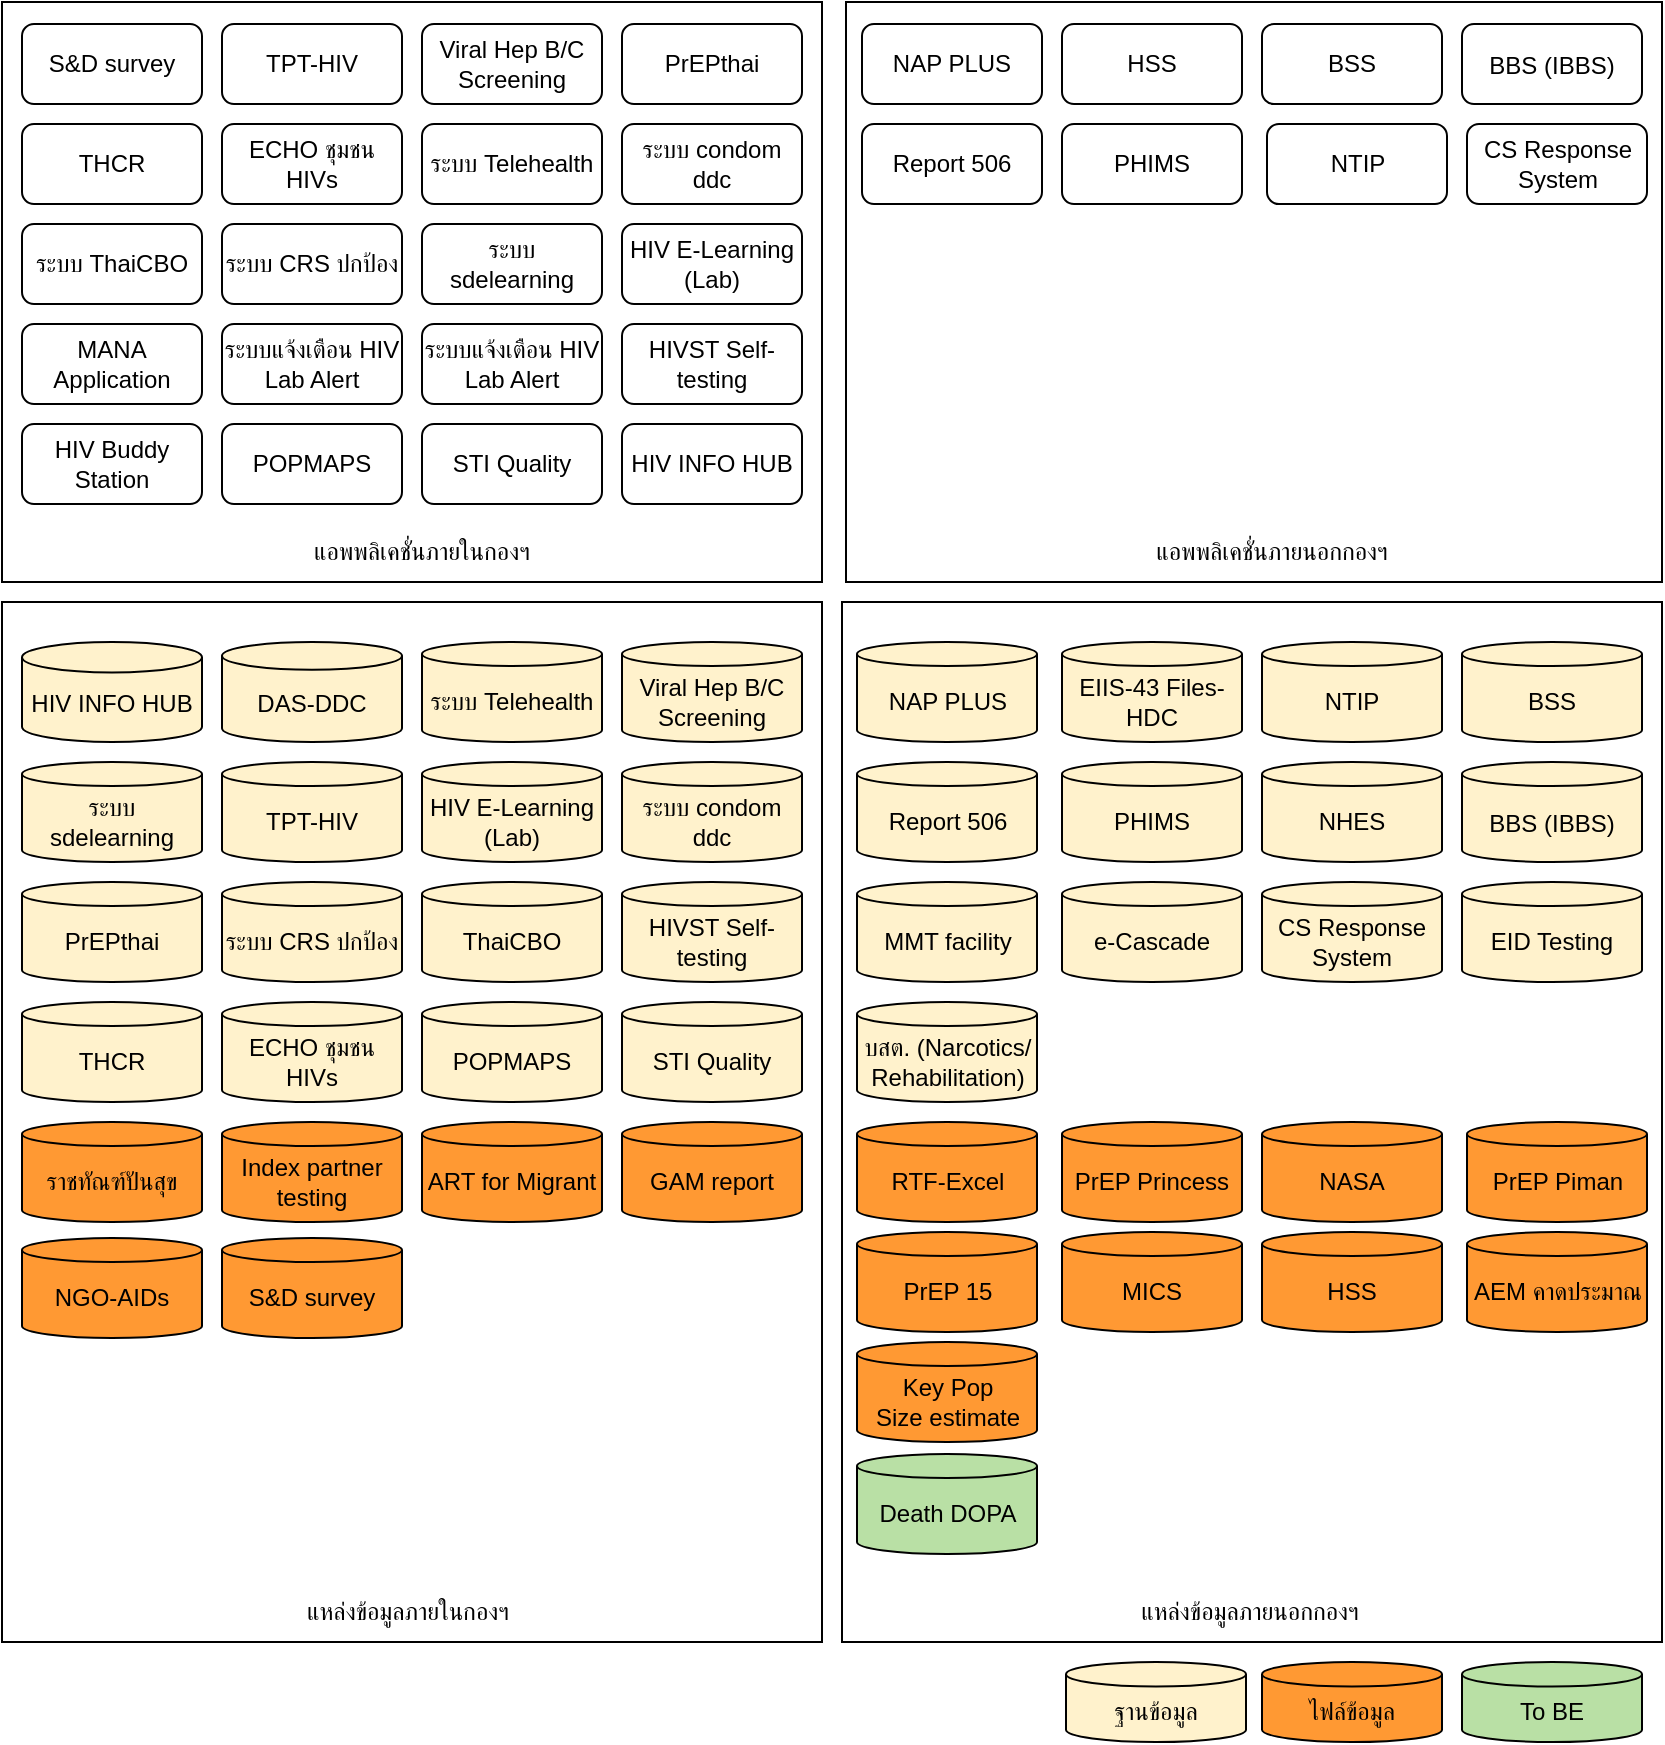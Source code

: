 <mxfile version="23.1.5" type="github" pages="8">
  <diagram name="Copy of G-Data" id="4Ofn-SYD8hpdYdoJJAJr">
    <mxGraphModel dx="1188" dy="654" grid="1" gridSize="10" guides="1" tooltips="1" connect="1" arrows="1" fold="1" page="1" pageScale="1" pageWidth="850" pageHeight="1100" math="0" shadow="0">
      <root>
        <mxCell id="k-8IpXGgPU4Kl24T3m1Q-0" />
        <mxCell id="k-8IpXGgPU4Kl24T3m1Q-1" parent="k-8IpXGgPU4Kl24T3m1Q-0" />
        <mxCell id="k-8IpXGgPU4Kl24T3m1Q-3" value="" style="rounded=0;whiteSpace=wrap;html=1;" vertex="1" parent="k-8IpXGgPU4Kl24T3m1Q-1">
          <mxGeometry x="430" y="320" width="410" height="520" as="geometry" />
        </mxCell>
        <mxCell id="k-8IpXGgPU4Kl24T3m1Q-4" value="แหล่งข้อมูลภายนอกกองฯ" style="text;html=1;strokeColor=none;fillColor=none;align=center;verticalAlign=middle;whiteSpace=wrap;rounded=0;" vertex="1" parent="k-8IpXGgPU4Kl24T3m1Q-1">
          <mxGeometry x="523.5" y="810" width="220" height="30" as="geometry" />
        </mxCell>
        <mxCell id="k-8IpXGgPU4Kl24T3m1Q-5" value="" style="rounded=0;whiteSpace=wrap;html=1;" vertex="1" parent="k-8IpXGgPU4Kl24T3m1Q-1">
          <mxGeometry x="10" y="320" width="410" height="520" as="geometry" />
        </mxCell>
        <mxCell id="k-8IpXGgPU4Kl24T3m1Q-6" value="แหล่งข้อมูลภายในกองฯ" style="text;html=1;strokeColor=none;fillColor=none;align=center;verticalAlign=middle;whiteSpace=wrap;rounded=0;" vertex="1" parent="k-8IpXGgPU4Kl24T3m1Q-1">
          <mxGeometry x="102.5" y="810" width="220" height="30" as="geometry" />
        </mxCell>
        <mxCell id="k-8IpXGgPU4Kl24T3m1Q-7" value="" style="rounded=0;whiteSpace=wrap;html=1;" vertex="1" parent="k-8IpXGgPU4Kl24T3m1Q-1">
          <mxGeometry x="432" y="20" width="408" height="290" as="geometry" />
        </mxCell>
        <mxCell id="k-8IpXGgPU4Kl24T3m1Q-8" value="" style="rounded=0;whiteSpace=wrap;html=1;" vertex="1" parent="k-8IpXGgPU4Kl24T3m1Q-1">
          <mxGeometry x="10" y="20" width="410" height="290" as="geometry" />
        </mxCell>
        <mxCell id="k-8IpXGgPU4Kl24T3m1Q-9" value="NAP PLUS" style="rounded=1;whiteSpace=wrap;html=1;" vertex="1" parent="k-8IpXGgPU4Kl24T3m1Q-1">
          <mxGeometry x="440" y="31" width="90" height="40" as="geometry" />
        </mxCell>
        <mxCell id="k-8IpXGgPU4Kl24T3m1Q-10" value="AEM คาดประมาณ" style="shape=cylinder3;whiteSpace=wrap;html=1;boundedLbl=1;backgroundOutline=1;size=6;fillColor=#FF9933;" vertex="1" parent="k-8IpXGgPU4Kl24T3m1Q-1">
          <mxGeometry x="742.5" y="635" width="90" height="50" as="geometry" />
        </mxCell>
        <mxCell id="k-8IpXGgPU4Kl24T3m1Q-11" value="ฐานข้อมูล" style="shape=cylinder3;whiteSpace=wrap;html=1;boundedLbl=1;backgroundOutline=1;size=6.121;fillColor=#FFF2CC;fontStyle=0" vertex="1" parent="k-8IpXGgPU4Kl24T3m1Q-1">
          <mxGeometry x="542" y="850" width="90" height="40" as="geometry" />
        </mxCell>
        <mxCell id="k-8IpXGgPU4Kl24T3m1Q-12" value="HSS" style="rounded=1;whiteSpace=wrap;html=1;" vertex="1" parent="k-8IpXGgPU4Kl24T3m1Q-1">
          <mxGeometry x="540" y="31" width="90" height="40" as="geometry" />
        </mxCell>
        <mxCell id="k-8IpXGgPU4Kl24T3m1Q-13" value="BSS" style="rounded=1;whiteSpace=wrap;html=1;" vertex="1" parent="k-8IpXGgPU4Kl24T3m1Q-1">
          <mxGeometry x="640" y="31" width="90" height="40" as="geometry" />
        </mxCell>
        <mxCell id="k-8IpXGgPU4Kl24T3m1Q-14" value="Report 506" style="rounded=1;whiteSpace=wrap;html=1;" vertex="1" parent="k-8IpXGgPU4Kl24T3m1Q-1">
          <mxGeometry x="440" y="81" width="90" height="40" as="geometry" />
        </mxCell>
        <mxCell id="k-8IpXGgPU4Kl24T3m1Q-15" value="PHIMS" style="rounded=1;whiteSpace=wrap;html=1;" vertex="1" parent="k-8IpXGgPU4Kl24T3m1Q-1">
          <mxGeometry x="540" y="81" width="90" height="40" as="geometry" />
        </mxCell>
        <mxCell id="k-8IpXGgPU4Kl24T3m1Q-16" value="NTIP" style="rounded=1;whiteSpace=wrap;html=1;" vertex="1" parent="k-8IpXGgPU4Kl24T3m1Q-1">
          <mxGeometry x="642.5" y="81" width="90" height="40" as="geometry" />
        </mxCell>
        <mxCell id="k-8IpXGgPU4Kl24T3m1Q-17" value="แอพพลิเคชั่นภายในกองฯ" style="text;html=1;strokeColor=none;fillColor=none;align=center;verticalAlign=middle;whiteSpace=wrap;rounded=0;" vertex="1" parent="k-8IpXGgPU4Kl24T3m1Q-1">
          <mxGeometry x="110" y="280" width="220" height="30" as="geometry" />
        </mxCell>
        <mxCell id="k-8IpXGgPU4Kl24T3m1Q-18" value="แอพพลิเคชั่นภายนอกกองฯ" style="text;html=1;strokeColor=none;fillColor=none;align=center;verticalAlign=middle;whiteSpace=wrap;rounded=0;" vertex="1" parent="k-8IpXGgPU4Kl24T3m1Q-1">
          <mxGeometry x="550" y="280" width="190" height="30" as="geometry" />
        </mxCell>
        <mxCell id="k-8IpXGgPU4Kl24T3m1Q-22" value="HIV INFO HUB" style="shape=cylinder3;whiteSpace=wrap;html=1;boundedLbl=1;backgroundOutline=1;size=7.621;fillColor=#FFF2CC;" vertex="1" parent="k-8IpXGgPU4Kl24T3m1Q-1">
          <mxGeometry x="20" y="340" width="90" height="50" as="geometry" />
        </mxCell>
        <mxCell id="k-8IpXGgPU4Kl24T3m1Q-23" value="DAS-DDC" style="shape=cylinder3;whiteSpace=wrap;html=1;boundedLbl=1;backgroundOutline=1;size=6.931;fillColor=#FFF2CC;" vertex="1" parent="k-8IpXGgPU4Kl24T3m1Q-1">
          <mxGeometry x="120" y="340" width="90" height="50" as="geometry" />
        </mxCell>
        <mxCell id="k-8IpXGgPU4Kl24T3m1Q-26" value="ไฟล์ข้อมูล" style="shape=cylinder3;whiteSpace=wrap;html=1;boundedLbl=1;backgroundOutline=1;size=6.121;fillColor=#FF9933;fontStyle=0" vertex="1" parent="k-8IpXGgPU4Kl24T3m1Q-1">
          <mxGeometry x="640" y="850" width="90" height="40" as="geometry" />
        </mxCell>
        <mxCell id="k-8IpXGgPU4Kl24T3m1Q-27" value="To BE" style="shape=cylinder3;whiteSpace=wrap;html=1;boundedLbl=1;backgroundOutline=1;size=6.121;fillColor=#B9E0A5;fontStyle=0" vertex="1" parent="k-8IpXGgPU4Kl24T3m1Q-1">
          <mxGeometry x="740" y="850" width="90" height="40" as="geometry" />
        </mxCell>
        <mxCell id="k-8IpXGgPU4Kl24T3m1Q-28" value="NAP PLUS" style="shape=cylinder3;whiteSpace=wrap;html=1;boundedLbl=1;backgroundOutline=1;size=6;fillColor=#FFF2CC;" vertex="1" parent="k-8IpXGgPU4Kl24T3m1Q-1">
          <mxGeometry x="437.5" y="340" width="90" height="50" as="geometry" />
        </mxCell>
        <mxCell id="k-8IpXGgPU4Kl24T3m1Q-29" value="EIIS-43 Files-HDC" style="shape=cylinder3;whiteSpace=wrap;html=1;boundedLbl=1;backgroundOutline=1;size=6;fillColor=#FFF2CC;" vertex="1" parent="k-8IpXGgPU4Kl24T3m1Q-1">
          <mxGeometry x="540" y="340" width="90" height="50" as="geometry" />
        </mxCell>
        <mxCell id="k-8IpXGgPU4Kl24T3m1Q-30" value="BSS" style="shape=cylinder3;whiteSpace=wrap;html=1;boundedLbl=1;backgroundOutline=1;size=6;fillColor=#FFF2CC;" vertex="1" parent="k-8IpXGgPU4Kl24T3m1Q-1">
          <mxGeometry x="740" y="340" width="90" height="50" as="geometry" />
        </mxCell>
        <mxCell id="k-8IpXGgPU4Kl24T3m1Q-31" value="HSS" style="shape=cylinder3;whiteSpace=wrap;html=1;boundedLbl=1;backgroundOutline=1;size=6;fillColor=#FF9933;strokeColor=default;" vertex="1" parent="k-8IpXGgPU4Kl24T3m1Q-1">
          <mxGeometry x="640" y="635" width="90" height="50" as="geometry" />
        </mxCell>
        <mxCell id="k-8IpXGgPU4Kl24T3m1Q-32" value="GAM report" style="shape=cylinder3;whiteSpace=wrap;html=1;boundedLbl=1;backgroundOutline=1;size=6;fillColor=#FF9933;" vertex="1" parent="k-8IpXGgPU4Kl24T3m1Q-1">
          <mxGeometry x="320" y="580" width="90" height="50" as="geometry" />
        </mxCell>
        <mxCell id="k-8IpXGgPU4Kl24T3m1Q-33" value="NASA" style="shape=cylinder3;whiteSpace=wrap;html=1;boundedLbl=1;backgroundOutline=1;size=6;fillColor=#FF9933;strokeColor=default;" vertex="1" parent="k-8IpXGgPU4Kl24T3m1Q-1">
          <mxGeometry x="640" y="580" width="90" height="50" as="geometry" />
        </mxCell>
        <mxCell id="k-8IpXGgPU4Kl24T3m1Q-34" value="Key Pop&lt;br style=&quot;border-color: var(--border-color);&quot;&gt;Size estimate" style="shape=cylinder3;whiteSpace=wrap;html=1;boundedLbl=1;backgroundOutline=1;size=6;fillColor=#FF9933;strokeColor=default;align=center;verticalAlign=middle;fontFamily=Helvetica;fontSize=12;fontColor=default;" vertex="1" parent="k-8IpXGgPU4Kl24T3m1Q-1">
          <mxGeometry x="437.5" y="690" width="90" height="50" as="geometry" />
        </mxCell>
        <mxCell id="k-8IpXGgPU4Kl24T3m1Q-35" value="Report 506" style="shape=cylinder3;whiteSpace=wrap;html=1;boundedLbl=1;backgroundOutline=1;size=6;fillColor=#FFF2CC;" vertex="1" parent="k-8IpXGgPU4Kl24T3m1Q-1">
          <mxGeometry x="437.5" y="400" width="90" height="50" as="geometry" />
        </mxCell>
        <mxCell id="k-8IpXGgPU4Kl24T3m1Q-36" value="MMT facility" style="shape=cylinder3;whiteSpace=wrap;html=1;boundedLbl=1;backgroundOutline=1;size=6;fillColor=#FFF2CC;" vertex="1" parent="k-8IpXGgPU4Kl24T3m1Q-1">
          <mxGeometry x="437.5" y="460" width="90" height="50" as="geometry" />
        </mxCell>
        <mxCell id="k-8IpXGgPU4Kl24T3m1Q-37" value="EID Testing" style="shape=cylinder3;whiteSpace=wrap;html=1;boundedLbl=1;backgroundOutline=1;size=6;fillColor=#FFF2CC;strokeColor=default;" vertex="1" parent="k-8IpXGgPU4Kl24T3m1Q-1">
          <mxGeometry x="740" y="460" width="90" height="50" as="geometry" />
        </mxCell>
        <mxCell id="k-8IpXGgPU4Kl24T3m1Q-38" value="NTIP" style="shape=cylinder3;whiteSpace=wrap;html=1;boundedLbl=1;backgroundOutline=1;size=6;fillColor=#FFF2CC;" vertex="1" parent="k-8IpXGgPU4Kl24T3m1Q-1">
          <mxGeometry x="640" y="340" width="90" height="50" as="geometry" />
        </mxCell>
        <mxCell id="k-8IpXGgPU4Kl24T3m1Q-39" value="PHIMS" style="shape=cylinder3;whiteSpace=wrap;html=1;boundedLbl=1;backgroundOutline=1;size=6;fillColor=#FFF2CC;" vertex="1" parent="k-8IpXGgPU4Kl24T3m1Q-1">
          <mxGeometry x="540" y="400" width="90" height="50" as="geometry" />
        </mxCell>
        <mxCell id="k-8IpXGgPU4Kl24T3m1Q-40" value="RTF-Excel" style="shape=cylinder3;whiteSpace=wrap;html=1;boundedLbl=1;backgroundOutline=1;size=6;fillColor=#FF9933;" vertex="1" parent="k-8IpXGgPU4Kl24T3m1Q-1">
          <mxGeometry x="437.5" y="580" width="90" height="50" as="geometry" />
        </mxCell>
        <mxCell id="k-8IpXGgPU4Kl24T3m1Q-41" value="e-Cascade" style="shape=cylinder3;whiteSpace=wrap;html=1;boundedLbl=1;backgroundOutline=1;size=6;fillColor=#FFF2CC;strokeColor=default;" vertex="1" parent="k-8IpXGgPU4Kl24T3m1Q-1">
          <mxGeometry x="540" y="460" width="90" height="50" as="geometry" />
        </mxCell>
        <mxCell id="k-8IpXGgPU4Kl24T3m1Q-42" value="NHES" style="shape=cylinder3;whiteSpace=wrap;html=1;boundedLbl=1;backgroundOutline=1;size=6;fillColor=#FFF2CC;" vertex="1" parent="k-8IpXGgPU4Kl24T3m1Q-1">
          <mxGeometry x="640" y="400" width="90" height="50" as="geometry" />
        </mxCell>
        <mxCell id="k-8IpXGgPU4Kl24T3m1Q-43" value="MICS" style="shape=cylinder3;whiteSpace=wrap;html=1;boundedLbl=1;backgroundOutline=1;size=6;fillColor=#FF9933;" vertex="1" parent="k-8IpXGgPU4Kl24T3m1Q-1">
          <mxGeometry x="540" y="635" width="90" height="50" as="geometry" />
        </mxCell>
        <mxCell id="k-8IpXGgPU4Kl24T3m1Q-44" value="Death DOPA" style="shape=cylinder3;whiteSpace=wrap;html=1;boundedLbl=1;backgroundOutline=1;size=6;fillColor=#B9E0A5;fontStyle=0;" vertex="1" parent="k-8IpXGgPU4Kl24T3m1Q-1">
          <mxGeometry x="437.5" y="746" width="90" height="50" as="geometry" />
        </mxCell>
        <mxCell id="k-8IpXGgPU4Kl24T3m1Q-45" value="PrEP Piman" style="shape=cylinder3;whiteSpace=wrap;html=1;boundedLbl=1;backgroundOutline=1;size=6;fillColor=#FF9933;strokeColor=default;align=center;verticalAlign=middle;fontFamily=Helvetica;fontSize=12;fontColor=default;" vertex="1" parent="k-8IpXGgPU4Kl24T3m1Q-1">
          <mxGeometry x="742.5" y="580" width="90" height="50" as="geometry" />
        </mxCell>
        <mxCell id="k-8IpXGgPU4Kl24T3m1Q-46" value="PrEP 15" style="shape=cylinder3;whiteSpace=wrap;html=1;boundedLbl=1;backgroundOutline=1;size=6;fillColor=#FF9933;strokeColor=default;align=center;verticalAlign=middle;fontFamily=Helvetica;fontSize=12;fontColor=default;" vertex="1" parent="k-8IpXGgPU4Kl24T3m1Q-1">
          <mxGeometry x="437.5" y="635" width="90" height="50" as="geometry" />
        </mxCell>
        <mxCell id="k-8IpXGgPU4Kl24T3m1Q-47" value="PrEP Princess" style="shape=cylinder3;whiteSpace=wrap;html=1;boundedLbl=1;backgroundOutline=1;size=6;fillColor=#FF9933;" vertex="1" parent="k-8IpXGgPU4Kl24T3m1Q-1">
          <mxGeometry x="540" y="580" width="90" height="50" as="geometry" />
        </mxCell>
        <mxCell id="k-8IpXGgPU4Kl24T3m1Q-48" value="บสต. (Narcotics/ Rehabilitation)" style="shape=cylinder3;whiteSpace=wrap;html=1;boundedLbl=1;backgroundOutline=1;size=6;fillColor=#FFF2CC;fontStyle=0;" vertex="1" parent="k-8IpXGgPU4Kl24T3m1Q-1">
          <mxGeometry x="437.5" y="520" width="90" height="50" as="geometry" />
        </mxCell>
        <mxCell id="k-8IpXGgPU4Kl24T3m1Q-49" value="&lt;p style=&quot;line-height: normal; margin: 0pt 0in; text-indent: 0in; direction: ltr; unicode-bidi: embed; word-break: normal;&quot;&gt;BBS (IBBS)&lt;/p&gt;" style="shape=cylinder3;whiteSpace=wrap;html=1;boundedLbl=1;backgroundOutline=1;size=6;fillColor=#FFF2CC;" vertex="1" parent="k-8IpXGgPU4Kl24T3m1Q-1">
          <mxGeometry x="740" y="400" width="90" height="50" as="geometry" />
        </mxCell>
        <mxCell id="k-8IpXGgPU4Kl24T3m1Q-50" value="S&amp;amp;D survey" style="rounded=1;whiteSpace=wrap;html=1;" vertex="1" parent="k-8IpXGgPU4Kl24T3m1Q-1">
          <mxGeometry x="20" y="31" width="90" height="40" as="geometry" />
        </mxCell>
        <mxCell id="k-8IpXGgPU4Kl24T3m1Q-51" value="TPT-HIV" style="rounded=1;whiteSpace=wrap;html=1;" vertex="1" parent="k-8IpXGgPU4Kl24T3m1Q-1">
          <mxGeometry x="120" y="31" width="90" height="40" as="geometry" />
        </mxCell>
        <mxCell id="k-8IpXGgPU4Kl24T3m1Q-52" value="Viral Hep B/C Screening" style="rounded=1;whiteSpace=wrap;html=1;" vertex="1" parent="k-8IpXGgPU4Kl24T3m1Q-1">
          <mxGeometry x="220" y="31" width="90" height="40" as="geometry" />
        </mxCell>
        <mxCell id="k-8IpXGgPU4Kl24T3m1Q-53" value="PrEPthai" style="rounded=1;whiteSpace=wrap;html=1;" vertex="1" parent="k-8IpXGgPU4Kl24T3m1Q-1">
          <mxGeometry x="320" y="31" width="90" height="40" as="geometry" />
        </mxCell>
        <mxCell id="k-8IpXGgPU4Kl24T3m1Q-54" value="THCR" style="rounded=1;whiteSpace=wrap;html=1;" vertex="1" parent="k-8IpXGgPU4Kl24T3m1Q-1">
          <mxGeometry x="20" y="81" width="90" height="40" as="geometry" />
        </mxCell>
        <mxCell id="k-8IpXGgPU4Kl24T3m1Q-55" value="ECHO ชุมชน HIVs" style="rounded=1;whiteSpace=wrap;html=1;" vertex="1" parent="k-8IpXGgPU4Kl24T3m1Q-1">
          <mxGeometry x="120" y="81" width="90" height="40" as="geometry" />
        </mxCell>
        <mxCell id="k-8IpXGgPU4Kl24T3m1Q-56" value="ระบบ Telehealth" style="rounded=1;whiteSpace=wrap;html=1;" vertex="1" parent="k-8IpXGgPU4Kl24T3m1Q-1">
          <mxGeometry x="220" y="81" width="90" height="40" as="geometry" />
        </mxCell>
        <mxCell id="k-8IpXGgPU4Kl24T3m1Q-57" value="ระบบ condom ddc" style="rounded=1;whiteSpace=wrap;html=1;" vertex="1" parent="k-8IpXGgPU4Kl24T3m1Q-1">
          <mxGeometry x="320" y="81" width="90" height="40" as="geometry" />
        </mxCell>
        <mxCell id="k-8IpXGgPU4Kl24T3m1Q-58" value="ระบบ&amp;nbsp;ThaiCBO" style="rounded=1;whiteSpace=wrap;html=1;" vertex="1" parent="k-8IpXGgPU4Kl24T3m1Q-1">
          <mxGeometry x="20" y="131" width="90" height="40" as="geometry" />
        </mxCell>
        <mxCell id="k-8IpXGgPU4Kl24T3m1Q-59" value="ระบบ&amp;nbsp;CRS ปกป้อง" style="rounded=1;whiteSpace=wrap;html=1;" vertex="1" parent="k-8IpXGgPU4Kl24T3m1Q-1">
          <mxGeometry x="120" y="131" width="90" height="40" as="geometry" />
        </mxCell>
        <mxCell id="k-8IpXGgPU4Kl24T3m1Q-60" value="ระบบ sdelearning" style="rounded=1;whiteSpace=wrap;html=1;" vertex="1" parent="k-8IpXGgPU4Kl24T3m1Q-1">
          <mxGeometry x="220" y="131" width="90" height="40" as="geometry" />
        </mxCell>
        <mxCell id="k-8IpXGgPU4Kl24T3m1Q-61" value="HIV E-Learning (Lab)" style="rounded=1;whiteSpace=wrap;html=1;" vertex="1" parent="k-8IpXGgPU4Kl24T3m1Q-1">
          <mxGeometry x="320" y="131" width="90" height="40" as="geometry" />
        </mxCell>
        <mxCell id="k-8IpXGgPU4Kl24T3m1Q-62" value="MANA Application" style="rounded=1;whiteSpace=wrap;html=1;" vertex="1" parent="k-8IpXGgPU4Kl24T3m1Q-1">
          <mxGeometry x="20" y="181" width="90" height="40" as="geometry" />
        </mxCell>
        <mxCell id="k-8IpXGgPU4Kl24T3m1Q-63" value="ระบบแจ้งเตือน HIV Lab Alert" style="rounded=1;whiteSpace=wrap;html=1;" vertex="1" parent="k-8IpXGgPU4Kl24T3m1Q-1">
          <mxGeometry x="120" y="181" width="90" height="40" as="geometry" />
        </mxCell>
        <mxCell id="k-8IpXGgPU4Kl24T3m1Q-64" value="ระบบแจ้งเตือน HIV Lab Alert" style="rounded=1;whiteSpace=wrap;html=1;" vertex="1" parent="k-8IpXGgPU4Kl24T3m1Q-1">
          <mxGeometry x="220" y="181" width="90" height="40" as="geometry" />
        </mxCell>
        <mxCell id="k-8IpXGgPU4Kl24T3m1Q-65" value="HIVST Self-testing" style="rounded=1;whiteSpace=wrap;html=1;" vertex="1" parent="k-8IpXGgPU4Kl24T3m1Q-1">
          <mxGeometry x="320" y="181" width="90" height="40" as="geometry" />
        </mxCell>
        <mxCell id="k-8IpXGgPU4Kl24T3m1Q-66" value="HIV INFO HUB" style="rounded=1;whiteSpace=wrap;html=1;" vertex="1" parent="k-8IpXGgPU4Kl24T3m1Q-1">
          <mxGeometry x="320" y="231" width="90" height="40" as="geometry" />
        </mxCell>
        <mxCell id="k-8IpXGgPU4Kl24T3m1Q-67" value="HIV Buddy Station" style="rounded=1;whiteSpace=wrap;html=1;" vertex="1" parent="k-8IpXGgPU4Kl24T3m1Q-1">
          <mxGeometry x="20" y="231" width="90" height="40" as="geometry" />
        </mxCell>
        <mxCell id="k-8IpXGgPU4Kl24T3m1Q-70" value="&lt;p style=&quot;line-height: normal; margin: 0pt 0in; text-indent: 0in; direction: ltr; unicode-bidi: embed; word-break: normal;&quot;&gt;BBS (IBBS)&lt;/p&gt;" style="rounded=1;whiteSpace=wrap;html=1;" vertex="1" parent="k-8IpXGgPU4Kl24T3m1Q-1">
          <mxGeometry x="740" y="31" width="90" height="40" as="geometry" />
        </mxCell>
        <mxCell id="k-8IpXGgPU4Kl24T3m1Q-72" value="Viral Hep B/C Screening" style="shape=cylinder3;whiteSpace=wrap;html=1;boundedLbl=1;backgroundOutline=1;size=6;fillColor=#FFF2CC;" vertex="1" parent="k-8IpXGgPU4Kl24T3m1Q-1">
          <mxGeometry x="320" y="340" width="90" height="50" as="geometry" />
        </mxCell>
        <mxCell id="k-8IpXGgPU4Kl24T3m1Q-73" value="NGO-AIDs" style="shape=cylinder3;whiteSpace=wrap;html=1;boundedLbl=1;backgroundOutline=1;size=6;fillColor=#FF9933;strokeColor=default;" vertex="1" parent="k-8IpXGgPU4Kl24T3m1Q-1">
          <mxGeometry x="20" y="638" width="90" height="50" as="geometry" />
        </mxCell>
        <mxCell id="k-8IpXGgPU4Kl24T3m1Q-74" value="TPT-HIV" style="shape=cylinder3;whiteSpace=wrap;html=1;boundedLbl=1;backgroundOutline=1;size=6;fillColor=#FFF2CC;" vertex="1" parent="k-8IpXGgPU4Kl24T3m1Q-1">
          <mxGeometry x="120" y="400" width="90" height="50" as="geometry" />
        </mxCell>
        <mxCell id="k-8IpXGgPU4Kl24T3m1Q-75" value="ART for Migrant" style="shape=cylinder3;whiteSpace=wrap;html=1;boundedLbl=1;backgroundOutline=1;size=6;fillColor=#FF9933;strokeColor=default;" vertex="1" parent="k-8IpXGgPU4Kl24T3m1Q-1">
          <mxGeometry x="220" y="580" width="90" height="50" as="geometry" />
        </mxCell>
        <mxCell id="k-8IpXGgPU4Kl24T3m1Q-77" value="PrEPthai" style="shape=cylinder3;whiteSpace=wrap;html=1;boundedLbl=1;backgroundOutline=1;size=6;fillColor=#FFF2CC;strokeColor=default;" vertex="1" parent="k-8IpXGgPU4Kl24T3m1Q-1">
          <mxGeometry x="20" y="460" width="90" height="50" as="geometry" />
        </mxCell>
        <mxCell id="k-8IpXGgPU4Kl24T3m1Q-78" value="ราชทัณฑ์ปันสุข" style="shape=cylinder3;whiteSpace=wrap;html=1;boundedLbl=1;backgroundOutline=1;size=6;fillColor=#FF9933;" vertex="1" parent="k-8IpXGgPU4Kl24T3m1Q-1">
          <mxGeometry x="20" y="580" width="90" height="50" as="geometry" />
        </mxCell>
        <mxCell id="k-8IpXGgPU4Kl24T3m1Q-79" value="THCR" style="shape=cylinder3;whiteSpace=wrap;html=1;boundedLbl=1;backgroundOutline=1;size=6;fillColor=#FFF2CC;" vertex="1" parent="k-8IpXGgPU4Kl24T3m1Q-1">
          <mxGeometry x="20" y="520" width="90" height="50" as="geometry" />
        </mxCell>
        <mxCell id="k-8IpXGgPU4Kl24T3m1Q-80" value="ECHO ชุมชน HIVs" style="shape=cylinder3;whiteSpace=wrap;html=1;boundedLbl=1;backgroundOutline=1;size=6;fillColor=#FFF2CC;" vertex="1" parent="k-8IpXGgPU4Kl24T3m1Q-1">
          <mxGeometry x="120" y="520" width="90" height="50" as="geometry" />
        </mxCell>
        <mxCell id="k-8IpXGgPU4Kl24T3m1Q-81" value="ระบบ Telehealth" style="shape=cylinder3;whiteSpace=wrap;html=1;boundedLbl=1;backgroundOutline=1;size=6;fillColor=#FFF2CC;strokeColor=default;" vertex="1" parent="k-8IpXGgPU4Kl24T3m1Q-1">
          <mxGeometry x="220" y="340" width="90" height="50" as="geometry" />
        </mxCell>
        <mxCell id="k-8IpXGgPU4Kl24T3m1Q-82" value="ระบบ condom ddc" style="shape=cylinder3;whiteSpace=wrap;html=1;boundedLbl=1;backgroundOutline=1;size=6;fillColor=#FFF2CC;" vertex="1" parent="k-8IpXGgPU4Kl24T3m1Q-1">
          <mxGeometry x="320" y="400" width="90" height="50" as="geometry" />
        </mxCell>
        <mxCell id="k-8IpXGgPU4Kl24T3m1Q-83" value="HIVST Self-testing" style="shape=cylinder3;whiteSpace=wrap;html=1;boundedLbl=1;backgroundOutline=1;size=6;fillColor=#FFF2CC;" vertex="1" parent="k-8IpXGgPU4Kl24T3m1Q-1">
          <mxGeometry x="320" y="460" width="90" height="50" as="geometry" />
        </mxCell>
        <mxCell id="k-8IpXGgPU4Kl24T3m1Q-84" value="HIV E-Learning (Lab)" style="shape=cylinder3;whiteSpace=wrap;html=1;boundedLbl=1;backgroundOutline=1;size=6;fillColor=#FFF2CC;strokeColor=default;" vertex="1" parent="k-8IpXGgPU4Kl24T3m1Q-1">
          <mxGeometry x="220" y="400" width="90" height="50" as="geometry" />
        </mxCell>
        <mxCell id="k-8IpXGgPU4Kl24T3m1Q-85" value="ระบบ sdelearning" style="shape=cylinder3;whiteSpace=wrap;html=1;boundedLbl=1;backgroundOutline=1;size=6;fillColor=#FFF2CC;" vertex="1" parent="k-8IpXGgPU4Kl24T3m1Q-1">
          <mxGeometry x="20" y="400" width="90" height="50" as="geometry" />
        </mxCell>
        <mxCell id="k-8IpXGgPU4Kl24T3m1Q-86" value="Index partner testing" style="shape=cylinder3;whiteSpace=wrap;html=1;boundedLbl=1;backgroundOutline=1;size=6;fillColor=#FF9933;" vertex="1" parent="k-8IpXGgPU4Kl24T3m1Q-1">
          <mxGeometry x="120" y="580" width="90" height="50" as="geometry" />
        </mxCell>
        <mxCell id="k-8IpXGgPU4Kl24T3m1Q-87" value="ThaiCBO" style="shape=cylinder3;whiteSpace=wrap;html=1;boundedLbl=1;backgroundOutline=1;size=6;fillColor=#FFF2CC;strokeColor=default;" vertex="1" parent="k-8IpXGgPU4Kl24T3m1Q-1">
          <mxGeometry x="220" y="460" width="90" height="50" as="geometry" />
        </mxCell>
        <mxCell id="k-8IpXGgPU4Kl24T3m1Q-88" value="POPMAPS" style="rounded=1;whiteSpace=wrap;html=1;" vertex="1" parent="k-8IpXGgPU4Kl24T3m1Q-1">
          <mxGeometry x="120" y="231" width="90" height="40" as="geometry" />
        </mxCell>
        <mxCell id="k-8IpXGgPU4Kl24T3m1Q-89" value="STI Quality" style="rounded=1;whiteSpace=wrap;html=1;" vertex="1" parent="k-8IpXGgPU4Kl24T3m1Q-1">
          <mxGeometry x="220" y="231" width="90" height="40" as="geometry" />
        </mxCell>
        <mxCell id="k-8IpXGgPU4Kl24T3m1Q-90" value="POPMAPS" style="shape=cylinder3;whiteSpace=wrap;html=1;boundedLbl=1;backgroundOutline=1;size=6;fillColor=#FFF2CC;" vertex="1" parent="k-8IpXGgPU4Kl24T3m1Q-1">
          <mxGeometry x="220" y="520" width="90" height="50" as="geometry" />
        </mxCell>
        <mxCell id="k-8IpXGgPU4Kl24T3m1Q-91" value="STI Quality" style="shape=cylinder3;whiteSpace=wrap;html=1;boundedLbl=1;backgroundOutline=1;size=6;fillColor=#FFF2CC;" vertex="1" parent="k-8IpXGgPU4Kl24T3m1Q-1">
          <mxGeometry x="320" y="520" width="90" height="50" as="geometry" />
        </mxCell>
        <mxCell id="k-8IpXGgPU4Kl24T3m1Q-93" value="ระบบ&amp;nbsp;CRS ปกป้อง" style="shape=cylinder3;whiteSpace=wrap;html=1;boundedLbl=1;backgroundOutline=1;size=6;fillColor=#FFF2CC;" vertex="1" parent="k-8IpXGgPU4Kl24T3m1Q-1">
          <mxGeometry x="120" y="460" width="90" height="50" as="geometry" />
        </mxCell>
        <mxCell id="k-8IpXGgPU4Kl24T3m1Q-94" value="CS Response&lt;br&gt;System" style="rounded=1;whiteSpace=wrap;html=1;" vertex="1" parent="k-8IpXGgPU4Kl24T3m1Q-1">
          <mxGeometry x="742.5" y="81" width="90" height="40" as="geometry" />
        </mxCell>
        <mxCell id="k-8IpXGgPU4Kl24T3m1Q-95" value="CS Response&lt;br style=&quot;border-color: var(--border-color);&quot;&gt;System" style="shape=cylinder3;whiteSpace=wrap;html=1;boundedLbl=1;backgroundOutline=1;size=6;fillColor=#FFF2CC;" vertex="1" parent="k-8IpXGgPU4Kl24T3m1Q-1">
          <mxGeometry x="640" y="460" width="90" height="50" as="geometry" />
        </mxCell>
        <mxCell id="2H2CDgk8SOSNPEJGN8Ri-2" value="S&amp;amp;D survey" style="shape=cylinder3;whiteSpace=wrap;html=1;boundedLbl=1;backgroundOutline=1;size=6;fillColor=#FF9933;" vertex="1" parent="k-8IpXGgPU4Kl24T3m1Q-1">
          <mxGeometry x="120" y="638" width="90" height="50" as="geometry" />
        </mxCell>
      </root>
    </mxGraphModel>
  </diagram>
  <diagram name="Copy of HIVs STIs App" id="31za3fTAHyAPrIjr7VVT">
    <mxGraphModel dx="1426" dy="785" grid="1" gridSize="10" guides="1" tooltips="1" connect="1" arrows="1" fold="1" page="1" pageScale="1" pageWidth="850" pageHeight="1100" math="0" shadow="0">
      <root>
        <mxCell id="Ipj43graHecOJUXJTnxl-0" />
        <mxCell id="Ipj43graHecOJUXJTnxl-1" parent="Ipj43graHecOJUXJTnxl-0" />
        <mxCell id="Ipj43graHecOJUXJTnxl-2" value="" style="rounded=0;whiteSpace=wrap;html=1;" vertex="1" parent="Ipj43graHecOJUXJTnxl-1">
          <mxGeometry x="650" y="200" width="190" height="130" as="geometry" />
        </mxCell>
        <mxCell id="Ipj43graHecOJUXJTnxl-3" value="" style="rounded=0;whiteSpace=wrap;html=1;" vertex="1" parent="Ipj43graHecOJUXJTnxl-1">
          <mxGeometry x="430" y="340" width="410" height="400" as="geometry" />
        </mxCell>
        <mxCell id="Ipj43graHecOJUXJTnxl-4" value="แหล่งข้อมูลภายนอกองค์กร" style="text;html=1;strokeColor=none;fillColor=none;align=center;verticalAlign=middle;whiteSpace=wrap;rounded=0;" vertex="1" parent="Ipj43graHecOJUXJTnxl-1">
          <mxGeometry x="525" y="710" width="220" height="30" as="geometry" />
        </mxCell>
        <mxCell id="Ipj43graHecOJUXJTnxl-5" value="" style="rounded=0;whiteSpace=wrap;html=1;" vertex="1" parent="Ipj43graHecOJUXJTnxl-1">
          <mxGeometry x="10" y="340" width="410" height="400" as="geometry" />
        </mxCell>
        <mxCell id="Ipj43graHecOJUXJTnxl-6" value="แหล่งข้อมูลภายในองค์กร" style="text;html=1;strokeColor=none;fillColor=none;align=center;verticalAlign=middle;whiteSpace=wrap;rounded=0;" vertex="1" parent="Ipj43graHecOJUXJTnxl-1">
          <mxGeometry x="105" y="710" width="220" height="30" as="geometry" />
        </mxCell>
        <mxCell id="Ipj43graHecOJUXJTnxl-7" value="" style="rounded=0;whiteSpace=wrap;html=1;" vertex="1" parent="Ipj43graHecOJUXJTnxl-1">
          <mxGeometry x="430" y="30" width="210" height="300" as="geometry" />
        </mxCell>
        <mxCell id="Ipj43graHecOJUXJTnxl-8" value="" style="rounded=0;whiteSpace=wrap;html=1;" vertex="1" parent="Ipj43graHecOJUXJTnxl-1">
          <mxGeometry x="10" y="30" width="410" height="300" as="geometry" />
        </mxCell>
        <mxCell id="Ipj43graHecOJUXJTnxl-9" value="NAP PLUS" style="rounded=1;whiteSpace=wrap;html=1;" vertex="1" parent="Ipj43graHecOJUXJTnxl-1">
          <mxGeometry x="440" y="50" width="90" height="40" as="geometry" />
        </mxCell>
        <mxCell id="Ipj43graHecOJUXJTnxl-10" value="EIIS-43 Files-HDC" style="shape=cylinder3;whiteSpace=wrap;html=1;boundedLbl=1;backgroundOutline=1;size=15;fillColor=#FFF2CC;" vertex="1" parent="Ipj43graHecOJUXJTnxl-1">
          <mxGeometry x="540" y="360" width="90" height="60" as="geometry" />
        </mxCell>
        <mxCell id="Ipj43graHecOJUXJTnxl-11" value="NAP PLUS" style="shape=cylinder3;whiteSpace=wrap;html=1;boundedLbl=1;backgroundOutline=1;size=15;fillColor=#FFF2CC;" vertex="1" parent="Ipj43graHecOJUXJTnxl-1">
          <mxGeometry x="440" y="360" width="90" height="60" as="geometry" />
        </mxCell>
        <mxCell id="Ipj43graHecOJUXJTnxl-12" value="HSS" style="shape=cylinder3;whiteSpace=wrap;html=1;boundedLbl=1;backgroundOutline=1;size=15;fillColor=#FF9933;" vertex="1" parent="Ipj43graHecOJUXJTnxl-1">
          <mxGeometry x="640" y="360" width="90" height="60" as="geometry" />
        </mxCell>
        <mxCell id="Ipj43graHecOJUXJTnxl-13" value="BSS" style="shape=cylinder3;whiteSpace=wrap;html=1;boundedLbl=1;backgroundOutline=1;size=15;fillColor=#FFF2CC;fontStyle=0" vertex="1" parent="Ipj43graHecOJUXJTnxl-1">
          <mxGeometry x="738" y="360" width="90" height="60" as="geometry" />
        </mxCell>
        <mxCell id="Ipj43graHecOJUXJTnxl-14" value="GAM report" style="shape=cylinder3;whiteSpace=wrap;html=1;boundedLbl=1;backgroundOutline=1;size=15;fillColor=#FF9933;" vertex="1" parent="Ipj43graHecOJUXJTnxl-1">
          <mxGeometry x="738" y="430" width="90" height="60" as="geometry" />
        </mxCell>
        <mxCell id="Ipj43graHecOJUXJTnxl-15" value="Report 506" style="shape=cylinder3;whiteSpace=wrap;html=1;boundedLbl=1;backgroundOutline=1;size=15;fillColor=#FFF2CC;" vertex="1" parent="Ipj43graHecOJUXJTnxl-1">
          <mxGeometry x="440" y="430" width="90" height="60" as="geometry" />
        </mxCell>
        <mxCell id="Ipj43graHecOJUXJTnxl-16" value="AEM คาดประมาณ" style="shape=cylinder3;whiteSpace=wrap;html=1;boundedLbl=1;backgroundOutline=1;size=15;fillColor=#FFF2CC;" vertex="1" parent="Ipj43graHecOJUXJTnxl-1">
          <mxGeometry x="20" y="430" width="90" height="60" as="geometry" />
        </mxCell>
        <mxCell id="Ipj43graHecOJUXJTnxl-17" value="ฐานข้อมูล" style="shape=cylinder3;whiteSpace=wrap;html=1;boundedLbl=1;backgroundOutline=1;size=6.121;fillColor=#FFF2CC;fontStyle=0" vertex="1" parent="Ipj43graHecOJUXJTnxl-1">
          <mxGeometry x="542" y="750" width="90" height="40" as="geometry" />
        </mxCell>
        <mxCell id="Ipj43graHecOJUXJTnxl-18" value="Key Pop&lt;br&gt;Size estimate" style="shape=cylinder3;whiteSpace=wrap;html=1;boundedLbl=1;backgroundOutline=1;size=15;fillColor=#FFF2CC;" vertex="1" parent="Ipj43graHecOJUXJTnxl-1">
          <mxGeometry x="540" y="430" width="90" height="60" as="geometry" />
        </mxCell>
        <mxCell id="Ipj43graHecOJUXJTnxl-19" value="S&amp;amp;D survey" style="shape=cylinder3;whiteSpace=wrap;html=1;boundedLbl=1;backgroundOutline=1;size=15;fillColor=#FFF2CC;" vertex="1" parent="Ipj43graHecOJUXJTnxl-1">
          <mxGeometry x="120" y="430" width="90" height="60" as="geometry" />
        </mxCell>
        <mxCell id="Ipj43graHecOJUXJTnxl-20" value="NGO-HIV" style="shape=cylinder3;whiteSpace=wrap;html=1;boundedLbl=1;backgroundOutline=1;size=15;fillColor=#FF9933;" vertex="1" parent="Ipj43graHecOJUXJTnxl-1">
          <mxGeometry x="220" y="430" width="90" height="60" as="geometry" />
        </mxCell>
        <mxCell id="Ipj43graHecOJUXJTnxl-21" value="HSS" style="rounded=1;whiteSpace=wrap;html=1;" vertex="1" parent="Ipj43graHecOJUXJTnxl-1">
          <mxGeometry x="540" y="50" width="90" height="40" as="geometry" />
        </mxCell>
        <mxCell id="Ipj43graHecOJUXJTnxl-22" value="S&amp;amp;D survey" style="rounded=1;whiteSpace=wrap;html=1;" vertex="1" parent="Ipj43graHecOJUXJTnxl-1">
          <mxGeometry x="20" y="50" width="90" height="40" as="geometry" />
        </mxCell>
        <mxCell id="Ipj43graHecOJUXJTnxl-23" value="BSS" style="rounded=1;whiteSpace=wrap;html=1;" vertex="1" parent="Ipj43graHecOJUXJTnxl-1">
          <mxGeometry x="440" y="100" width="90" height="40" as="geometry" />
        </mxCell>
        <mxCell id="Ipj43graHecOJUXJTnxl-24" value="Report 506" style="rounded=1;whiteSpace=wrap;html=1;" vertex="1" parent="Ipj43graHecOJUXJTnxl-1">
          <mxGeometry x="540" y="100" width="90" height="40" as="geometry" />
        </mxCell>
        <mxCell id="Ipj43graHecOJUXJTnxl-25" value="TPT-HIV" style="rounded=1;whiteSpace=wrap;html=1;" vertex="1" parent="Ipj43graHecOJUXJTnxl-1">
          <mxGeometry x="120" y="50" width="90" height="40" as="geometry" />
        </mxCell>
        <mxCell id="Ipj43graHecOJUXJTnxl-26" value="TPT-HIV" style="shape=cylinder3;whiteSpace=wrap;html=1;boundedLbl=1;backgroundOutline=1;size=15;fillColor=#FFF2CC;" vertex="1" parent="Ipj43graHecOJUXJTnxl-1">
          <mxGeometry x="320" y="430" width="90" height="60" as="geometry" />
        </mxCell>
        <mxCell id="Ipj43graHecOJUXJTnxl-27" value="ART for Migrant" style="shape=cylinder3;whiteSpace=wrap;html=1;boundedLbl=1;backgroundOutline=1;size=15;fillColor=#FF9933;" vertex="1" parent="Ipj43graHecOJUXJTnxl-1">
          <mxGeometry x="20" y="500" width="90" height="60" as="geometry" />
        </mxCell>
        <mxCell id="Ipj43graHecOJUXJTnxl-28" value="Viral Hep B/C Screening" style="rounded=1;whiteSpace=wrap;html=1;" vertex="1" parent="Ipj43graHecOJUXJTnxl-1">
          <mxGeometry x="220" y="50" width="90" height="40" as="geometry" />
        </mxCell>
        <mxCell id="Ipj43graHecOJUXJTnxl-29" value="Viral Hep B/C Screening" style="shape=cylinder3;whiteSpace=wrap;html=1;boundedLbl=1;backgroundOutline=1;size=15;fillColor=#FFF2CC;" vertex="1" parent="Ipj43graHecOJUXJTnxl-1">
          <mxGeometry x="120" y="500" width="90" height="60" as="geometry" />
        </mxCell>
        <mxCell id="Ipj43graHecOJUXJTnxl-30" value="PrEPthai" style="rounded=1;whiteSpace=wrap;html=1;" vertex="1" parent="Ipj43graHecOJUXJTnxl-1">
          <mxGeometry x="320" y="50" width="90" height="40" as="geometry" />
        </mxCell>
        <mxCell id="Ipj43graHecOJUXJTnxl-31" value="PrEPthai" style="shape=cylinder3;whiteSpace=wrap;html=1;boundedLbl=1;backgroundOutline=1;size=15;fillColor=#FFF2CC;" vertex="1" parent="Ipj43graHecOJUXJTnxl-1">
          <mxGeometry x="220" y="500" width="90" height="60" as="geometry" />
        </mxCell>
        <mxCell id="Ipj43graHecOJUXJTnxl-32" value="NASA" style="shape=cylinder3;whiteSpace=wrap;html=1;boundedLbl=1;backgroundOutline=1;size=15;fillColor=#FF9933;" vertex="1" parent="Ipj43graHecOJUXJTnxl-1">
          <mxGeometry x="640" y="430" width="90" height="60" as="geometry" />
        </mxCell>
        <mxCell id="Ipj43graHecOJUXJTnxl-33" value="PHIMS" style="shape=cylinder3;whiteSpace=wrap;html=1;boundedLbl=1;backgroundOutline=1;size=15;fillColor=#FFF2CC;" vertex="1" parent="Ipj43graHecOJUXJTnxl-1">
          <mxGeometry x="440" y="500" width="90" height="60" as="geometry" />
        </mxCell>
        <mxCell id="Ipj43graHecOJUXJTnxl-34" value="NTIP" style="shape=cylinder3;whiteSpace=wrap;html=1;boundedLbl=1;backgroundOutline=1;size=15;fillColor=#FFF2CC;" vertex="1" parent="Ipj43graHecOJUXJTnxl-1">
          <mxGeometry x="540" y="500" width="90" height="60" as="geometry" />
        </mxCell>
        <mxCell id="Ipj43graHecOJUXJTnxl-35" value="EID Testing" style="shape=cylinder3;whiteSpace=wrap;html=1;boundedLbl=1;backgroundOutline=1;size=15;fillColor=#FFF2CC;" vertex="1" parent="Ipj43graHecOJUXJTnxl-1">
          <mxGeometry x="640" y="500" width="90" height="60" as="geometry" />
        </mxCell>
        <mxCell id="Ipj43graHecOJUXJTnxl-36" value="PHIMS" style="rounded=1;whiteSpace=wrap;html=1;" vertex="1" parent="Ipj43graHecOJUXJTnxl-1">
          <mxGeometry x="440" y="150" width="90" height="40" as="geometry" />
        </mxCell>
        <mxCell id="Ipj43graHecOJUXJTnxl-37" value="NTIP" style="rounded=1;whiteSpace=wrap;html=1;" vertex="1" parent="Ipj43graHecOJUXJTnxl-1">
          <mxGeometry x="540" y="150" width="90" height="40" as="geometry" />
        </mxCell>
        <mxCell id="Ipj43graHecOJUXJTnxl-38" value="MMT facility" style="shape=cylinder3;whiteSpace=wrap;html=1;boundedLbl=1;backgroundOutline=1;size=15;fillColor=#FFF2CC;" vertex="1" parent="Ipj43graHecOJUXJTnxl-1">
          <mxGeometry x="740" y="500" width="90" height="60" as="geometry" />
        </mxCell>
        <mxCell id="Ipj43graHecOJUXJTnxl-39" value="MICS" style="shape=cylinder3;whiteSpace=wrap;html=1;boundedLbl=1;backgroundOutline=1;size=15;fillColor=#FF9933;" vertex="1" parent="Ipj43graHecOJUXJTnxl-1">
          <mxGeometry x="440" y="570" width="90" height="60" as="geometry" />
        </mxCell>
        <mxCell id="Ipj43graHecOJUXJTnxl-40" value="NHES" style="shape=cylinder3;whiteSpace=wrap;html=1;boundedLbl=1;backgroundOutline=1;size=15;fillColor=#FFF2CC;" vertex="1" parent="Ipj43graHecOJUXJTnxl-1">
          <mxGeometry x="540" y="570" width="90" height="60" as="geometry" />
        </mxCell>
        <mxCell id="Ipj43graHecOJUXJTnxl-41" value="e-Cascade" style="shape=cylinder3;whiteSpace=wrap;html=1;boundedLbl=1;backgroundOutline=1;size=15;fillColor=#FFF2CC;" vertex="1" parent="Ipj43graHecOJUXJTnxl-1">
          <mxGeometry x="640" y="570" width="90" height="60" as="geometry" />
        </mxCell>
        <mxCell id="Ipj43graHecOJUXJTnxl-42" value="RTF-Excel" style="shape=cylinder3;whiteSpace=wrap;html=1;boundedLbl=1;backgroundOutline=1;size=15;fillColor=#FF9933;" vertex="1" parent="Ipj43graHecOJUXJTnxl-1">
          <mxGeometry x="738" y="570" width="90" height="60" as="geometry" />
        </mxCell>
        <mxCell id="Ipj43graHecOJUXJTnxl-43" value="PrEP Princess" style="shape=cylinder3;whiteSpace=wrap;html=1;boundedLbl=1;backgroundOutline=1;size=15;fillColor=#FF9933;" vertex="1" parent="Ipj43graHecOJUXJTnxl-1">
          <mxGeometry x="440" y="640" width="90" height="60" as="geometry" />
        </mxCell>
        <mxCell id="Ipj43graHecOJUXJTnxl-44" value="PrEP 15" style="shape=cylinder3;whiteSpace=wrap;html=1;boundedLbl=1;backgroundOutline=1;size=15;fillColor=#FF9933;" vertex="1" parent="Ipj43graHecOJUXJTnxl-1">
          <mxGeometry x="540" y="640" width="90" height="60" as="geometry" />
        </mxCell>
        <mxCell id="Ipj43graHecOJUXJTnxl-45" value="PrEP Piman" style="shape=cylinder3;whiteSpace=wrap;html=1;boundedLbl=1;backgroundOutline=1;size=15;fillColor=#FF9933;" vertex="1" parent="Ipj43graHecOJUXJTnxl-1">
          <mxGeometry x="640" y="640" width="90" height="60" as="geometry" />
        </mxCell>
        <mxCell id="Ipj43graHecOJUXJTnxl-46" value="Death DOPA" style="shape=cylinder3;whiteSpace=wrap;html=1;boundedLbl=1;backgroundOutline=1;size=15;fillColor=#B9E0A5;" vertex="1" parent="Ipj43graHecOJUXJTnxl-1">
          <mxGeometry x="740" y="640" width="90" height="60" as="geometry" />
        </mxCell>
        <mxCell id="Ipj43graHecOJUXJTnxl-47" value="ราชทัณฑ์ปันสุข" style="shape=cylinder3;whiteSpace=wrap;html=1;boundedLbl=1;backgroundOutline=1;size=15;fillColor=#FF9933;" vertex="1" parent="Ipj43graHecOJUXJTnxl-1">
          <mxGeometry x="320" y="500" width="90" height="60" as="geometry" />
        </mxCell>
        <mxCell id="Ipj43graHecOJUXJTnxl-48" value="THCR" style="rounded=1;whiteSpace=wrap;html=1;" vertex="1" parent="Ipj43graHecOJUXJTnxl-1">
          <mxGeometry x="20" y="100" width="90" height="40" as="geometry" />
        </mxCell>
        <mxCell id="Ipj43graHecOJUXJTnxl-49" value="THCR" style="shape=cylinder3;whiteSpace=wrap;html=1;boundedLbl=1;backgroundOutline=1;size=15;fillColor=#FFF2CC;" vertex="1" parent="Ipj43graHecOJUXJTnxl-1">
          <mxGeometry x="20" y="570" width="90" height="60" as="geometry" />
        </mxCell>
        <mxCell id="Ipj43graHecOJUXJTnxl-50" value="ECHO ชุมชน HIVs" style="rounded=1;whiteSpace=wrap;html=1;" vertex="1" parent="Ipj43graHecOJUXJTnxl-1">
          <mxGeometry x="120" y="100" width="90" height="40" as="geometry" />
        </mxCell>
        <mxCell id="Ipj43graHecOJUXJTnxl-51" value="ECHO ชุมชน HIVs" style="shape=cylinder3;whiteSpace=wrap;html=1;boundedLbl=1;backgroundOutline=1;size=15;fillColor=#FFF2CC;" vertex="1" parent="Ipj43graHecOJUXJTnxl-1">
          <mxGeometry x="120" y="570" width="90" height="60" as="geometry" />
        </mxCell>
        <mxCell id="Ipj43graHecOJUXJTnxl-52" value="ระบบ Telehealth" style="rounded=1;whiteSpace=wrap;html=1;" vertex="1" parent="Ipj43graHecOJUXJTnxl-1">
          <mxGeometry x="220" y="100" width="90" height="40" as="geometry" />
        </mxCell>
        <mxCell id="Ipj43graHecOJUXJTnxl-53" value="ระบบ Telehealth" style="shape=cylinder3;whiteSpace=wrap;html=1;boundedLbl=1;backgroundOutline=1;size=15;fillColor=#FFF2CC;" vertex="1" parent="Ipj43graHecOJUXJTnxl-1">
          <mxGeometry x="220" y="570" width="90" height="60" as="geometry" />
        </mxCell>
        <mxCell id="Ipj43graHecOJUXJTnxl-54" value="ระบบ condom ddc" style="shape=cylinder3;whiteSpace=wrap;html=1;boundedLbl=1;backgroundOutline=1;size=15;fillColor=#FFF2CC;" vertex="1" parent="Ipj43graHecOJUXJTnxl-1">
          <mxGeometry x="320" y="570" width="90" height="60" as="geometry" />
        </mxCell>
        <mxCell id="Ipj43graHecOJUXJTnxl-55" value="ระบบ condom ddc" style="rounded=1;whiteSpace=wrap;html=1;" vertex="1" parent="Ipj43graHecOJUXJTnxl-1">
          <mxGeometry x="320" y="100" width="90" height="40" as="geometry" />
        </mxCell>
        <mxCell id="Ipj43graHecOJUXJTnxl-56" value="ระบบ&amp;nbsp;ThaiCBO" style="rounded=1;whiteSpace=wrap;html=1;" vertex="1" parent="Ipj43graHecOJUXJTnxl-1">
          <mxGeometry x="20" y="150" width="90" height="40" as="geometry" />
        </mxCell>
        <mxCell id="Ipj43graHecOJUXJTnxl-57" value="Index partner testing" style="shape=cylinder3;whiteSpace=wrap;html=1;boundedLbl=1;backgroundOutline=1;size=15;fillColor=#FF9933;" vertex="1" parent="Ipj43graHecOJUXJTnxl-1">
          <mxGeometry x="20" y="640" width="90" height="60" as="geometry" />
        </mxCell>
        <mxCell id="Ipj43graHecOJUXJTnxl-58" value="ระบบ&amp;nbsp;CRS ปกป้อง" style="rounded=1;whiteSpace=wrap;html=1;" vertex="1" parent="Ipj43graHecOJUXJTnxl-1">
          <mxGeometry x="120" y="150" width="90" height="40" as="geometry" />
        </mxCell>
        <mxCell id="Ipj43graHecOJUXJTnxl-59" value="ระบบ sdelearning" style="shape=cylinder3;whiteSpace=wrap;html=1;boundedLbl=1;backgroundOutline=1;size=15;fillColor=#FFF2CC;" vertex="1" parent="Ipj43graHecOJUXJTnxl-1">
          <mxGeometry x="120" y="640" width="90" height="60" as="geometry" />
        </mxCell>
        <mxCell id="Ipj43graHecOJUXJTnxl-60" value="ระบบ sdelearning" style="rounded=1;whiteSpace=wrap;html=1;" vertex="1" parent="Ipj43graHecOJUXJTnxl-1">
          <mxGeometry x="220" y="150" width="90" height="40" as="geometry" />
        </mxCell>
        <mxCell id="Ipj43graHecOJUXJTnxl-61" value="HIV E-Learning (Lab)" style="rounded=1;whiteSpace=wrap;html=1;" vertex="1" parent="Ipj43graHecOJUXJTnxl-1">
          <mxGeometry x="320" y="150" width="90" height="40" as="geometry" />
        </mxCell>
        <mxCell id="Ipj43graHecOJUXJTnxl-62" value="HIV E-Learning (Lab)" style="shape=cylinder3;whiteSpace=wrap;html=1;boundedLbl=1;backgroundOutline=1;size=15;fillColor=#FFF2CC;" vertex="1" parent="Ipj43graHecOJUXJTnxl-1">
          <mxGeometry x="220" y="640" width="90" height="60" as="geometry" />
        </mxCell>
        <mxCell id="Ipj43graHecOJUXJTnxl-63" value="MANA Application" style="rounded=1;whiteSpace=wrap;html=1;" vertex="1" parent="Ipj43graHecOJUXJTnxl-1">
          <mxGeometry x="20" y="200" width="90" height="40" as="geometry" />
        </mxCell>
        <mxCell id="Ipj43graHecOJUXJTnxl-64" value="ระบบแจ้งเตือน HIV Lab Alert" style="rounded=1;whiteSpace=wrap;html=1;" vertex="1" parent="Ipj43graHecOJUXJTnxl-1">
          <mxGeometry x="120" y="200" width="90" height="40" as="geometry" />
        </mxCell>
        <mxCell id="Ipj43graHecOJUXJTnxl-65" value="ระบบแจ้งเตือน HIV Lab Alert" style="rounded=1;whiteSpace=wrap;html=1;" vertex="1" parent="Ipj43graHecOJUXJTnxl-1">
          <mxGeometry x="220" y="200" width="90" height="40" as="geometry" />
        </mxCell>
        <mxCell id="Ipj43graHecOJUXJTnxl-66" value="HIVST Self-testing" style="rounded=1;whiteSpace=wrap;html=1;" vertex="1" parent="Ipj43graHecOJUXJTnxl-1">
          <mxGeometry x="320" y="200" width="90" height="40" as="geometry" />
        </mxCell>
        <mxCell id="Ipj43graHecOJUXJTnxl-67" value="HIVST Self-testing" style="shape=cylinder3;whiteSpace=wrap;html=1;boundedLbl=1;backgroundOutline=1;size=15;fillColor=#FFF2CC;" vertex="1" parent="Ipj43graHecOJUXJTnxl-1">
          <mxGeometry x="320" y="640" width="90" height="60" as="geometry" />
        </mxCell>
        <mxCell id="Ipj43graHecOJUXJTnxl-68" value="แอพพลิเคชั่นภายในองค์กร" style="text;html=1;strokeColor=none;fillColor=none;align=center;verticalAlign=middle;whiteSpace=wrap;rounded=0;" vertex="1" parent="Ipj43graHecOJUXJTnxl-1">
          <mxGeometry x="105" y="300" width="220" height="30" as="geometry" />
        </mxCell>
        <mxCell id="Ipj43graHecOJUXJTnxl-69" value="แอพพลิเคชั่นภายนอกองค์กร" style="text;html=1;strokeColor=none;fillColor=none;align=center;verticalAlign=middle;whiteSpace=wrap;rounded=0;" vertex="1" parent="Ipj43graHecOJUXJTnxl-1">
          <mxGeometry x="440" y="300" width="190" height="30" as="geometry" />
        </mxCell>
        <mxCell id="Ipj43graHecOJUXJTnxl-70" value="" style="rounded=0;whiteSpace=wrap;html=1;" vertex="1" parent="Ipj43graHecOJUXJTnxl-1">
          <mxGeometry x="650" y="30" width="190" height="160" as="geometry" />
        </mxCell>
        <mxCell id="Ipj43graHecOJUXJTnxl-71" value="Power BI" style="rounded=1;whiteSpace=wrap;html=1;" vertex="1" parent="Ipj43graHecOJUXJTnxl-1">
          <mxGeometry x="660" y="50" width="170" height="40" as="geometry" />
        </mxCell>
        <mxCell id="Ipj43graHecOJUXJTnxl-72" value="Web report" style="rounded=1;whiteSpace=wrap;html=1;" vertex="1" parent="Ipj43graHecOJUXJTnxl-1">
          <mxGeometry x="660" y="100" width="170" height="40" as="geometry" />
        </mxCell>
        <mxCell id="Ipj43graHecOJUXJTnxl-73" value="HIV INFO HUB" style="rounded=1;whiteSpace=wrap;html=1;" vertex="1" parent="Ipj43graHecOJUXJTnxl-1">
          <mxGeometry x="20" y="250" width="90" height="40" as="geometry" />
        </mxCell>
        <mxCell id="Ipj43graHecOJUXJTnxl-74" value="Supporting" style="text;html=1;strokeColor=none;fillColor=none;align=center;verticalAlign=middle;whiteSpace=wrap;rounded=0;" vertex="1" parent="Ipj43graHecOJUXJTnxl-1">
          <mxGeometry x="700" y="160" width="90" height="30" as="geometry" />
        </mxCell>
        <mxCell id="Ipj43graHecOJUXJTnxl-75" value="HIV INFO HUB" style="shape=cylinder3;whiteSpace=wrap;html=1;boundedLbl=1;backgroundOutline=1;size=15;fillColor=#FFF2CC;" vertex="1" parent="Ipj43graHecOJUXJTnxl-1">
          <mxGeometry x="20" y="360" width="190" height="60" as="geometry" />
        </mxCell>
        <mxCell id="Ipj43graHecOJUXJTnxl-76" value="DAS-DDC" style="shape=cylinder3;whiteSpace=wrap;html=1;boundedLbl=1;backgroundOutline=1;size=15;fillColor=#B9E0A5;" vertex="1" parent="Ipj43graHecOJUXJTnxl-1">
          <mxGeometry x="220" y="360" width="190" height="60" as="geometry" />
        </mxCell>
        <mxCell id="Ipj43graHecOJUXJTnxl-77" value="API" style="text;html=1;strokeColor=none;fillColor=none;align=center;verticalAlign=middle;whiteSpace=wrap;rounded=0;" vertex="1" parent="Ipj43graHecOJUXJTnxl-1">
          <mxGeometry x="700" y="300" width="90" height="30" as="geometry" />
        </mxCell>
        <mxCell id="Ipj43graHecOJUXJTnxl-78" value="API เพื่อเชื่อมโยงข้อมูลผล LAB " style="rounded=1;whiteSpace=wrap;html=1;" vertex="1" parent="Ipj43graHecOJUXJTnxl-1">
          <mxGeometry x="660" y="210" width="170" height="40" as="geometry" />
        </mxCell>
        <mxCell id="Ipj43graHecOJUXJTnxl-79" value="ไฟล์ข้อมูล" style="shape=cylinder3;whiteSpace=wrap;html=1;boundedLbl=1;backgroundOutline=1;size=6.121;fillColor=#FF9933;fontStyle=0" vertex="1" parent="Ipj43graHecOJUXJTnxl-1">
          <mxGeometry x="640" y="750" width="90" height="40" as="geometry" />
        </mxCell>
        <mxCell id="Ipj43graHecOJUXJTnxl-80" value="To BE" style="shape=cylinder3;whiteSpace=wrap;html=1;boundedLbl=1;backgroundOutline=1;size=6.121;fillColor=#B9E0A5;fontStyle=0" vertex="1" parent="Ipj43graHecOJUXJTnxl-1">
          <mxGeometry x="740" y="750" width="90" height="40" as="geometry" />
        </mxCell>
      </root>
    </mxGraphModel>
  </diagram>
  <diagram id="XUFdWhN2E5ZnEAoLLILI" name="HIVs STIs App">
    <mxGraphModel dx="1426" dy="785" grid="1" gridSize="10" guides="1" tooltips="1" connect="1" arrows="1" fold="1" page="1" pageScale="1" pageWidth="850" pageHeight="1100" math="0" shadow="0">
      <root>
        <mxCell id="0" />
        <mxCell id="1" parent="0" />
        <mxCell id="mp6wlyp8Qep9YMIuHo80-85" value="" style="rounded=0;whiteSpace=wrap;html=1;" parent="1" vertex="1">
          <mxGeometry x="650" y="200" width="190" height="130" as="geometry" />
        </mxCell>
        <mxCell id="mp6wlyp8Qep9YMIuHo80-79" value="" style="rounded=0;whiteSpace=wrap;html=1;" parent="1" vertex="1">
          <mxGeometry x="430" y="340" width="410" height="400" as="geometry" />
        </mxCell>
        <mxCell id="mp6wlyp8Qep9YMIuHo80-80" value="แหล่งข้อมูลภายนอกองค์กร" style="text;html=1;strokeColor=none;fillColor=none;align=center;verticalAlign=middle;whiteSpace=wrap;rounded=0;" parent="1" vertex="1">
          <mxGeometry x="525" y="710" width="220" height="30" as="geometry" />
        </mxCell>
        <mxCell id="mp6wlyp8Qep9YMIuHo80-77" value="" style="rounded=0;whiteSpace=wrap;html=1;" parent="1" vertex="1">
          <mxGeometry x="10" y="340" width="410" height="400" as="geometry" />
        </mxCell>
        <mxCell id="mp6wlyp8Qep9YMIuHo80-78" value="แหล่งข้อมูลภายในองค์กร" style="text;html=1;strokeColor=none;fillColor=none;align=center;verticalAlign=middle;whiteSpace=wrap;rounded=0;" parent="1" vertex="1">
          <mxGeometry x="105" y="710" width="220" height="30" as="geometry" />
        </mxCell>
        <mxCell id="mp6wlyp8Qep9YMIuHo80-68" value="" style="rounded=0;whiteSpace=wrap;html=1;" parent="1" vertex="1">
          <mxGeometry x="430" y="30" width="210" height="300" as="geometry" />
        </mxCell>
        <mxCell id="mp6wlyp8Qep9YMIuHo80-64" value="" style="rounded=0;whiteSpace=wrap;html=1;" parent="1" vertex="1">
          <mxGeometry x="10" y="30" width="410" height="300" as="geometry" />
        </mxCell>
        <mxCell id="yPWFvxvl_rHCcni11IY2-4" value="NAP PLUS" style="rounded=1;whiteSpace=wrap;html=1;" parent="1" vertex="1">
          <mxGeometry x="440" y="50" width="90" height="40" as="geometry" />
        </mxCell>
        <mxCell id="yPWFvxvl_rHCcni11IY2-5" value="EIIS-43 Files-HDC" style="shape=cylinder3;whiteSpace=wrap;html=1;boundedLbl=1;backgroundOutline=1;size=15;fillColor=#FFF2CC;" parent="1" vertex="1">
          <mxGeometry x="540" y="360" width="90" height="60" as="geometry" />
        </mxCell>
        <mxCell id="yPWFvxvl_rHCcni11IY2-7" value="NAP PLUS" style="shape=cylinder3;whiteSpace=wrap;html=1;boundedLbl=1;backgroundOutline=1;size=15;fillColor=#FFF2CC;" parent="1" vertex="1">
          <mxGeometry x="440" y="360" width="90" height="60" as="geometry" />
        </mxCell>
        <mxCell id="yPWFvxvl_rHCcni11IY2-8" value="HSS" style="shape=cylinder3;whiteSpace=wrap;html=1;boundedLbl=1;backgroundOutline=1;size=15;fillColor=#FF9933;" parent="1" vertex="1">
          <mxGeometry x="640" y="360" width="90" height="60" as="geometry" />
        </mxCell>
        <mxCell id="yPWFvxvl_rHCcni11IY2-9" value="BSS" style="shape=cylinder3;whiteSpace=wrap;html=1;boundedLbl=1;backgroundOutline=1;size=15;fillColor=#FFF2CC;fontStyle=0" parent="1" vertex="1">
          <mxGeometry x="738" y="360" width="90" height="60" as="geometry" />
        </mxCell>
        <mxCell id="yPWFvxvl_rHCcni11IY2-10" value="GAM report" style="shape=cylinder3;whiteSpace=wrap;html=1;boundedLbl=1;backgroundOutline=1;size=15;fillColor=#FF9933;" parent="1" vertex="1">
          <mxGeometry x="738" y="430" width="90" height="60" as="geometry" />
        </mxCell>
        <mxCell id="yPWFvxvl_rHCcni11IY2-13" value="Report 506" style="shape=cylinder3;whiteSpace=wrap;html=1;boundedLbl=1;backgroundOutline=1;size=15;fillColor=#FFF2CC;" parent="1" vertex="1">
          <mxGeometry x="440" y="430" width="90" height="60" as="geometry" />
        </mxCell>
        <mxCell id="yPWFvxvl_rHCcni11IY2-14" value="AEM คาดประมาณ" style="shape=cylinder3;whiteSpace=wrap;html=1;boundedLbl=1;backgroundOutline=1;size=15;fillColor=#FFF2CC;" parent="1" vertex="1">
          <mxGeometry x="20" y="430" width="90" height="60" as="geometry" />
        </mxCell>
        <mxCell id="yPWFvxvl_rHCcni11IY2-18" value="ฐานข้อมูล" style="shape=cylinder3;whiteSpace=wrap;html=1;boundedLbl=1;backgroundOutline=1;size=6.121;fillColor=#FFF2CC;fontStyle=0" parent="1" vertex="1">
          <mxGeometry x="542" y="750" width="90" height="40" as="geometry" />
        </mxCell>
        <mxCell id="mp6wlyp8Qep9YMIuHo80-1" value="Key Pop&lt;br&gt;Size estimate" style="shape=cylinder3;whiteSpace=wrap;html=1;boundedLbl=1;backgroundOutline=1;size=15;fillColor=#FFF2CC;" parent="1" vertex="1">
          <mxGeometry x="540" y="430" width="90" height="60" as="geometry" />
        </mxCell>
        <mxCell id="mp6wlyp8Qep9YMIuHo80-2" value="S&amp;amp;D survey" style="shape=cylinder3;whiteSpace=wrap;html=1;boundedLbl=1;backgroundOutline=1;size=15;fillColor=#FFF2CC;" parent="1" vertex="1">
          <mxGeometry x="120" y="430" width="90" height="60" as="geometry" />
        </mxCell>
        <mxCell id="mp6wlyp8Qep9YMIuHo80-3" value="NGO-HIV" style="shape=cylinder3;whiteSpace=wrap;html=1;boundedLbl=1;backgroundOutline=1;size=15;fillColor=#FF9933;" parent="1" vertex="1">
          <mxGeometry x="220" y="430" width="90" height="60" as="geometry" />
        </mxCell>
        <mxCell id="mp6wlyp8Qep9YMIuHo80-4" value="HSS" style="rounded=1;whiteSpace=wrap;html=1;" parent="1" vertex="1">
          <mxGeometry x="540" y="50" width="90" height="40" as="geometry" />
        </mxCell>
        <mxCell id="mp6wlyp8Qep9YMIuHo80-7" value="S&amp;amp;D survey" style="rounded=1;whiteSpace=wrap;html=1;" parent="1" vertex="1">
          <mxGeometry x="20" y="50" width="90" height="40" as="geometry" />
        </mxCell>
        <mxCell id="mp6wlyp8Qep9YMIuHo80-8" value="BSS" style="rounded=1;whiteSpace=wrap;html=1;" parent="1" vertex="1">
          <mxGeometry x="440" y="100" width="90" height="40" as="geometry" />
        </mxCell>
        <mxCell id="mp6wlyp8Qep9YMIuHo80-9" value="Report 506" style="rounded=1;whiteSpace=wrap;html=1;" parent="1" vertex="1">
          <mxGeometry x="540" y="100" width="90" height="40" as="geometry" />
        </mxCell>
        <mxCell id="mp6wlyp8Qep9YMIuHo80-10" value="TPT-HIV" style="rounded=1;whiteSpace=wrap;html=1;" parent="1" vertex="1">
          <mxGeometry x="120" y="50" width="90" height="40" as="geometry" />
        </mxCell>
        <mxCell id="mp6wlyp8Qep9YMIuHo80-13" value="TPT-HIV" style="shape=cylinder3;whiteSpace=wrap;html=1;boundedLbl=1;backgroundOutline=1;size=15;fillColor=#FFF2CC;" parent="1" vertex="1">
          <mxGeometry x="320" y="430" width="90" height="60" as="geometry" />
        </mxCell>
        <mxCell id="mp6wlyp8Qep9YMIuHo80-14" value="ART for Migrant" style="shape=cylinder3;whiteSpace=wrap;html=1;boundedLbl=1;backgroundOutline=1;size=15;fillColor=#FF9933;" parent="1" vertex="1">
          <mxGeometry x="20" y="500" width="90" height="60" as="geometry" />
        </mxCell>
        <mxCell id="mp6wlyp8Qep9YMIuHo80-15" value="Viral Hep B/C Screening" style="rounded=1;whiteSpace=wrap;html=1;" parent="1" vertex="1">
          <mxGeometry x="220" y="50" width="90" height="40" as="geometry" />
        </mxCell>
        <mxCell id="mp6wlyp8Qep9YMIuHo80-17" value="Viral Hep B/C Screening" style="shape=cylinder3;whiteSpace=wrap;html=1;boundedLbl=1;backgroundOutline=1;size=15;fillColor=#FFF2CC;" parent="1" vertex="1">
          <mxGeometry x="120" y="500" width="90" height="60" as="geometry" />
        </mxCell>
        <mxCell id="mp6wlyp8Qep9YMIuHo80-18" value="PrEPthai" style="rounded=1;whiteSpace=wrap;html=1;" parent="1" vertex="1">
          <mxGeometry x="320" y="50" width="90" height="40" as="geometry" />
        </mxCell>
        <mxCell id="mp6wlyp8Qep9YMIuHo80-19" value="PrEPthai" style="shape=cylinder3;whiteSpace=wrap;html=1;boundedLbl=1;backgroundOutline=1;size=15;fillColor=#FFF2CC;" parent="1" vertex="1">
          <mxGeometry x="220" y="500" width="90" height="60" as="geometry" />
        </mxCell>
        <mxCell id="mp6wlyp8Qep9YMIuHo80-20" value="NASA" style="shape=cylinder3;whiteSpace=wrap;html=1;boundedLbl=1;backgroundOutline=1;size=15;fillColor=#FF9933;" parent="1" vertex="1">
          <mxGeometry x="640" y="430" width="90" height="60" as="geometry" />
        </mxCell>
        <mxCell id="mp6wlyp8Qep9YMIuHo80-23" value="PHIMS" style="shape=cylinder3;whiteSpace=wrap;html=1;boundedLbl=1;backgroundOutline=1;size=15;fillColor=#FFF2CC;" parent="1" vertex="1">
          <mxGeometry x="440" y="500" width="90" height="60" as="geometry" />
        </mxCell>
        <mxCell id="mp6wlyp8Qep9YMIuHo80-24" value="NTIP" style="shape=cylinder3;whiteSpace=wrap;html=1;boundedLbl=1;backgroundOutline=1;size=15;fillColor=#FFF2CC;" parent="1" vertex="1">
          <mxGeometry x="540" y="500" width="90" height="60" as="geometry" />
        </mxCell>
        <mxCell id="mp6wlyp8Qep9YMIuHo80-25" value="EID Testing" style="shape=cylinder3;whiteSpace=wrap;html=1;boundedLbl=1;backgroundOutline=1;size=15;fillColor=#FFF2CC;" parent="1" vertex="1">
          <mxGeometry x="640" y="500" width="90" height="60" as="geometry" />
        </mxCell>
        <mxCell id="mp6wlyp8Qep9YMIuHo80-26" value="PHIMS" style="rounded=1;whiteSpace=wrap;html=1;" parent="1" vertex="1">
          <mxGeometry x="440" y="150" width="90" height="40" as="geometry" />
        </mxCell>
        <mxCell id="mp6wlyp8Qep9YMIuHo80-27" value="NTIP" style="rounded=1;whiteSpace=wrap;html=1;" parent="1" vertex="1">
          <mxGeometry x="540" y="150" width="90" height="40" as="geometry" />
        </mxCell>
        <mxCell id="mp6wlyp8Qep9YMIuHo80-28" value="MMT facility" style="shape=cylinder3;whiteSpace=wrap;html=1;boundedLbl=1;backgroundOutline=1;size=15;fillColor=#FFF2CC;" parent="1" vertex="1">
          <mxGeometry x="740" y="500" width="90" height="60" as="geometry" />
        </mxCell>
        <mxCell id="mp6wlyp8Qep9YMIuHo80-30" value="MICS" style="shape=cylinder3;whiteSpace=wrap;html=1;boundedLbl=1;backgroundOutline=1;size=15;fillColor=#FF9933;" parent="1" vertex="1">
          <mxGeometry x="440" y="570" width="90" height="60" as="geometry" />
        </mxCell>
        <mxCell id="mp6wlyp8Qep9YMIuHo80-31" value="NHES" style="shape=cylinder3;whiteSpace=wrap;html=1;boundedLbl=1;backgroundOutline=1;size=15;fillColor=#FFF2CC;" parent="1" vertex="1">
          <mxGeometry x="540" y="570" width="90" height="60" as="geometry" />
        </mxCell>
        <mxCell id="mp6wlyp8Qep9YMIuHo80-32" value="e-Cascade" style="shape=cylinder3;whiteSpace=wrap;html=1;boundedLbl=1;backgroundOutline=1;size=15;fillColor=#FFF2CC;" parent="1" vertex="1">
          <mxGeometry x="640" y="570" width="90" height="60" as="geometry" />
        </mxCell>
        <mxCell id="mp6wlyp8Qep9YMIuHo80-34" value="RTF-Excel" style="shape=cylinder3;whiteSpace=wrap;html=1;boundedLbl=1;backgroundOutline=1;size=15;fillColor=#FF9933;" parent="1" vertex="1">
          <mxGeometry x="738" y="570" width="90" height="60" as="geometry" />
        </mxCell>
        <mxCell id="mp6wlyp8Qep9YMIuHo80-35" value="PrEP Princess" style="shape=cylinder3;whiteSpace=wrap;html=1;boundedLbl=1;backgroundOutline=1;size=15;fillColor=#FF9933;" parent="1" vertex="1">
          <mxGeometry x="440" y="640" width="90" height="60" as="geometry" />
        </mxCell>
        <mxCell id="mp6wlyp8Qep9YMIuHo80-36" value="PrEP 15" style="shape=cylinder3;whiteSpace=wrap;html=1;boundedLbl=1;backgroundOutline=1;size=15;fillColor=#FF9933;" parent="1" vertex="1">
          <mxGeometry x="540" y="640" width="90" height="60" as="geometry" />
        </mxCell>
        <mxCell id="mp6wlyp8Qep9YMIuHo80-37" value="PrEP Piman" style="shape=cylinder3;whiteSpace=wrap;html=1;boundedLbl=1;backgroundOutline=1;size=15;fillColor=#FF9933;" parent="1" vertex="1">
          <mxGeometry x="640" y="640" width="90" height="60" as="geometry" />
        </mxCell>
        <mxCell id="mp6wlyp8Qep9YMIuHo80-38" value="Death DOPA" style="shape=cylinder3;whiteSpace=wrap;html=1;boundedLbl=1;backgroundOutline=1;size=15;fillColor=#B9E0A5;" parent="1" vertex="1">
          <mxGeometry x="740" y="640" width="90" height="60" as="geometry" />
        </mxCell>
        <mxCell id="mp6wlyp8Qep9YMIuHo80-40" value="ราชทัณฑ์ปันสุข" style="shape=cylinder3;whiteSpace=wrap;html=1;boundedLbl=1;backgroundOutline=1;size=15;fillColor=#FF9933;" parent="1" vertex="1">
          <mxGeometry x="320" y="500" width="90" height="60" as="geometry" />
        </mxCell>
        <mxCell id="mp6wlyp8Qep9YMIuHo80-41" value="THCR" style="rounded=1;whiteSpace=wrap;html=1;" parent="1" vertex="1">
          <mxGeometry x="20" y="100" width="90" height="40" as="geometry" />
        </mxCell>
        <mxCell id="mp6wlyp8Qep9YMIuHo80-42" value="THCR" style="shape=cylinder3;whiteSpace=wrap;html=1;boundedLbl=1;backgroundOutline=1;size=15;fillColor=#FFF2CC;" parent="1" vertex="1">
          <mxGeometry x="20" y="570" width="90" height="60" as="geometry" />
        </mxCell>
        <mxCell id="mp6wlyp8Qep9YMIuHo80-43" value="ECHO ชุมชน HIVs" style="rounded=1;whiteSpace=wrap;html=1;" parent="1" vertex="1">
          <mxGeometry x="120" y="100" width="90" height="40" as="geometry" />
        </mxCell>
        <mxCell id="mp6wlyp8Qep9YMIuHo80-44" value="ECHO ชุมชน HIVs" style="shape=cylinder3;whiteSpace=wrap;html=1;boundedLbl=1;backgroundOutline=1;size=15;fillColor=#FFF2CC;" parent="1" vertex="1">
          <mxGeometry x="120" y="570" width="90" height="60" as="geometry" />
        </mxCell>
        <mxCell id="mp6wlyp8Qep9YMIuHo80-45" value="ระบบ Telehealth" style="rounded=1;whiteSpace=wrap;html=1;" parent="1" vertex="1">
          <mxGeometry x="220" y="100" width="90" height="40" as="geometry" />
        </mxCell>
        <mxCell id="mp6wlyp8Qep9YMIuHo80-46" value="ระบบ Telehealth" style="shape=cylinder3;whiteSpace=wrap;html=1;boundedLbl=1;backgroundOutline=1;size=15;fillColor=#FFF2CC;" parent="1" vertex="1">
          <mxGeometry x="220" y="570" width="90" height="60" as="geometry" />
        </mxCell>
        <mxCell id="mp6wlyp8Qep9YMIuHo80-47" value="ระบบ condom ddc" style="shape=cylinder3;whiteSpace=wrap;html=1;boundedLbl=1;backgroundOutline=1;size=15;fillColor=#FFF2CC;" parent="1" vertex="1">
          <mxGeometry x="320" y="570" width="90" height="60" as="geometry" />
        </mxCell>
        <mxCell id="mp6wlyp8Qep9YMIuHo80-48" value="ระบบ condom ddc" style="rounded=1;whiteSpace=wrap;html=1;" parent="1" vertex="1">
          <mxGeometry x="320" y="100" width="90" height="40" as="geometry" />
        </mxCell>
        <mxCell id="mp6wlyp8Qep9YMIuHo80-49" value="ระบบ&amp;nbsp;ThaiCBO" style="rounded=1;whiteSpace=wrap;html=1;" parent="1" vertex="1">
          <mxGeometry x="20" y="150" width="90" height="40" as="geometry" />
        </mxCell>
        <mxCell id="mp6wlyp8Qep9YMIuHo80-51" value="Index partner testing" style="shape=cylinder3;whiteSpace=wrap;html=1;boundedLbl=1;backgroundOutline=1;size=15;fillColor=#FF9933;" parent="1" vertex="1">
          <mxGeometry x="20" y="640" width="90" height="60" as="geometry" />
        </mxCell>
        <mxCell id="mp6wlyp8Qep9YMIuHo80-52" value="ระบบ&amp;nbsp;CRS ปกป้อง" style="rounded=1;whiteSpace=wrap;html=1;" parent="1" vertex="1">
          <mxGeometry x="120" y="150" width="90" height="40" as="geometry" />
        </mxCell>
        <mxCell id="mp6wlyp8Qep9YMIuHo80-53" value="ระบบ sdelearning" style="shape=cylinder3;whiteSpace=wrap;html=1;boundedLbl=1;backgroundOutline=1;size=15;fillColor=#FFF2CC;" parent="1" vertex="1">
          <mxGeometry x="120" y="640" width="90" height="60" as="geometry" />
        </mxCell>
        <mxCell id="mp6wlyp8Qep9YMIuHo80-54" value="ระบบ sdelearning" style="rounded=1;whiteSpace=wrap;html=1;" parent="1" vertex="1">
          <mxGeometry x="220" y="150" width="90" height="40" as="geometry" />
        </mxCell>
        <mxCell id="mp6wlyp8Qep9YMIuHo80-55" value="HIV E-Learning (Lab)" style="rounded=1;whiteSpace=wrap;html=1;" parent="1" vertex="1">
          <mxGeometry x="320" y="150" width="90" height="40" as="geometry" />
        </mxCell>
        <mxCell id="mp6wlyp8Qep9YMIuHo80-56" value="HIV E-Learning (Lab)" style="shape=cylinder3;whiteSpace=wrap;html=1;boundedLbl=1;backgroundOutline=1;size=15;fillColor=#FFF2CC;" parent="1" vertex="1">
          <mxGeometry x="220" y="640" width="90" height="60" as="geometry" />
        </mxCell>
        <mxCell id="mp6wlyp8Qep9YMIuHo80-58" value="MANA Application" style="rounded=1;whiteSpace=wrap;html=1;" parent="1" vertex="1">
          <mxGeometry x="20" y="200" width="90" height="40" as="geometry" />
        </mxCell>
        <mxCell id="mp6wlyp8Qep9YMIuHo80-59" value="ระบบแจ้งเตือน HIV Lab Alert" style="rounded=1;whiteSpace=wrap;html=1;" parent="1" vertex="1">
          <mxGeometry x="120" y="200" width="90" height="40" as="geometry" />
        </mxCell>
        <mxCell id="mp6wlyp8Qep9YMIuHo80-61" value="ระบบแจ้งเตือน HIV Lab Alert" style="rounded=1;whiteSpace=wrap;html=1;" parent="1" vertex="1">
          <mxGeometry x="220" y="200" width="90" height="40" as="geometry" />
        </mxCell>
        <mxCell id="mp6wlyp8Qep9YMIuHo80-62" value="HIVST Self-testing" style="rounded=1;whiteSpace=wrap;html=1;" parent="1" vertex="1">
          <mxGeometry x="320" y="200" width="90" height="40" as="geometry" />
        </mxCell>
        <mxCell id="mp6wlyp8Qep9YMIuHo80-63" value="HIVST Self-testing" style="shape=cylinder3;whiteSpace=wrap;html=1;boundedLbl=1;backgroundOutline=1;size=15;fillColor=#FFF2CC;" parent="1" vertex="1">
          <mxGeometry x="320" y="640" width="90" height="60" as="geometry" />
        </mxCell>
        <mxCell id="mp6wlyp8Qep9YMIuHo80-66" value="แอพพลิเคชั่นภายในองค์กร" style="text;html=1;strokeColor=none;fillColor=none;align=center;verticalAlign=middle;whiteSpace=wrap;rounded=0;" parent="1" vertex="1">
          <mxGeometry x="105" y="300" width="220" height="30" as="geometry" />
        </mxCell>
        <mxCell id="mp6wlyp8Qep9YMIuHo80-67" value="แอพพลิเคชั่นภายนอกองค์กร" style="text;html=1;strokeColor=none;fillColor=none;align=center;verticalAlign=middle;whiteSpace=wrap;rounded=0;" parent="1" vertex="1">
          <mxGeometry x="440" y="300" width="190" height="30" as="geometry" />
        </mxCell>
        <mxCell id="mp6wlyp8Qep9YMIuHo80-69" value="" style="rounded=0;whiteSpace=wrap;html=1;" parent="1" vertex="1">
          <mxGeometry x="650" y="30" width="190" height="160" as="geometry" />
        </mxCell>
        <mxCell id="mp6wlyp8Qep9YMIuHo80-70" value="Power BI" style="rounded=1;whiteSpace=wrap;html=1;" parent="1" vertex="1">
          <mxGeometry x="660" y="50" width="170" height="40" as="geometry" />
        </mxCell>
        <mxCell id="mp6wlyp8Qep9YMIuHo80-71" value="Web report" style="rounded=1;whiteSpace=wrap;html=1;" parent="1" vertex="1">
          <mxGeometry x="660" y="100" width="170" height="40" as="geometry" />
        </mxCell>
        <mxCell id="mp6wlyp8Qep9YMIuHo80-72" value="HIV INFO HUB" style="rounded=1;whiteSpace=wrap;html=1;" parent="1" vertex="1">
          <mxGeometry x="20" y="250" width="90" height="40" as="geometry" />
        </mxCell>
        <mxCell id="mp6wlyp8Qep9YMIuHo80-73" value="Supporting" style="text;html=1;strokeColor=none;fillColor=none;align=center;verticalAlign=middle;whiteSpace=wrap;rounded=0;" parent="1" vertex="1">
          <mxGeometry x="700" y="160" width="90" height="30" as="geometry" />
        </mxCell>
        <mxCell id="mp6wlyp8Qep9YMIuHo80-75" value="HIV INFO HUB" style="shape=cylinder3;whiteSpace=wrap;html=1;boundedLbl=1;backgroundOutline=1;size=15;fillColor=#FFF2CC;" parent="1" vertex="1">
          <mxGeometry x="20" y="360" width="190" height="60" as="geometry" />
        </mxCell>
        <mxCell id="mp6wlyp8Qep9YMIuHo80-76" value="DAS-DDC" style="shape=cylinder3;whiteSpace=wrap;html=1;boundedLbl=1;backgroundOutline=1;size=15;fillColor=#B9E0A5;" parent="1" vertex="1">
          <mxGeometry x="220" y="360" width="190" height="60" as="geometry" />
        </mxCell>
        <mxCell id="mp6wlyp8Qep9YMIuHo80-86" value="API" style="text;html=1;strokeColor=none;fillColor=none;align=center;verticalAlign=middle;whiteSpace=wrap;rounded=0;" parent="1" vertex="1">
          <mxGeometry x="700" y="300" width="90" height="30" as="geometry" />
        </mxCell>
        <mxCell id="mp6wlyp8Qep9YMIuHo80-87" value="API เพื่อเชื่อมโยงข้อมูลผล LAB " style="rounded=1;whiteSpace=wrap;html=1;" parent="1" vertex="1">
          <mxGeometry x="660" y="210" width="170" height="40" as="geometry" />
        </mxCell>
        <mxCell id="mp6wlyp8Qep9YMIuHo80-89" value="ไฟล์ข้อมูล" style="shape=cylinder3;whiteSpace=wrap;html=1;boundedLbl=1;backgroundOutline=1;size=6.121;fillColor=#FF9933;fontStyle=0" parent="1" vertex="1">
          <mxGeometry x="640" y="750" width="90" height="40" as="geometry" />
        </mxCell>
        <mxCell id="mp6wlyp8Qep9YMIuHo80-90" value="To BE" style="shape=cylinder3;whiteSpace=wrap;html=1;boundedLbl=1;backgroundOutline=1;size=6.121;fillColor=#B9E0A5;fontStyle=0" parent="1" vertex="1">
          <mxGeometry x="740" y="750" width="90" height="40" as="geometry" />
        </mxCell>
      </root>
    </mxGraphModel>
  </diagram>
  <diagram id="SzN1Zl9_9zZNh_a9kKDA" name="STG">
    <mxGraphModel dx="1426" dy="785" grid="1" gridSize="10" guides="1" tooltips="1" connect="1" arrows="1" fold="1" page="1" pageScale="1" pageWidth="850" pageHeight="1100" math="0" shadow="0">
      <root>
        <mxCell id="0" />
        <mxCell id="1" parent="0" />
      </root>
    </mxGraphModel>
  </diagram>
  <diagram id="2f404044-711c-603c-8f00-f6bb4c023d3c" name="Page-1">
    <mxGraphModel dx="1426" dy="785" grid="1" gridSize="10" guides="1" tooltips="1" connect="1" arrows="1" fold="1" page="1" pageScale="1" pageWidth="1169" pageHeight="827" background="none" math="0" shadow="0">
      <root>
        <mxCell id="0" />
        <mxCell id="1" parent="0" />
        <mxCell id="21" value="" style="swimlane;shadow=0;strokeColor=#4277BB;fillColor=#ffffff;fontColor=none;align=right;startSize=0;collapsible=0;noLabel=1;strokeWidth=3;" parent="1" vertex="1">
          <mxGeometry x="65" y="49" width="1040" height="730" as="geometry" />
        </mxCell>
        <mxCell id="23" style="edgeStyle=orthogonalEdgeStyle;rounded=0;html=1;labelBackgroundColor=#ffffff;jettySize=auto;orthogonalLoop=1;strokeColor=#EDC11C;fontColor=#000000;startArrow=classic;startFill=1;strokeWidth=2;endSize=4;startSize=4;" parent="21" source="2" target="3" edge="1">
          <mxGeometry relative="1" as="geometry" />
        </mxCell>
        <mxCell id="24" style="edgeStyle=orthogonalEdgeStyle;rounded=0;html=1;entryX=0.75;entryY=1;labelBackgroundColor=#ffffff;jettySize=auto;orthogonalLoop=1;strokeColor=#4277BB;fontColor=#000000;strokeWidth=2;endSize=4;startSize=4;startArrow=classic;startFill=1;" parent="21" source="11" target="5" edge="1">
          <mxGeometry relative="1" as="geometry" />
        </mxCell>
        <mxCell id="40" style="edgeStyle=orthogonalEdgeStyle;rounded=0;html=1;entryX=0.25;entryY=1;labelBackgroundColor=#ffffff;jettySize=auto;orthogonalLoop=1;strokeColor=#4277BB;fontColor=#000000;strokeWidth=2;endSize=4;startSize=4;startArrow=classic;startFill=1;" parent="21" source="4" target="5" edge="1">
          <mxGeometry relative="1" as="geometry" />
        </mxCell>
        <mxCell id="31" style="edgeStyle=orthogonalEdgeStyle;rounded=0;html=1;entryX=0.25;entryY=0;labelBackgroundColor=#ffffff;jettySize=auto;orthogonalLoop=1;strokeColor=#EDC11C;fontColor=#000000;startArrow=classic;strokeWidth=2;endSize=4;startSize=4;" parent="21" source="6" target="13" edge="1">
          <mxGeometry relative="1" as="geometry" />
        </mxCell>
        <mxCell id="32" style="edgeStyle=orthogonalEdgeStyle;rounded=0;html=1;entryX=0.75;entryY=0;labelBackgroundColor=#ffffff;jettySize=auto;orthogonalLoop=1;strokeColor=#EDC11C;fontColor=#000000;startArrow=classic;strokeWidth=2;endSize=4;startSize=4;" parent="21" source="6" target="5" edge="1">
          <mxGeometry relative="1" as="geometry">
            <Array as="points">
              <mxPoint x="243" y="95" />
            </Array>
          </mxGeometry>
        </mxCell>
        <mxCell id="27" style="edgeStyle=orthogonalEdgeStyle;rounded=0;html=1;labelBackgroundColor=#ffffff;jettySize=auto;orthogonalLoop=1;strokeColor=#4277BB;fontColor=#000000;strokeWidth=2;endSize=4;startSize=4;startArrow=classic;startFill=1;" parent="21" source="7" target="10" edge="1">
          <mxGeometry relative="1" as="geometry">
            <Array as="points">
              <mxPoint x="360" y="390" />
              <mxPoint x="690" y="390" />
            </Array>
          </mxGeometry>
        </mxCell>
        <mxCell id="29" style="edgeStyle=orthogonalEdgeStyle;rounded=0;html=1;labelBackgroundColor=#ffffff;jettySize=auto;orthogonalLoop=1;strokeColor=#EDC11C;fontColor=#000000;startArrow=classic;strokeWidth=2;endSize=4;startSize=4;" parent="21" source="7" target="10" edge="1">
          <mxGeometry relative="1" as="geometry">
            <Array as="points">
              <mxPoint x="360" y="210" />
              <mxPoint x="690" y="210" />
            </Array>
          </mxGeometry>
        </mxCell>
        <mxCell id="28" style="edgeStyle=orthogonalEdgeStyle;rounded=0;html=1;labelBackgroundColor=#ffffff;jettySize=auto;orthogonalLoop=1;strokeColor=#4277BB;fontColor=#000000;strokeWidth=2;endSize=4;startSize=4;startArrow=classic;startFill=1;" parent="21" source="8" target="9" edge="1">
          <mxGeometry relative="1" as="geometry">
            <Array as="points">
              <mxPoint x="470" y="390" />
              <mxPoint x="570" y="390" />
            </Array>
          </mxGeometry>
        </mxCell>
        <mxCell id="30" style="edgeStyle=orthogonalEdgeStyle;rounded=0;html=1;labelBackgroundColor=#ffffff;jettySize=auto;orthogonalLoop=1;strokeColor=#EDC11C;fontColor=#000000;startArrow=classic;strokeWidth=2;endSize=4;startSize=4;" parent="21" source="8" target="9" edge="1">
          <mxGeometry relative="1" as="geometry">
            <Array as="points">
              <mxPoint x="470" y="210" />
              <mxPoint x="570" y="210" />
            </Array>
          </mxGeometry>
        </mxCell>
        <mxCell id="26" style="edgeStyle=orthogonalEdgeStyle;rounded=0;html=1;labelBackgroundColor=#ffffff;jettySize=auto;orthogonalLoop=1;strokeColor=#4277BB;fontColor=#000000;entryX=0.75;entryY=1;strokeWidth=2;endSize=4;startSize=4;startArrow=classic;startFill=1;" parent="21" source="12" target="5" edge="1">
          <mxGeometry relative="1" as="geometry">
            <Array as="points">
              <mxPoint x="243" y="510" />
            </Array>
          </mxGeometry>
        </mxCell>
        <mxCell id="38" style="edgeStyle=orthogonalEdgeStyle;rounded=0;html=1;entryX=0.25;entryY=1;labelBackgroundColor=#ffffff;jettySize=auto;orthogonalLoop=1;strokeColor=#4277BB;fontColor=#000000;strokeWidth=2;endSize=4;startSize=4;startArrow=classic;startFill=1;" parent="21" source="12" target="13" edge="1">
          <mxGeometry relative="1" as="geometry" />
        </mxCell>
        <mxCell id="33" style="edgeStyle=orthogonalEdgeStyle;rounded=0;html=1;labelBackgroundColor=#ffffff;jettySize=auto;orthogonalLoop=1;strokeColor=#EDC11C;fontColor=#000000;startArrow=classic;strokeWidth=2;endSize=4;startSize=4;" parent="21" source="14" target="15" edge="1">
          <mxGeometry relative="1" as="geometry" />
        </mxCell>
        <mxCell id="34" style="edgeStyle=orthogonalEdgeStyle;rounded=0;html=1;entryX=1;entryY=0.25;labelBackgroundColor=#ffffff;jettySize=auto;orthogonalLoop=1;strokeColor=#EDC11C;fontColor=#000000;startArrow=classic;strokeWidth=2;endSize=4;startSize=4;" parent="21" source="14" target="13" edge="1">
          <mxGeometry relative="1" as="geometry">
            <mxPoint x="859.706" y="266.824" as="targetPoint" />
            <Array as="points">
              <mxPoint x="963" y="267" />
            </Array>
          </mxGeometry>
        </mxCell>
        <mxCell id="35" style="edgeStyle=orthogonalEdgeStyle;rounded=0;html=1;entryX=1;entryY=0.5;labelBackgroundColor=#ffffff;jettySize=auto;orthogonalLoop=1;strokeColor=#4277BB;fontColor=#000000;strokeWidth=2;endSize=4;startSize=4;" parent="21" source="16" target="13" edge="1">
          <mxGeometry relative="1" as="geometry">
            <mxPoint x="863.235" y="279.765" as="targetPoint" />
            <Array as="points">
              <mxPoint x="913" y="470" />
              <mxPoint x="913" y="280" />
            </Array>
          </mxGeometry>
        </mxCell>
        <mxCell id="37" style="edgeStyle=orthogonalEdgeStyle;rounded=0;html=1;labelBackgroundColor=#ffffff;jettySize=auto;orthogonalLoop=1;strokeColor=#4277BB;fontColor=#000000;strokeWidth=2;endSize=4;startSize=4;startArrow=classic;startFill=1;" parent="21" source="16" target="17" edge="1">
          <mxGeometry relative="1" as="geometry" />
        </mxCell>
        <mxCell id="36" style="edgeStyle=orthogonalEdgeStyle;rounded=0;html=1;entryX=1;entryY=0.75;labelBackgroundColor=#ffffff;jettySize=auto;orthogonalLoop=1;strokeColor=#4277BB;fontColor=#000000;strokeWidth=2;endSize=4;startSize=4;startArrow=classic;startFill=1;" parent="21" source="17" target="13" edge="1">
          <mxGeometry relative="1" as="geometry">
            <mxPoint x="859.706" y="292.706" as="targetPoint" />
            <Array as="points">
              <mxPoint x="893" y="620" />
              <mxPoint x="893" y="293" />
            </Array>
          </mxGeometry>
        </mxCell>
        <mxCell id="45" style="edgeStyle=orthogonalEdgeStyle;rounded=0;html=1;labelBackgroundColor=#ffffff;jettySize=auto;orthogonalLoop=1;strokeColor=#4277BB;fontSize=12;fontColor=#4277BB;strokeWidth=2;endSize=4;startSize=4;" parent="21" source="12" target="11" edge="1">
          <mxGeometry relative="1" as="geometry" />
        </mxCell>
        <mxCell id="2" value="CLOUD&lt;div&gt;USER&lt;/div&gt;" style="aspect=fixed;perimeter=ellipsePerimeter;html=1;align=center;shadow=0;dashed=0;image;image=img/lib/ibm/users/user.svg;strokeColor=#FF0000;fillColor=#FFFF66;gradientColor=none;fontColor=#4277BB;labelBackgroundColor=#ffffff;fontSize=12;spacingTop=3;" parent="21" vertex="1">
          <mxGeometry x="60" y="70" width="60" height="60" as="geometry" />
        </mxCell>
        <mxCell id="62" style="edgeStyle=orthogonalEdgeStyle;rounded=0;html=1;labelBackgroundColor=#ffffff;startArrow=classic;startFill=1;startSize=4;endSize=4;jettySize=auto;orthogonalLoop=1;strokeColor=#EDC11C;strokeWidth=2;fontSize=12;fontColor=#4277BB;" parent="21" source="3" target="5" edge="1">
          <mxGeometry relative="1" as="geometry">
            <Array as="points">
              <mxPoint x="90" y="170" />
            </Array>
          </mxGeometry>
        </mxCell>
        <mxCell id="3" value="SaaS&lt;div&gt;APPLICATIONS&lt;/div&gt;" style="aspect=fixed;perimeter=ellipsePerimeter;html=1;align=center;shadow=0;dashed=0;image;image=img/lib/ibm/applications/saas_applications.svg;strokeColor=#FF0000;fillColor=#FFFF66;gradientColor=none;fontColor=#4277BB;labelBackgroundColor=#ffffff;spacingTop=3;" parent="21" vertex="1">
          <mxGeometry x="60" y="190" width="60" height="60" as="geometry" />
        </mxCell>
        <mxCell id="4" value="INTERNAL&lt;div&gt;CHANNEL&lt;/div&gt;" style="aspect=fixed;perimeter=ellipsePerimeter;html=1;align=center;shadow=0;dashed=0;image;image=img/lib/ibm/data/data_sources.svg;strokeColor=#FF0000;fillColor=#FFFF66;gradientColor=none;fontColor=#4277BB;labelBackgroundColor=#ffffff;spacingTop=3;" parent="21" vertex="1">
          <mxGeometry x="60" y="330" width="60" height="60" as="geometry" />
        </mxCell>
        <mxCell id="5" value="EDGE&lt;div&gt;SERVICES&lt;/div&gt;" style="aspect=fixed;perimeter=ellipsePerimeter;html=1;align=center;shadow=0;dashed=0;image;image=img/lib/ibm/infrastructure/edge_services.svg;strokeColor=#FF0000;fillColor=#FFFF66;gradientColor=none;fontColor=#4277BB;labelBackgroundColor=#ffffff;spacingTop=3;" parent="21" vertex="1">
          <mxGeometry x="200" y="140" width="60" height="60" as="geometry" />
        </mxCell>
        <mxCell id="6" value="API&lt;div&gt;MANAGEMENT&lt;/div&gt;" style="aspect=fixed;perimeter=ellipsePerimeter;html=1;align=center;shadow=0;dashed=0;image;image=img/lib/ibm/management/api_management.svg;strokeColor=#FF0000;fillColor=#FFFF66;gradientColor=none;fontColor=#4277BB;labelBackgroundColor=#ffffff;spacingTop=3;" parent="21" vertex="1">
          <mxGeometry x="490" y="65" width="60" height="60" as="geometry" />
        </mxCell>
        <mxCell id="7" value="SaaS&lt;div&gt;APPLICATIONS&lt;/div&gt;" style="aspect=fixed;perimeter=ellipsePerimeter;html=1;align=center;shadow=0;dashed=0;image;image=img/lib/ibm/applications/saas_applications.svg;strokeColor=#FF0000;fillColor=#FFFF66;gradientColor=none;fontColor=#4277BB;labelBackgroundColor=#ffffff;spacingTop=3;" parent="21" vertex="1">
          <mxGeometry x="330" y="250" width="60" height="60" as="geometry" />
        </mxCell>
        <mxCell id="8" value="COGNITIVE&lt;div&gt;ANALYTICS&lt;/div&gt;&lt;div&gt;DISCOVERY &amp;amp;&lt;/div&gt;&lt;div&gt;EXPLORATION&lt;/div&gt;" style="aspect=fixed;perimeter=ellipsePerimeter;html=1;align=center;shadow=0;dashed=0;image;image=img/lib/ibm/analytics/analytics.svg;strokeColor=#FF0000;fillColor=#FFFF66;gradientColor=none;fontColor=#4277BB;labelBackgroundColor=#ffffff;spacingTop=3;" parent="21" vertex="1">
          <mxGeometry x="440" y="250" width="60" height="60" as="geometry" />
        </mxCell>
        <mxCell id="9" value="DATA&lt;div&gt;REPOSITORY&lt;/div&gt;" style="aspect=fixed;perimeter=ellipsePerimeter;html=1;align=center;shadow=0;dashed=0;image;image=img/lib/ibm/data/data_services.svg;strokeColor=#FF0000;fillColor=#FFFF66;gradientColor=none;fontColor=#4277BB;labelBackgroundColor=#ffffff;spacingTop=3;" parent="21" vertex="1">
          <mxGeometry x="540" y="250" width="60" height="60" as="geometry" />
        </mxCell>
        <mxCell id="10" value="COGNITIVE&lt;div&gt;ACTIONABLE&lt;/div&gt;&lt;div&gt;INSIGHTS&lt;/div&gt;" style="aspect=fixed;perimeter=ellipsePerimeter;html=1;align=center;shadow=0;dashed=0;image;image=img/lib/ibm/analytics/analytics.svg;strokeColor=#FF0000;fillColor=#FFFF66;gradientColor=none;fontColor=#4277BB;labelBackgroundColor=#ffffff;spacingTop=3;" parent="21" vertex="1">
          <mxGeometry x="660" y="250" width="60" height="60" as="geometry" />
        </mxCell>
        <mxCell id="11" value="STREAMING&lt;div&gt;COMPUTING&lt;/div&gt;" style="aspect=fixed;perimeter=ellipsePerimeter;html=1;align=center;shadow=0;dashed=0;image;image=img/lib/ibm/analytics/streaming_computing.svg;strokeColor=#FF0000;fillColor=#FFFF66;gradientColor=none;fontColor=#4277BB;labelBackgroundColor=#ffffff;spacingTop=3;" parent="21" vertex="1">
          <mxGeometry x="290" y="401" width="60" height="60" as="geometry" />
        </mxCell>
        <mxCell id="12" value="DATA&lt;div&gt;INTEGRATION&lt;/div&gt;" style="aspect=fixed;perimeter=ellipsePerimeter;html=1;align=center;shadow=0;dashed=0;image;image=img/lib/ibm/data/device_registry.svg;strokeColor=#FF0000;fillColor=#FFFF66;gradientColor=none;fontColor=#4277BB;labelBackgroundColor=#ffffff;spacingTop=3;" parent="21" vertex="1">
          <mxGeometry x="540" y="480" width="60" height="60" as="geometry" />
        </mxCell>
        <mxCell id="13" value="TRANSFORMATION &amp;amp;&lt;div&gt;CONNECTIVITY&lt;/div&gt;" style="aspect=fixed;perimeter=ellipsePerimeter;html=1;align=center;shadow=0;dashed=0;image;image=img/lib/ibm/infrastructure/transformation_connectivity.svg;strokeColor=#FF0000;fillColor=#FFFF66;gradientColor=none;fontColor=#4277BB;labelBackgroundColor=#ffffff;spacingTop=3;" parent="21" vertex="1">
          <mxGeometry x="790" y="250" width="60" height="60" as="geometry" />
        </mxCell>
        <mxCell id="14" value="ENTERPRISE&lt;div&gt;USER&lt;/div&gt;" style="aspect=fixed;perimeter=ellipsePerimeter;html=1;align=center;shadow=0;dashed=0;image;image=img/lib/ibm/users/user.svg;strokeColor=#FF0000;fillColor=#FFFF66;gradientColor=none;fontColor=#4277BB;labelBackgroundColor=#ffffff;spacingTop=3;" parent="21" vertex="1">
          <mxGeometry x="933" y="100" width="60" height="60" as="geometry" />
        </mxCell>
        <mxCell id="15" value="ENTERPRISE&lt;div&gt;APPLICATIONS&lt;/div&gt;" style="aspect=fixed;perimeter=ellipsePerimeter;html=1;align=center;shadow=0;dashed=0;image;image=img/lib/ibm/applications/enterprise_applications.svg;strokeColor=#FF0000;fillColor=#FFFF66;gradientColor=none;fontColor=#4277BB;labelBackgroundColor=#ffffff;spacingTop=3;" parent="21" vertex="1">
          <mxGeometry x="933" y="320" width="60" height="60" as="geometry" />
        </mxCell>
        <mxCell id="16" value="ENTERPRISE&lt;div&gt;DATA&lt;/div&gt;" style="aspect=fixed;perimeter=ellipsePerimeter;html=1;align=center;shadow=0;dashed=0;image;image=img/lib/ibm/data/enterprise_data.svg;strokeColor=#FF0000;fillColor=#FFFF66;gradientColor=none;fontColor=#4277BB;labelBackgroundColor=#ffffff;spacingTop=3;" parent="21" vertex="1">
          <mxGeometry x="933" y="440" width="60" height="60" as="geometry" />
        </mxCell>
        <mxCell id="17" value="ENTERPRISE&lt;div&gt;USER DIRECTORY&lt;/div&gt;" style="aspect=fixed;perimeter=ellipsePerimeter;html=1;align=center;shadow=0;dashed=0;image;image=img/lib/ibm/data/enterprise_user_directory.svg;strokeColor=#FF0000;fillColor=#FFFF66;gradientColor=none;fontColor=#4277BB;labelBackgroundColor=#ffffff;spacingTop=3;" parent="21" vertex="1">
          <mxGeometry x="933" y="590" width="60" height="60" as="geometry" />
        </mxCell>
        <mxCell id="39" value="" style="swimlane;shadow=0;labelBackgroundColor=#007FFF;strokeColor=#4277BB;fillColor=none;gradientColor=none;fontColor=#000000;align=right;collapsible=0;startSize=0;strokeWidth=3;" parent="21" vertex="1">
          <mxGeometry x="210" y="590" width="650" height="120" as="geometry" />
        </mxCell>
        <mxCell id="18" value="SECURITY" style="aspect=fixed;perimeter=ellipsePerimeter;html=1;align=center;shadow=0;dashed=0;image;image=img/lib/ibm/blockchain/certificate_authority.svg;strokeColor=#FF0000;fillColor=#FFFF66;gradientColor=none;fontColor=#4277BB;labelBackgroundColor=#ffffff;spacingTop=3;" parent="39" vertex="1">
          <mxGeometry x="170" y="10" width="60" height="60" as="geometry" />
        </mxCell>
        <mxCell id="19" value="INFORMATION&lt;div&gt;GOVERNANCE&lt;/div&gt;" style="aspect=fixed;perimeter=ellipsePerimeter;html=1;align=center;shadow=0;dashed=0;image;image=img/lib/ibm/management/information_governance.svg;strokeColor=#FF0000;fillColor=#FFFF66;gradientColor=none;fontColor=#4277BB;labelBackgroundColor=#ffffff;spacingTop=3;" parent="39" vertex="1">
          <mxGeometry x="330" y="10" width="60" height="60" as="geometry" />
        </mxCell>
        <mxCell id="20" value="SYSTEMS&lt;div&gt;MANAGEMENT&lt;/div&gt;" style="aspect=fixed;perimeter=ellipsePerimeter;html=1;align=center;shadow=0;dashed=0;image;image=img/lib/ibm/management/cluster_management.svg;strokeColor=#FF0000;fillColor=#FFFF66;gradientColor=none;fontColor=#4277BB;labelBackgroundColor=#ffffff;spacingTop=3;" parent="39" vertex="1">
          <mxGeometry x="497" y="10" width="60" height="60" as="geometry" />
        </mxCell>
        <mxCell id="22" value="PUBLIC NETWORK" style="text;html=1;align=left;verticalAlign=middle;fontColor=#4277BB;shadow=0;dashed=0;strokeColor=none;fillColor=none;labelBackgroundColor=none;fontStyle=1;fontSize=14;spacingLeft=5;" parent="21" vertex="1">
          <mxGeometry y="10" width="150" height="20" as="geometry" />
        </mxCell>
        <mxCell id="43" value="" style="line;strokeWidth=3;direction=south;html=1;shadow=0;labelBackgroundColor=none;fillColor=none;gradientColor=none;fontSize=12;fontColor=#4277BB;align=right;strokeColor=#4277BB;" parent="21" vertex="1">
          <mxGeometry x="225" width="10" height="130" as="geometry" />
        </mxCell>
        <mxCell id="44" value="" style="line;strokeWidth=3;direction=south;html=1;shadow=0;labelBackgroundColor=none;fillColor=none;gradientColor=none;fontSize=12;fontColor=#4277BB;align=right;strokeColor=#4277BB;" parent="21" vertex="1">
          <mxGeometry x="225" y="240" width="10" height="350" as="geometry" />
        </mxCell>
        <mxCell id="46" value="" style="line;strokeWidth=3;direction=south;html=1;shadow=0;labelBackgroundColor=none;fillColor=none;gradientColor=none;fontSize=12;fontColor=#4277BB;align=right;strokeColor=#4277BB;" parent="21" vertex="1">
          <mxGeometry x="820" y="350" width="10" height="240" as="geometry" />
        </mxCell>
        <mxCell id="47" value="" style="line;strokeWidth=3;direction=south;html=1;shadow=0;labelBackgroundColor=none;fillColor=none;gradientColor=none;fontSize=12;fontColor=#4277BB;align=right;strokeColor=#4277BB;" parent="21" vertex="1">
          <mxGeometry x="820" width="10" height="240" as="geometry" />
        </mxCell>
        <mxCell id="48" value="PROVIDER CLOUD" style="text;html=1;align=left;verticalAlign=middle;fontColor=#4277BB;shadow=0;dashed=0;strokeColor=none;fillColor=none;labelBackgroundColor=none;fontStyle=1;fontSize=14;spacingLeft=5;" parent="21" vertex="1">
          <mxGeometry x="230" y="10" width="150" height="20" as="geometry" />
        </mxCell>
        <mxCell id="49" value="ENTERPRISE NETWORK" style="text;html=1;align=left;verticalAlign=middle;fontColor=#4277BB;shadow=0;dashed=0;strokeColor=none;fillColor=none;labelBackgroundColor=none;fontStyle=1;fontSize=14;spacingLeft=5;" parent="21" vertex="1">
          <mxGeometry x="825" y="10" width="185" height="20" as="geometry" />
        </mxCell>
        <mxCell id="50" value="Application component" style="rounded=0;html=1;shadow=0;labelBackgroundColor=none;strokeColor=none;strokeWidth=2;fillColor=#EBC01A;gradientColor=none;fontSize=12;fontColor=#4277BB;align=left;labelPosition=right;verticalLabelPosition=middle;verticalAlign=middle;spacingLeft=5;" parent="21" vertex="1">
          <mxGeometry x="20" y="580" width="20" height="10" as="geometry" />
        </mxCell>
        <mxCell id="51" value="Infrastructure services" style="rounded=0;html=1;shadow=0;labelBackgroundColor=none;strokeColor=none;strokeWidth=2;fillColor=#8DC642;gradientColor=none;fontSize=12;fontColor=#4277BB;align=left;labelPosition=right;verticalLabelPosition=middle;verticalAlign=middle;spacingLeft=5;" parent="21" vertex="1">
          <mxGeometry x="20" y="600" width="20" height="10" as="geometry" />
        </mxCell>
        <mxCell id="52" value="Management" style="rounded=0;html=1;shadow=0;labelBackgroundColor=none;strokeColor=none;strokeWidth=2;fillColor=#0DB39D;gradientColor=none;fontSize=12;fontColor=#4277BB;align=left;labelPosition=right;verticalLabelPosition=middle;verticalAlign=middle;spacingLeft=5;" parent="21" vertex="1">
          <mxGeometry x="20" y="620" width="20" height="10" as="geometry" />
        </mxCell>
        <mxCell id="53" value="Data store" style="rounded=0;html=1;shadow=0;labelBackgroundColor=none;strokeColor=none;strokeWidth=2;fillColor=#335D81;gradientColor=none;fontSize=12;fontColor=#4277BB;align=left;labelPosition=right;verticalLabelPosition=middle;verticalAlign=middle;spacingLeft=5;" parent="21" vertex="1">
          <mxGeometry x="20" y="640" width="20" height="10" as="geometry" />
        </mxCell>
        <mxCell id="54" value="Analytics" style="rounded=0;html=1;shadow=0;labelBackgroundColor=none;strokeColor=none;strokeWidth=2;fillColor=#744399;gradientColor=none;fontSize=12;fontColor=#4277BB;align=left;labelPosition=right;verticalLabelPosition=middle;verticalAlign=middle;spacingLeft=5;" parent="21" vertex="1">
          <mxGeometry x="20" y="660" width="20" height="10" as="geometry" />
        </mxCell>
        <mxCell id="55" value="Device capabilities" style="rounded=0;html=1;shadow=0;labelBackgroundColor=none;strokeColor=none;strokeWidth=2;fillColor=#A72870;gradientColor=none;fontSize=12;fontColor=#4277BB;align=left;labelPosition=right;verticalLabelPosition=middle;verticalAlign=middle;spacingLeft=5;" parent="21" vertex="1">
          <mxGeometry x="20" y="680" width="20" height="10" as="geometry" />
        </mxCell>
        <mxCell id="56" value="Security" style="rounded=0;html=1;shadow=0;labelBackgroundColor=none;strokeColor=none;strokeWidth=2;fillColor=#E52134;gradientColor=none;fontSize=12;fontColor=#4277BB;align=left;labelPosition=right;verticalLabelPosition=middle;verticalAlign=middle;spacingLeft=5;" parent="21" vertex="1">
          <mxGeometry x="20" y="700" width="20" height="10" as="geometry" />
        </mxCell>
        <mxCell id="59" value="LEGEND" style="text;html=1;align=left;verticalAlign=middle;fontColor=#4277BB;shadow=0;dashed=0;strokeColor=none;fillColor=none;labelBackgroundColor=none;fontStyle=1;fontSize=14;spacingLeft=0;" parent="21" vertex="1">
          <mxGeometry x="20" y="550" width="150" height="20" as="geometry" />
        </mxCell>
      </root>
    </mxGraphModel>
  </diagram>
  <diagram id="QoEjFp6Tm28rlmdmd8Pa" name="G-Data">
    <mxGraphModel dx="1426" dy="785" grid="1" gridSize="10" guides="1" tooltips="1" connect="1" arrows="1" fold="1" page="1" pageScale="1" pageWidth="850" pageHeight="1100" math="0" shadow="0">
      <root>
        <mxCell id="0" />
        <mxCell id="1" parent="0" />
        <mxCell id="aSBO-Dq4aXyOeDiqUETN-1" value="" style="rounded=0;whiteSpace=wrap;html=1;" parent="1" vertex="1">
          <mxGeometry x="650" y="230" width="190" height="90" as="geometry" />
        </mxCell>
        <mxCell id="aSBO-Dq4aXyOeDiqUETN-2" value="" style="rounded=0;whiteSpace=wrap;html=1;" parent="1" vertex="1">
          <mxGeometry x="430" y="330" width="410" height="400" as="geometry" />
        </mxCell>
        <mxCell id="aSBO-Dq4aXyOeDiqUETN-3" value="แหล่งข้อมูลภายนอกองค์กร" style="text;html=1;strokeColor=none;fillColor=none;align=center;verticalAlign=middle;whiteSpace=wrap;rounded=0;" parent="1" vertex="1">
          <mxGeometry x="525" y="700" width="220" height="30" as="geometry" />
        </mxCell>
        <mxCell id="aSBO-Dq4aXyOeDiqUETN-4" value="" style="rounded=0;whiteSpace=wrap;html=1;" parent="1" vertex="1">
          <mxGeometry x="10" y="330" width="410" height="400" as="geometry" />
        </mxCell>
        <mxCell id="aSBO-Dq4aXyOeDiqUETN-5" value="แหล่งข้อมูลภายในองค์กร" style="text;html=1;strokeColor=none;fillColor=none;align=center;verticalAlign=middle;whiteSpace=wrap;rounded=0;" parent="1" vertex="1">
          <mxGeometry x="105" y="700" width="220" height="30" as="geometry" />
        </mxCell>
        <mxCell id="aSBO-Dq4aXyOeDiqUETN-6" value="" style="rounded=0;whiteSpace=wrap;html=1;" parent="1" vertex="1">
          <mxGeometry x="430" y="30" width="210" height="290" as="geometry" />
        </mxCell>
        <mxCell id="aSBO-Dq4aXyOeDiqUETN-7" value="" style="rounded=0;whiteSpace=wrap;html=1;" parent="1" vertex="1">
          <mxGeometry x="10" y="30" width="410" height="290" as="geometry" />
        </mxCell>
        <mxCell id="aSBO-Dq4aXyOeDiqUETN-8" value="NAP PLUS" style="rounded=1;whiteSpace=wrap;html=1;" parent="1" vertex="1">
          <mxGeometry x="440" y="41" width="90" height="40" as="geometry" />
        </mxCell>
        <mxCell id="aSBO-Dq4aXyOeDiqUETN-15" value="AEM คาดประมาณ" style="shape=cylinder3;whiteSpace=wrap;html=1;boundedLbl=1;backgroundOutline=1;size=6;fillColor=#FF9933;" parent="1" vertex="1">
          <mxGeometry x="220" y="350" width="90" height="50" as="geometry" />
        </mxCell>
        <mxCell id="aSBO-Dq4aXyOeDiqUETN-16" value="ฐานข้อมูล" style="shape=cylinder3;whiteSpace=wrap;html=1;boundedLbl=1;backgroundOutline=1;size=6.121;fillColor=#FFF2CC;fontStyle=0" parent="1" vertex="1">
          <mxGeometry x="552" y="740" width="90" height="40" as="geometry" />
        </mxCell>
        <mxCell id="aSBO-Dq4aXyOeDiqUETN-20" value="HSS" style="rounded=1;whiteSpace=wrap;html=1;" parent="1" vertex="1">
          <mxGeometry x="540" y="41" width="90" height="40" as="geometry" />
        </mxCell>
        <mxCell id="aSBO-Dq4aXyOeDiqUETN-22" value="BSS" style="rounded=1;whiteSpace=wrap;html=1;" parent="1" vertex="1">
          <mxGeometry x="440" y="91" width="90" height="40" as="geometry" />
        </mxCell>
        <mxCell id="aSBO-Dq4aXyOeDiqUETN-23" value="Report 506" style="rounded=1;whiteSpace=wrap;html=1;" parent="1" vertex="1">
          <mxGeometry x="440" y="141" width="90" height="40" as="geometry" />
        </mxCell>
        <mxCell id="aSBO-Dq4aXyOeDiqUETN-35" value="PHIMS" style="rounded=1;whiteSpace=wrap;html=1;" parent="1" vertex="1">
          <mxGeometry x="540" y="141" width="90" height="40" as="geometry" />
        </mxCell>
        <mxCell id="aSBO-Dq4aXyOeDiqUETN-36" value="NTIP" style="rounded=1;whiteSpace=wrap;html=1;" parent="1" vertex="1">
          <mxGeometry x="440" y="191" width="90" height="40" as="geometry" />
        </mxCell>
        <mxCell id="aSBO-Dq4aXyOeDiqUETN-67" value="แอพพลิเคชั่นภายในองค์กร" style="text;html=1;strokeColor=none;fillColor=none;align=center;verticalAlign=middle;whiteSpace=wrap;rounded=0;" parent="1" vertex="1">
          <mxGeometry x="110" y="290" width="220" height="30" as="geometry" />
        </mxCell>
        <mxCell id="aSBO-Dq4aXyOeDiqUETN-68" value="แอพพลิเคชั่นภายนอกองค์กร" style="text;html=1;strokeColor=none;fillColor=none;align=center;verticalAlign=middle;whiteSpace=wrap;rounded=0;" parent="1" vertex="1">
          <mxGeometry x="440" y="290" width="190" height="30" as="geometry" />
        </mxCell>
        <mxCell id="aSBO-Dq4aXyOeDiqUETN-69" value="" style="rounded=0;whiteSpace=wrap;html=1;" parent="1" vertex="1">
          <mxGeometry x="650" y="30" width="190" height="190" as="geometry" />
        </mxCell>
        <mxCell id="aSBO-Dq4aXyOeDiqUETN-71" value="Web report" style="rounded=1;whiteSpace=wrap;html=1;" parent="1" vertex="1">
          <mxGeometry x="660" y="41" width="80" height="40" as="geometry" />
        </mxCell>
        <mxCell id="aSBO-Dq4aXyOeDiqUETN-73" value="Supporting" style="text;html=1;strokeColor=none;fillColor=none;align=center;verticalAlign=middle;whiteSpace=wrap;rounded=0;" parent="1" vertex="1">
          <mxGeometry x="700" y="191" width="90" height="30" as="geometry" />
        </mxCell>
        <mxCell id="aSBO-Dq4aXyOeDiqUETN-74" value="HIV INFO HUB" style="shape=cylinder3;whiteSpace=wrap;html=1;boundedLbl=1;backgroundOutline=1;size=7.621;fillColor=#FFF2CC;" parent="1" vertex="1">
          <mxGeometry x="20" y="350" width="90" height="50" as="geometry" />
        </mxCell>
        <mxCell id="aSBO-Dq4aXyOeDiqUETN-75" value="DAS-DDC" style="shape=cylinder3;whiteSpace=wrap;html=1;boundedLbl=1;backgroundOutline=1;size=6.931;fillColor=#FFF2CC;" parent="1" vertex="1">
          <mxGeometry x="120" y="350" width="90" height="50" as="geometry" />
        </mxCell>
        <mxCell id="aSBO-Dq4aXyOeDiqUETN-76" value="API" style="text;html=1;strokeColor=none;fillColor=none;align=center;verticalAlign=middle;whiteSpace=wrap;rounded=0;" parent="1" vertex="1">
          <mxGeometry x="700" y="290" width="90" height="30" as="geometry" />
        </mxCell>
        <mxCell id="aSBO-Dq4aXyOeDiqUETN-77" value="API เพื่อเชื่อมโยงข้อมูลผล LAB " style="rounded=1;whiteSpace=wrap;html=1;" parent="1" vertex="1">
          <mxGeometry x="660" y="241" width="170" height="40" as="geometry" />
        </mxCell>
        <mxCell id="aSBO-Dq4aXyOeDiqUETN-78" value="ไฟล์ข้อมูล" style="shape=cylinder3;whiteSpace=wrap;html=1;boundedLbl=1;backgroundOutline=1;size=6.121;fillColor=#FF9933;fontStyle=0" parent="1" vertex="1">
          <mxGeometry x="650" y="740" width="90" height="40" as="geometry" />
        </mxCell>
        <mxCell id="aSBO-Dq4aXyOeDiqUETN-79" value="To BE" style="shape=cylinder3;whiteSpace=wrap;html=1;boundedLbl=1;backgroundOutline=1;size=6.121;fillColor=#B9E0A5;fontStyle=0" parent="1" vertex="1">
          <mxGeometry x="750" y="740" width="90" height="40" as="geometry" />
        </mxCell>
        <mxCell id="aSBO-Dq4aXyOeDiqUETN-99" value="NAP PLUS" style="shape=cylinder3;whiteSpace=wrap;html=1;boundedLbl=1;backgroundOutline=1;size=6;fillColor=#FFF2CC;" parent="1" vertex="1">
          <mxGeometry x="440" y="350" width="90" height="50" as="geometry" />
        </mxCell>
        <mxCell id="aSBO-Dq4aXyOeDiqUETN-100" value="EIIS-43 Files-HDC" style="shape=cylinder3;whiteSpace=wrap;html=1;boundedLbl=1;backgroundOutline=1;size=6;fillColor=#FFF2CC;" parent="1" vertex="1">
          <mxGeometry x="540" y="350" width="90" height="50" as="geometry" />
        </mxCell>
        <mxCell id="aSBO-Dq4aXyOeDiqUETN-101" value="BSS" style="shape=cylinder3;whiteSpace=wrap;html=1;boundedLbl=1;backgroundOutline=1;size=6;fillColor=#FFF2CC;" parent="1" vertex="1">
          <mxGeometry x="740" y="350" width="90" height="50" as="geometry" />
        </mxCell>
        <mxCell id="aSBO-Dq4aXyOeDiqUETN-102" value="HSS" style="shape=cylinder3;whiteSpace=wrap;html=1;boundedLbl=1;backgroundOutline=1;size=6;fillColor=#FF9933;strokeColor=default;" parent="1" vertex="1">
          <mxGeometry x="640" y="350" width="90" height="50" as="geometry" />
        </mxCell>
        <mxCell id="aSBO-Dq4aXyOeDiqUETN-103" value="GAM report" style="shape=cylinder3;whiteSpace=wrap;html=1;boundedLbl=1;backgroundOutline=1;size=6;fillColor=#FF9933;" parent="1" vertex="1">
          <mxGeometry x="440" y="470" width="90" height="50" as="geometry" />
        </mxCell>
        <mxCell id="aSBO-Dq4aXyOeDiqUETN-104" value="NASA" style="shape=cylinder3;whiteSpace=wrap;html=1;boundedLbl=1;backgroundOutline=1;size=6;fillColor=#FF9933;strokeColor=default;" parent="1" vertex="1">
          <mxGeometry x="640" y="410" width="90" height="50" as="geometry" />
        </mxCell>
        <mxCell id="aSBO-Dq4aXyOeDiqUETN-105" value="Key Pop&lt;br style=&quot;border-color: var(--border-color);&quot;&gt;Size estimate" style="shape=cylinder3;whiteSpace=wrap;html=1;boundedLbl=1;backgroundOutline=1;size=6;fillColor=#FFF2CC;" parent="1" vertex="1">
          <mxGeometry x="540" y="410" width="90" height="50" as="geometry" />
        </mxCell>
        <mxCell id="aSBO-Dq4aXyOeDiqUETN-106" value="Report 506" style="shape=cylinder3;whiteSpace=wrap;html=1;boundedLbl=1;backgroundOutline=1;size=6;fillColor=#FFF2CC;" parent="1" vertex="1">
          <mxGeometry x="440" y="410" width="90" height="50" as="geometry" />
        </mxCell>
        <mxCell id="aSBO-Dq4aXyOeDiqUETN-107" value="MMT facility" style="shape=cylinder3;whiteSpace=wrap;html=1;boundedLbl=1;backgroundOutline=1;size=6;fillColor=#FFF2CC;" parent="1" vertex="1">
          <mxGeometry x="440" y="530" width="90" height="50" as="geometry" />
        </mxCell>
        <mxCell id="aSBO-Dq4aXyOeDiqUETN-108" value="EID Testing" style="shape=cylinder3;whiteSpace=wrap;html=1;boundedLbl=1;backgroundOutline=1;size=6;fillColor=#FFF2CC;strokeColor=default;" parent="1" vertex="1">
          <mxGeometry x="740" y="470" width="90" height="50" as="geometry" />
        </mxCell>
        <mxCell id="aSBO-Dq4aXyOeDiqUETN-109" value="NTIP" style="shape=cylinder3;whiteSpace=wrap;html=1;boundedLbl=1;backgroundOutline=1;size=6;fillColor=#FFF2CC;" parent="1" vertex="1">
          <mxGeometry x="640" y="470" width="90" height="50" as="geometry" />
        </mxCell>
        <mxCell id="aSBO-Dq4aXyOeDiqUETN-110" value="PHIMS" style="shape=cylinder3;whiteSpace=wrap;html=1;boundedLbl=1;backgroundOutline=1;size=6;fillColor=#FFF2CC;" parent="1" vertex="1">
          <mxGeometry x="540" y="470" width="90" height="50" as="geometry" />
        </mxCell>
        <mxCell id="aSBO-Dq4aXyOeDiqUETN-111" value="RTF-Excel" style="shape=cylinder3;whiteSpace=wrap;html=1;boundedLbl=1;backgroundOutline=1;size=6;fillColor=#FF9933;" parent="1" vertex="1">
          <mxGeometry x="440" y="590" width="90" height="50" as="geometry" />
        </mxCell>
        <mxCell id="aSBO-Dq4aXyOeDiqUETN-112" value="e-Cascade" style="shape=cylinder3;whiteSpace=wrap;html=1;boundedLbl=1;backgroundOutline=1;size=6;fillColor=#FFF2CC;strokeColor=default;" parent="1" vertex="1">
          <mxGeometry x="740" y="530" width="90" height="50" as="geometry" />
        </mxCell>
        <mxCell id="aSBO-Dq4aXyOeDiqUETN-113" value="NHES" style="shape=cylinder3;whiteSpace=wrap;html=1;boundedLbl=1;backgroundOutline=1;size=6;fillColor=#FFF2CC;" parent="1" vertex="1">
          <mxGeometry x="640" y="530" width="90" height="50" as="geometry" />
        </mxCell>
        <mxCell id="aSBO-Dq4aXyOeDiqUETN-114" value="MICS" style="shape=cylinder3;whiteSpace=wrap;html=1;boundedLbl=1;backgroundOutline=1;size=6;fillColor=#FF9933;" parent="1" vertex="1">
          <mxGeometry x="540" y="530" width="90" height="50" as="geometry" />
        </mxCell>
        <mxCell id="aSBO-Dq4aXyOeDiqUETN-115" value="Death DOPA" style="shape=cylinder3;whiteSpace=wrap;html=1;boundedLbl=1;backgroundOutline=1;size=6;fillColor=#B9E0A5;fontStyle=0;" parent="1" vertex="1">
          <mxGeometry x="540" y="650" width="90" height="50" as="geometry" />
        </mxCell>
        <mxCell id="aSBO-Dq4aXyOeDiqUETN-116" value="PrEP Piman" style="shape=cylinder3;whiteSpace=wrap;html=1;boundedLbl=1;backgroundOutline=1;size=6;fillColor=#FFF2CC;strokeColor=default;" parent="1" vertex="1">
          <mxGeometry x="740" y="590" width="90" height="50" as="geometry" />
        </mxCell>
        <mxCell id="aSBO-Dq4aXyOeDiqUETN-117" value="PrEP 15" style="shape=cylinder3;whiteSpace=wrap;html=1;boundedLbl=1;backgroundOutline=1;size=6;fillColor=#FFF2CC;" parent="1" vertex="1">
          <mxGeometry x="640" y="590" width="90" height="50" as="geometry" />
        </mxCell>
        <mxCell id="aSBO-Dq4aXyOeDiqUETN-118" value="PrEP Princess" style="shape=cylinder3;whiteSpace=wrap;html=1;boundedLbl=1;backgroundOutline=1;size=6;fillColor=#FF9933;" parent="1" vertex="1">
          <mxGeometry x="540" y="590" width="90" height="50" as="geometry" />
        </mxCell>
        <mxCell id="o8Hn6MsqGBVhbEC2JFVf-1" value="บสต. (Narcotics/ Rehabilitation)" style="shape=cylinder3;whiteSpace=wrap;html=1;boundedLbl=1;backgroundOutline=1;size=6;fillColor=#FFF2CC;fontStyle=0;" parent="1" vertex="1">
          <mxGeometry x="440" y="650" width="90" height="50" as="geometry" />
        </mxCell>
        <mxCell id="o8Hn6MsqGBVhbEC2JFVf-3" value="&lt;p style=&quot;line-height: normal; margin: 0pt 0in; text-indent: 0in; direction: ltr; unicode-bidi: embed; word-break: normal;&quot;&gt;BBS (IBBS)&lt;/p&gt;" style="shape=cylinder3;whiteSpace=wrap;html=1;boundedLbl=1;backgroundOutline=1;size=6;fillColor=#FFF2CC;" parent="1" vertex="1">
          <mxGeometry x="740" y="410" width="90" height="50" as="geometry" />
        </mxCell>
        <mxCell id="hr3lXLl0tdrQbpIhk8-E-1" value="S&amp;amp;D survey" style="rounded=1;whiteSpace=wrap;html=1;" parent="1" vertex="1">
          <mxGeometry x="20" y="41" width="90" height="40" as="geometry" />
        </mxCell>
        <mxCell id="hr3lXLl0tdrQbpIhk8-E-2" value="TPT-HIV" style="rounded=1;whiteSpace=wrap;html=1;" parent="1" vertex="1">
          <mxGeometry x="120" y="41" width="90" height="40" as="geometry" />
        </mxCell>
        <mxCell id="hr3lXLl0tdrQbpIhk8-E-3" value="Viral Hep B/C Screening" style="rounded=1;whiteSpace=wrap;html=1;" parent="1" vertex="1">
          <mxGeometry x="220" y="41" width="90" height="40" as="geometry" />
        </mxCell>
        <mxCell id="hr3lXLl0tdrQbpIhk8-E-4" value="PrEPthai" style="rounded=1;whiteSpace=wrap;html=1;" parent="1" vertex="1">
          <mxGeometry x="320" y="41" width="90" height="40" as="geometry" />
        </mxCell>
        <mxCell id="hr3lXLl0tdrQbpIhk8-E-5" value="THCR" style="rounded=1;whiteSpace=wrap;html=1;" parent="1" vertex="1">
          <mxGeometry x="20" y="91" width="90" height="40" as="geometry" />
        </mxCell>
        <mxCell id="hr3lXLl0tdrQbpIhk8-E-6" value="ECHO ชุมชน HIVs" style="rounded=1;whiteSpace=wrap;html=1;" parent="1" vertex="1">
          <mxGeometry x="120" y="91" width="90" height="40" as="geometry" />
        </mxCell>
        <mxCell id="hr3lXLl0tdrQbpIhk8-E-7" value="ระบบ Telehealth" style="rounded=1;whiteSpace=wrap;html=1;" parent="1" vertex="1">
          <mxGeometry x="220" y="91" width="90" height="40" as="geometry" />
        </mxCell>
        <mxCell id="hr3lXLl0tdrQbpIhk8-E-8" value="ระบบ condom ddc" style="rounded=1;whiteSpace=wrap;html=1;" parent="1" vertex="1">
          <mxGeometry x="320" y="91" width="90" height="40" as="geometry" />
        </mxCell>
        <mxCell id="hr3lXLl0tdrQbpIhk8-E-9" value="ระบบ&amp;nbsp;ThaiCBO" style="rounded=1;whiteSpace=wrap;html=1;" parent="1" vertex="1">
          <mxGeometry x="20" y="141" width="90" height="40" as="geometry" />
        </mxCell>
        <mxCell id="hr3lXLl0tdrQbpIhk8-E-10" value="ระบบ&amp;nbsp;CRS ปกป้อง" style="rounded=1;whiteSpace=wrap;html=1;" parent="1" vertex="1">
          <mxGeometry x="120" y="141" width="90" height="40" as="geometry" />
        </mxCell>
        <mxCell id="hr3lXLl0tdrQbpIhk8-E-11" value="ระบบ sdelearning" style="rounded=1;whiteSpace=wrap;html=1;" parent="1" vertex="1">
          <mxGeometry x="220" y="141" width="90" height="40" as="geometry" />
        </mxCell>
        <mxCell id="hr3lXLl0tdrQbpIhk8-E-12" value="HIV E-Learning (Lab)" style="rounded=1;whiteSpace=wrap;html=1;" parent="1" vertex="1">
          <mxGeometry x="320" y="141" width="90" height="40" as="geometry" />
        </mxCell>
        <mxCell id="hr3lXLl0tdrQbpIhk8-E-13" value="MANA Application" style="rounded=1;whiteSpace=wrap;html=1;" parent="1" vertex="1">
          <mxGeometry x="20" y="191" width="90" height="40" as="geometry" />
        </mxCell>
        <mxCell id="hr3lXLl0tdrQbpIhk8-E-14" value="ระบบแจ้งเตือน HIV Lab Alert" style="rounded=1;whiteSpace=wrap;html=1;" parent="1" vertex="1">
          <mxGeometry x="120" y="191" width="90" height="40" as="geometry" />
        </mxCell>
        <mxCell id="hr3lXLl0tdrQbpIhk8-E-15" value="ระบบแจ้งเตือน HIV Lab Alert" style="rounded=1;whiteSpace=wrap;html=1;" parent="1" vertex="1">
          <mxGeometry x="220" y="191" width="90" height="40" as="geometry" />
        </mxCell>
        <mxCell id="hr3lXLl0tdrQbpIhk8-E-16" value="HIVST Self-testing" style="rounded=1;whiteSpace=wrap;html=1;" parent="1" vertex="1">
          <mxGeometry x="320" y="191" width="90" height="40" as="geometry" />
        </mxCell>
        <mxCell id="hr3lXLl0tdrQbpIhk8-E-17" value="HIV INFO HUB" style="rounded=1;whiteSpace=wrap;html=1;" parent="1" vertex="1">
          <mxGeometry x="320" y="241" width="90" height="40" as="geometry" />
        </mxCell>
        <mxCell id="MaTN6e7Z4llvRxSsMlxY-1" value="HIV Buddy Station" style="rounded=1;whiteSpace=wrap;html=1;" parent="1" vertex="1">
          <mxGeometry x="20" y="241" width="90" height="40" as="geometry" />
        </mxCell>
        <mxCell id="RVrEzGyIvwg2sN4YBNmU-1" value="Virtual Meeting Software" style="rounded=1;whiteSpace=wrap;html=1;" parent="1" vertex="1">
          <mxGeometry x="660" y="91" width="170" height="40" as="geometry" />
        </mxCell>
        <mxCell id="0poqwsl9ghPrbdykr9jC-1" value="Power BI" style="rounded=1;whiteSpace=wrap;html=1;" parent="1" vertex="1">
          <mxGeometry x="750" y="41" width="80" height="40" as="geometry" />
        </mxCell>
        <mxCell id="0poqwsl9ghPrbdykr9jC-2" value="&lt;p style=&quot;line-height: normal; margin: 0pt 0in; text-indent: 0in; direction: ltr; unicode-bidi: embed; word-break: normal;&quot;&gt;BBS (IBBS)&lt;/p&gt;" style="rounded=1;whiteSpace=wrap;html=1;" parent="1" vertex="1">
          <mxGeometry x="540" y="91" width="90" height="40" as="geometry" />
        </mxCell>
        <mxCell id="VUs0dRVDRWLWtMYHmaz9-1" value="Line official&amp;nbsp;" style="rounded=1;whiteSpace=wrap;html=1;" parent="1" vertex="1">
          <mxGeometry x="660" y="141" width="80" height="40" as="geometry" />
        </mxCell>
        <mxCell id="XrKYgt0ELfjR8IDbguZU-2" value="Viral Hep B/C Screening" style="shape=cylinder3;whiteSpace=wrap;html=1;boundedLbl=1;backgroundOutline=1;size=6;fillColor=#FFF2CC;" parent="1" vertex="1">
          <mxGeometry x="320" y="350" width="90" height="50" as="geometry" />
        </mxCell>
        <mxCell id="XrKYgt0ELfjR8IDbguZU-3" value="NGO-AIDs" style="shape=cylinder3;whiteSpace=wrap;html=1;boundedLbl=1;backgroundOutline=1;size=6;fillColor=#FF9933;strokeColor=default;" parent="1" vertex="1">
          <mxGeometry x="20" y="410" width="90" height="50" as="geometry" />
        </mxCell>
        <mxCell id="XrKYgt0ELfjR8IDbguZU-4" value="TPT-HIV" style="shape=cylinder3;whiteSpace=wrap;html=1;boundedLbl=1;backgroundOutline=1;size=6;fillColor=#FFF2CC;" parent="1" vertex="1">
          <mxGeometry x="120" y="410" width="90" height="50" as="geometry" />
        </mxCell>
        <mxCell id="XrKYgt0ELfjR8IDbguZU-5" value="ART for Migrant" style="shape=cylinder3;whiteSpace=wrap;html=1;boundedLbl=1;backgroundOutline=1;size=6;fillColor=#FF9933;strokeColor=default;" parent="1" vertex="1">
          <mxGeometry x="220" y="410" width="90" height="50" as="geometry" />
        </mxCell>
        <mxCell id="XrKYgt0ELfjR8IDbguZU-6" value="S&amp;amp;D survey" style="shape=cylinder3;whiteSpace=wrap;html=1;boundedLbl=1;backgroundOutline=1;size=6;fillColor=#FFF2CC;" parent="1" vertex="1">
          <mxGeometry x="320" y="410" width="90" height="50" as="geometry" />
        </mxCell>
        <mxCell id="XrKYgt0ELfjR8IDbguZU-7" value="PrEPthai" style="shape=cylinder3;whiteSpace=wrap;html=1;boundedLbl=1;backgroundOutline=1;size=6;fillColor=#FFF2CC;strokeColor=default;" parent="1" vertex="1">
          <mxGeometry x="20" y="470" width="90" height="50" as="geometry" />
        </mxCell>
        <mxCell id="XrKYgt0ELfjR8IDbguZU-8" value="ราชทัณฑ์ปันสุข" style="shape=cylinder3;whiteSpace=wrap;html=1;boundedLbl=1;backgroundOutline=1;size=6;fillColor=#FF9933;" parent="1" vertex="1">
          <mxGeometry x="120" y="470" width="90" height="50" as="geometry" />
        </mxCell>
        <mxCell id="XrKYgt0ELfjR8IDbguZU-9" value="THCR" style="shape=cylinder3;whiteSpace=wrap;html=1;boundedLbl=1;backgroundOutline=1;size=6;fillColor=#FFF2CC;" parent="1" vertex="1">
          <mxGeometry x="20" y="530" width="90" height="50" as="geometry" />
        </mxCell>
        <mxCell id="XrKYgt0ELfjR8IDbguZU-10" value="ECHO ชุมชน HIVs" style="shape=cylinder3;whiteSpace=wrap;html=1;boundedLbl=1;backgroundOutline=1;size=6;fillColor=#FFF2CC;" parent="1" vertex="1">
          <mxGeometry x="120" y="530" width="90" height="50" as="geometry" />
        </mxCell>
        <mxCell id="XrKYgt0ELfjR8IDbguZU-11" value="ระบบ Telehealth" style="shape=cylinder3;whiteSpace=wrap;html=1;boundedLbl=1;backgroundOutline=1;size=6;fillColor=#FFF2CC;strokeColor=default;" parent="1" vertex="1">
          <mxGeometry x="220" y="470" width="90" height="50" as="geometry" />
        </mxCell>
        <mxCell id="XrKYgt0ELfjR8IDbguZU-12" value="ระบบ condom ddc" style="shape=cylinder3;whiteSpace=wrap;html=1;boundedLbl=1;backgroundOutline=1;size=6;fillColor=#FFF2CC;" parent="1" vertex="1">
          <mxGeometry x="320" y="470" width="90" height="50" as="geometry" />
        </mxCell>
        <mxCell id="XrKYgt0ELfjR8IDbguZU-13" value="HIVST Self-testing" style="shape=cylinder3;whiteSpace=wrap;html=1;boundedLbl=1;backgroundOutline=1;size=6;fillColor=#FFF2CC;" parent="1" vertex="1">
          <mxGeometry x="320" y="530" width="90" height="50" as="geometry" />
        </mxCell>
        <mxCell id="XrKYgt0ELfjR8IDbguZU-14" value="HIV E-Learning (Lab)" style="shape=cylinder3;whiteSpace=wrap;html=1;boundedLbl=1;backgroundOutline=1;size=6;fillColor=#FFF2CC;strokeColor=default;" parent="1" vertex="1">
          <mxGeometry x="220" y="530" width="90" height="50" as="geometry" />
        </mxCell>
        <mxCell id="XrKYgt0ELfjR8IDbguZU-15" value="ระบบ sdelearning" style="shape=cylinder3;whiteSpace=wrap;html=1;boundedLbl=1;backgroundOutline=1;size=6;fillColor=#FFF2CC;" parent="1" vertex="1">
          <mxGeometry x="120" y="590" width="90" height="50" as="geometry" />
        </mxCell>
        <mxCell id="XrKYgt0ELfjR8IDbguZU-16" value="Index partner testing" style="shape=cylinder3;whiteSpace=wrap;html=1;boundedLbl=1;backgroundOutline=1;size=6;fillColor=#FF9933;" parent="1" vertex="1">
          <mxGeometry x="20" y="590" width="90" height="50" as="geometry" />
        </mxCell>
        <mxCell id="P4eWFRCHyMPZklRJDOG0-1" value="ThaiCBO" style="shape=cylinder3;whiteSpace=wrap;html=1;boundedLbl=1;backgroundOutline=1;size=6;fillColor=#FFF2CC;strokeColor=default;" parent="1" vertex="1">
          <mxGeometry x="220" y="590" width="90" height="50" as="geometry" />
        </mxCell>
        <mxCell id="P4eWFRCHyMPZklRJDOG0-5" value="POPMAPS" style="rounded=1;whiteSpace=wrap;html=1;" parent="1" vertex="1">
          <mxGeometry x="120" y="241" width="90" height="40" as="geometry" />
        </mxCell>
        <mxCell id="P4eWFRCHyMPZklRJDOG0-6" value="STI Quality" style="rounded=1;whiteSpace=wrap;html=1;" parent="1" vertex="1">
          <mxGeometry x="220" y="241" width="90" height="40" as="geometry" />
        </mxCell>
        <mxCell id="P4eWFRCHyMPZklRJDOG0-7" value="POPMAPS" style="shape=cylinder3;whiteSpace=wrap;html=1;boundedLbl=1;backgroundOutline=1;size=6;fillColor=#FFF2CC;" parent="1" vertex="1">
          <mxGeometry x="320" y="590" width="90" height="50" as="geometry" />
        </mxCell>
        <mxCell id="P4eWFRCHyMPZklRJDOG0-9" value="STI Quality" style="shape=cylinder3;whiteSpace=wrap;html=1;boundedLbl=1;backgroundOutline=1;size=6;fillColor=#FFF2CC;" parent="1" vertex="1">
          <mxGeometry x="20" y="650" width="90" height="50" as="geometry" />
        </mxCell>
        <mxCell id="P4eWFRCHyMPZklRJDOG0-10" value="Office Soft." style="rounded=1;whiteSpace=wrap;html=1;" parent="1" vertex="1">
          <mxGeometry x="750" y="141" width="80" height="40" as="geometry" />
        </mxCell>
        <mxCell id="P4eWFRCHyMPZklRJDOG0-11" value="ระบบ&amp;nbsp;CRS ปกป้อง" style="shape=cylinder3;whiteSpace=wrap;html=1;boundedLbl=1;backgroundOutline=1;size=6;fillColor=#FFF2CC;" parent="1" vertex="1">
          <mxGeometry x="120" y="650" width="90" height="50" as="geometry" />
        </mxCell>
        <mxCell id="P4eWFRCHyMPZklRJDOG0-12" value="CS Response&lt;br&gt;System" style="rounded=1;whiteSpace=wrap;html=1;" parent="1" vertex="1">
          <mxGeometry x="540" y="191" width="90" height="40" as="geometry" />
        </mxCell>
        <mxCell id="P4eWFRCHyMPZklRJDOG0-13" value="CS Response&lt;br style=&quot;border-color: var(--border-color);&quot;&gt;System" style="shape=cylinder3;whiteSpace=wrap;html=1;boundedLbl=1;backgroundOutline=1;size=6;fillColor=#FFF2CC;" parent="1" vertex="1">
          <mxGeometry x="640" y="650" width="90" height="50" as="geometry" />
        </mxCell>
      </root>
    </mxGraphModel>
  </diagram>
  <diagram name="G-Care" id="aR8tR1BtGlSqNmbv0J8m">
    <mxGraphModel dx="1426" dy="785" grid="1" gridSize="10" guides="1" tooltips="1" connect="1" arrows="1" fold="1" page="1" pageScale="1" pageWidth="850" pageHeight="1100" math="0" shadow="0">
      <root>
        <mxCell id="3LKCCOqtQz0psPDkOg3D-0" />
        <mxCell id="3LKCCOqtQz0psPDkOg3D-1" parent="3LKCCOqtQz0psPDkOg3D-0" />
        <mxCell id="3LKCCOqtQz0psPDkOg3D-3" value="" style="rounded=0;whiteSpace=wrap;html=1;" parent="3LKCCOqtQz0psPDkOg3D-1" vertex="1">
          <mxGeometry x="430" y="180" width="410" height="380" as="geometry" />
        </mxCell>
        <mxCell id="3LKCCOqtQz0psPDkOg3D-4" value="แหล่งข้อมูลภายนอกองค์กร" style="text;html=1;strokeColor=none;fillColor=none;align=center;verticalAlign=middle;whiteSpace=wrap;rounded=0;" parent="3LKCCOqtQz0psPDkOg3D-1" vertex="1">
          <mxGeometry x="525" y="520" width="220" height="30" as="geometry" />
        </mxCell>
        <mxCell id="3LKCCOqtQz0psPDkOg3D-5" value="" style="rounded=0;whiteSpace=wrap;html=1;" parent="3LKCCOqtQz0psPDkOg3D-1" vertex="1">
          <mxGeometry x="10" y="180" width="410" height="380" as="geometry" />
        </mxCell>
        <mxCell id="3LKCCOqtQz0psPDkOg3D-6" value="แหล่งข้อมูลภายในองค์กร" style="text;html=1;strokeColor=none;fillColor=none;align=center;verticalAlign=middle;whiteSpace=wrap;rounded=0;" parent="3LKCCOqtQz0psPDkOg3D-1" vertex="1">
          <mxGeometry x="105" y="520" width="220" height="30" as="geometry" />
        </mxCell>
        <mxCell id="3LKCCOqtQz0psPDkOg3D-7" value="" style="rounded=0;whiteSpace=wrap;html=1;" parent="3LKCCOqtQz0psPDkOg3D-1" vertex="1">
          <mxGeometry x="430" y="30" width="210" height="140" as="geometry" />
        </mxCell>
        <mxCell id="3LKCCOqtQz0psPDkOg3D-8" value="" style="rounded=0;whiteSpace=wrap;html=1;" parent="3LKCCOqtQz0psPDkOg3D-1" vertex="1">
          <mxGeometry x="10" y="30" width="410" height="140" as="geometry" />
        </mxCell>
        <mxCell id="3LKCCOqtQz0psPDkOg3D-9" value="NAP PLUS" style="rounded=1;whiteSpace=wrap;html=1;" parent="3LKCCOqtQz0psPDkOg3D-1" vertex="1">
          <mxGeometry x="440" y="50" width="90" height="40" as="geometry" />
        </mxCell>
        <mxCell id="3LKCCOqtQz0psPDkOg3D-10" value="AEM คาดประมาณ" style="shape=cylinder3;whiteSpace=wrap;html=1;boundedLbl=1;backgroundOutline=1;size=6;fillColor=#FFF2CC;" parent="3LKCCOqtQz0psPDkOg3D-1" vertex="1">
          <mxGeometry x="20" y="270" width="90" height="50" as="geometry" />
        </mxCell>
        <mxCell id="3LKCCOqtQz0psPDkOg3D-11" value="ฐานข้อมูล" style="shape=cylinder3;whiteSpace=wrap;html=1;boundedLbl=1;backgroundOutline=1;size=6.121;fillColor=#FFF2CC;fontStyle=0" parent="3LKCCOqtQz0psPDkOg3D-1" vertex="1">
          <mxGeometry x="542" y="570" width="90" height="40" as="geometry" />
        </mxCell>
        <mxCell id="3LKCCOqtQz0psPDkOg3D-12" value="Viral Hep B/C Screening" style="shape=cylinder3;whiteSpace=wrap;html=1;boundedLbl=1;backgroundOutline=1;size=6;fillColor=#FFF2CC;" parent="3LKCCOqtQz0psPDkOg3D-1" vertex="1">
          <mxGeometry x="120" y="270" width="90" height="50" as="geometry" />
        </mxCell>
        <mxCell id="3LKCCOqtQz0psPDkOg3D-17" value="TPT-HIV" style="rounded=1;whiteSpace=wrap;html=1;" parent="3LKCCOqtQz0psPDkOg3D-1" vertex="1">
          <mxGeometry x="120" y="50" width="90" height="40" as="geometry" />
        </mxCell>
        <mxCell id="3LKCCOqtQz0psPDkOg3D-22" value="THCR" style="rounded=1;whiteSpace=wrap;html=1;" parent="3LKCCOqtQz0psPDkOg3D-1" vertex="1">
          <mxGeometry x="220" y="50" width="90" height="40" as="geometry" />
        </mxCell>
        <mxCell id="3LKCCOqtQz0psPDkOg3D-23" value="ECHO ชุมชน HIVs" style="rounded=1;whiteSpace=wrap;html=1;" parent="3LKCCOqtQz0psPDkOg3D-1" vertex="1">
          <mxGeometry x="320" y="50" width="90" height="40" as="geometry" />
        </mxCell>
        <mxCell id="3LKCCOqtQz0psPDkOg3D-24" value="ระบบ Telehealth" style="rounded=1;whiteSpace=wrap;html=1;" parent="3LKCCOqtQz0psPDkOg3D-1" vertex="1">
          <mxGeometry x="20" y="100" width="90" height="40" as="geometry" />
        </mxCell>
        <mxCell id="3LKCCOqtQz0psPDkOg3D-34" value="แอพพลิเคชั่นภายในองค์กร" style="text;html=1;strokeColor=none;fillColor=none;align=center;verticalAlign=middle;whiteSpace=wrap;rounded=0;" parent="3LKCCOqtQz0psPDkOg3D-1" vertex="1">
          <mxGeometry x="105" y="140" width="220" height="30" as="geometry" />
        </mxCell>
        <mxCell id="3LKCCOqtQz0psPDkOg3D-35" value="แอพพลิเคชั่นภายนอกองค์กร" style="text;html=1;strokeColor=none;fillColor=none;align=center;verticalAlign=middle;whiteSpace=wrap;rounded=0;" parent="3LKCCOqtQz0psPDkOg3D-1" vertex="1">
          <mxGeometry x="440" y="140" width="190" height="30" as="geometry" />
        </mxCell>
        <mxCell id="3LKCCOqtQz0psPDkOg3D-36" value="" style="rounded=0;whiteSpace=wrap;html=1;" parent="3LKCCOqtQz0psPDkOg3D-1" vertex="1">
          <mxGeometry x="650" y="30" width="190" height="140" as="geometry" />
        </mxCell>
        <mxCell id="3LKCCOqtQz0psPDkOg3D-37" value="Web report" style="rounded=1;whiteSpace=wrap;html=1;" parent="3LKCCOqtQz0psPDkOg3D-1" vertex="1">
          <mxGeometry x="660" y="50" width="80" height="40" as="geometry" />
        </mxCell>
        <mxCell id="3LKCCOqtQz0psPDkOg3D-39" value="Supporting" style="text;html=1;strokeColor=none;fillColor=none;align=center;verticalAlign=middle;whiteSpace=wrap;rounded=0;" parent="3LKCCOqtQz0psPDkOg3D-1" vertex="1">
          <mxGeometry x="700" y="140" width="90" height="30" as="geometry" />
        </mxCell>
        <mxCell id="3LKCCOqtQz0psPDkOg3D-40" value="HIV INFO HUB" style="shape=cylinder3;whiteSpace=wrap;html=1;boundedLbl=1;backgroundOutline=1;size=10;fillColor=#FFF2CC;" parent="3LKCCOqtQz0psPDkOg3D-1" vertex="1">
          <mxGeometry x="20" y="200" width="190" height="60" as="geometry" />
        </mxCell>
        <mxCell id="3LKCCOqtQz0psPDkOg3D-41" value="DAS-DDC" style="shape=cylinder3;whiteSpace=wrap;html=1;boundedLbl=1;backgroundOutline=1;size=10;fillColor=#FFF2CC;" parent="3LKCCOqtQz0psPDkOg3D-1" vertex="1">
          <mxGeometry x="220" y="200" width="190" height="60" as="geometry" />
        </mxCell>
        <mxCell id="3LKCCOqtQz0psPDkOg3D-44" value="ไฟล์ข้อมูล" style="shape=cylinder3;whiteSpace=wrap;html=1;boundedLbl=1;backgroundOutline=1;size=6.121;fillColor=#FF9933;fontStyle=0" parent="3LKCCOqtQz0psPDkOg3D-1" vertex="1">
          <mxGeometry x="640" y="570" width="90" height="40" as="geometry" />
        </mxCell>
        <mxCell id="3LKCCOqtQz0psPDkOg3D-45" value="To BE" style="shape=cylinder3;whiteSpace=wrap;html=1;boundedLbl=1;backgroundOutline=1;size=6.121;fillColor=#B9E0A5;fontStyle=0" parent="3LKCCOqtQz0psPDkOg3D-1" vertex="1">
          <mxGeometry x="740" y="570" width="90" height="40" as="geometry" />
        </mxCell>
        <mxCell id="3LKCCOqtQz0psPDkOg3D-46" value="Power BI" style="rounded=1;whiteSpace=wrap;html=1;" parent="3LKCCOqtQz0psPDkOg3D-1" vertex="1">
          <mxGeometry x="750" y="50" width="80" height="40" as="geometry" />
        </mxCell>
        <mxCell id="3LKCCOqtQz0psPDkOg3D-47" value="NGO-HIV" style="shape=cylinder3;whiteSpace=wrap;html=1;boundedLbl=1;backgroundOutline=1;size=6;fillColor=#FF9933;strokeColor=default;" parent="3LKCCOqtQz0psPDkOg3D-1" vertex="1">
          <mxGeometry x="220" y="270" width="90" height="50" as="geometry" />
        </mxCell>
        <mxCell id="3LKCCOqtQz0psPDkOg3D-48" value="TPT-HIV" style="shape=cylinder3;whiteSpace=wrap;html=1;boundedLbl=1;backgroundOutline=1;size=6;fillColor=#FFF2CC;" parent="3LKCCOqtQz0psPDkOg3D-1" vertex="1">
          <mxGeometry x="320" y="270" width="90" height="50" as="geometry" />
        </mxCell>
        <mxCell id="3LKCCOqtQz0psPDkOg3D-49" value="ART for Migrant" style="shape=cylinder3;whiteSpace=wrap;html=1;boundedLbl=1;backgroundOutline=1;size=6;fillColor=#FF9933;strokeColor=default;" parent="3LKCCOqtQz0psPDkOg3D-1" vertex="1">
          <mxGeometry x="20" y="330" width="90" height="50" as="geometry" />
        </mxCell>
        <mxCell id="3LKCCOqtQz0psPDkOg3D-50" value="S&amp;amp;D survey" style="shape=cylinder3;whiteSpace=wrap;html=1;boundedLbl=1;backgroundOutline=1;size=6;fillColor=#FFF2CC;" parent="3LKCCOqtQz0psPDkOg3D-1" vertex="1">
          <mxGeometry x="120" y="330" width="90" height="50" as="geometry" />
        </mxCell>
        <mxCell id="3LKCCOqtQz0psPDkOg3D-51" value="PrEPthai" style="shape=cylinder3;whiteSpace=wrap;html=1;boundedLbl=1;backgroundOutline=1;size=6;fillColor=#FFF2CC;strokeColor=default;" parent="3LKCCOqtQz0psPDkOg3D-1" vertex="1">
          <mxGeometry x="220" y="330" width="90" height="50" as="geometry" />
        </mxCell>
        <mxCell id="3LKCCOqtQz0psPDkOg3D-52" value="ราชทัณฑ์ปันสุข" style="shape=cylinder3;whiteSpace=wrap;html=1;boundedLbl=1;backgroundOutline=1;size=6;fillColor=#FF9933;" parent="3LKCCOqtQz0psPDkOg3D-1" vertex="1">
          <mxGeometry x="320" y="330" width="90" height="50" as="geometry" />
        </mxCell>
        <mxCell id="3LKCCOqtQz0psPDkOg3D-53" value="THCR" style="shape=cylinder3;whiteSpace=wrap;html=1;boundedLbl=1;backgroundOutline=1;size=6;fillColor=#FFF2CC;" parent="3LKCCOqtQz0psPDkOg3D-1" vertex="1">
          <mxGeometry x="20" y="390" width="90" height="50" as="geometry" />
        </mxCell>
        <mxCell id="3LKCCOqtQz0psPDkOg3D-54" value="ECHO ชุมชน HIVs" style="shape=cylinder3;whiteSpace=wrap;html=1;boundedLbl=1;backgroundOutline=1;size=6;fillColor=#FFF2CC;" parent="3LKCCOqtQz0psPDkOg3D-1" vertex="1">
          <mxGeometry x="120" y="390" width="90" height="50" as="geometry" />
        </mxCell>
        <mxCell id="3LKCCOqtQz0psPDkOg3D-55" value="ระบบ Telehealth" style="shape=cylinder3;whiteSpace=wrap;html=1;boundedLbl=1;backgroundOutline=1;size=6;fillColor=#FFF2CC;strokeColor=default;" parent="3LKCCOqtQz0psPDkOg3D-1" vertex="1">
          <mxGeometry x="220" y="390" width="90" height="50" as="geometry" />
        </mxCell>
        <mxCell id="3LKCCOqtQz0psPDkOg3D-56" value="ระบบ condom ddc" style="shape=cylinder3;whiteSpace=wrap;html=1;boundedLbl=1;backgroundOutline=1;size=6;fillColor=#FFF2CC;" parent="3LKCCOqtQz0psPDkOg3D-1" vertex="1">
          <mxGeometry x="320" y="390" width="90" height="50" as="geometry" />
        </mxCell>
        <mxCell id="3LKCCOqtQz0psPDkOg3D-57" value="HIVST Self-testing" style="shape=cylinder3;whiteSpace=wrap;html=1;boundedLbl=1;backgroundOutline=1;size=6;fillColor=#FFF2CC;" parent="3LKCCOqtQz0psPDkOg3D-1" vertex="1">
          <mxGeometry x="320" y="450" width="90" height="50" as="geometry" />
        </mxCell>
        <mxCell id="3LKCCOqtQz0psPDkOg3D-58" value="HIV E-Learning (Lab)" style="shape=cylinder3;whiteSpace=wrap;html=1;boundedLbl=1;backgroundOutline=1;size=6;fillColor=#FFF2CC;strokeColor=default;" parent="3LKCCOqtQz0psPDkOg3D-1" vertex="1">
          <mxGeometry x="220" y="450" width="90" height="50" as="geometry" />
        </mxCell>
        <mxCell id="3LKCCOqtQz0psPDkOg3D-59" value="ระบบ sdelearning" style="shape=cylinder3;whiteSpace=wrap;html=1;boundedLbl=1;backgroundOutline=1;size=6;fillColor=#FFF2CC;" parent="3LKCCOqtQz0psPDkOg3D-1" vertex="1">
          <mxGeometry x="120" y="450" width="90" height="50" as="geometry" />
        </mxCell>
        <mxCell id="3LKCCOqtQz0psPDkOg3D-60" value="Index partner testing" style="shape=cylinder3;whiteSpace=wrap;html=1;boundedLbl=1;backgroundOutline=1;size=6;fillColor=#FF9933;" parent="3LKCCOqtQz0psPDkOg3D-1" vertex="1">
          <mxGeometry x="20" y="450" width="90" height="50" as="geometry" />
        </mxCell>
        <mxCell id="3LKCCOqtQz0psPDkOg3D-61" value="NAP PLUS" style="shape=cylinder3;whiteSpace=wrap;html=1;boundedLbl=1;backgroundOutline=1;size=6;fillColor=#FFF2CC;" parent="3LKCCOqtQz0psPDkOg3D-1" vertex="1">
          <mxGeometry x="440" y="210" width="90" height="50" as="geometry" />
        </mxCell>
        <mxCell id="3LKCCOqtQz0psPDkOg3D-62" value="EIIS-43 Files-HDC" style="shape=cylinder3;whiteSpace=wrap;html=1;boundedLbl=1;backgroundOutline=1;size=6;fillColor=#FFF2CC;" parent="3LKCCOqtQz0psPDkOg3D-1" vertex="1">
          <mxGeometry x="540" y="210" width="90" height="50" as="geometry" />
        </mxCell>
        <mxCell id="3LKCCOqtQz0psPDkOg3D-63" value="BSS" style="shape=cylinder3;whiteSpace=wrap;html=1;boundedLbl=1;backgroundOutline=1;size=6;fillColor=#FFF2CC;" parent="3LKCCOqtQz0psPDkOg3D-1" vertex="1">
          <mxGeometry x="740" y="210" width="90" height="50" as="geometry" />
        </mxCell>
        <mxCell id="3LKCCOqtQz0psPDkOg3D-64" value="HSS" style="shape=cylinder3;whiteSpace=wrap;html=1;boundedLbl=1;backgroundOutline=1;size=6;fillColor=#FF9933;strokeColor=default;" parent="3LKCCOqtQz0psPDkOg3D-1" vertex="1">
          <mxGeometry x="640" y="210" width="90" height="50" as="geometry" />
        </mxCell>
        <mxCell id="3LKCCOqtQz0psPDkOg3D-65" value="GAM report" style="shape=cylinder3;whiteSpace=wrap;html=1;boundedLbl=1;backgroundOutline=1;size=6;fillColor=#FF9933;" parent="3LKCCOqtQz0psPDkOg3D-1" vertex="1">
          <mxGeometry x="740" y="270" width="90" height="50" as="geometry" />
        </mxCell>
        <mxCell id="3LKCCOqtQz0psPDkOg3D-66" value="NASA" style="shape=cylinder3;whiteSpace=wrap;html=1;boundedLbl=1;backgroundOutline=1;size=6;fillColor=#FF9933;strokeColor=default;" parent="3LKCCOqtQz0psPDkOg3D-1" vertex="1">
          <mxGeometry x="640" y="270" width="90" height="50" as="geometry" />
        </mxCell>
        <mxCell id="3LKCCOqtQz0psPDkOg3D-67" value="Key Pop&lt;br style=&quot;border-color: var(--border-color);&quot;&gt;Size estimate" style="shape=cylinder3;whiteSpace=wrap;html=1;boundedLbl=1;backgroundOutline=1;size=6;fillColor=#FFF2CC;" parent="3LKCCOqtQz0psPDkOg3D-1" vertex="1">
          <mxGeometry x="540" y="270" width="90" height="50" as="geometry" />
        </mxCell>
        <mxCell id="3LKCCOqtQz0psPDkOg3D-68" value="Report 506" style="shape=cylinder3;whiteSpace=wrap;html=1;boundedLbl=1;backgroundOutline=1;size=6;fillColor=#FFF2CC;" parent="3LKCCOqtQz0psPDkOg3D-1" vertex="1">
          <mxGeometry x="440" y="270" width="90" height="50" as="geometry" />
        </mxCell>
        <mxCell id="3LKCCOqtQz0psPDkOg3D-69" value="MMT facility" style="shape=cylinder3;whiteSpace=wrap;html=1;boundedLbl=1;backgroundOutline=1;size=6;fillColor=#FFF2CC;" parent="3LKCCOqtQz0psPDkOg3D-1" vertex="1">
          <mxGeometry x="740" y="330" width="90" height="50" as="geometry" />
        </mxCell>
        <mxCell id="3LKCCOqtQz0psPDkOg3D-70" value="EID Testing" style="shape=cylinder3;whiteSpace=wrap;html=1;boundedLbl=1;backgroundOutline=1;size=6;fillColor=#FFF2CC;strokeColor=default;" parent="3LKCCOqtQz0psPDkOg3D-1" vertex="1">
          <mxGeometry x="640" y="330" width="90" height="50" as="geometry" />
        </mxCell>
        <mxCell id="3LKCCOqtQz0psPDkOg3D-71" value="NTIP" style="shape=cylinder3;whiteSpace=wrap;html=1;boundedLbl=1;backgroundOutline=1;size=6;fillColor=#FFF2CC;" parent="3LKCCOqtQz0psPDkOg3D-1" vertex="1">
          <mxGeometry x="540" y="330" width="90" height="50" as="geometry" />
        </mxCell>
        <mxCell id="3LKCCOqtQz0psPDkOg3D-72" value="PHIMS" style="shape=cylinder3;whiteSpace=wrap;html=1;boundedLbl=1;backgroundOutline=1;size=6;fillColor=#FFF2CC;" parent="3LKCCOqtQz0psPDkOg3D-1" vertex="1">
          <mxGeometry x="440" y="330" width="90" height="50" as="geometry" />
        </mxCell>
        <mxCell id="3LKCCOqtQz0psPDkOg3D-73" value="RTF-Excel" style="shape=cylinder3;whiteSpace=wrap;html=1;boundedLbl=1;backgroundOutline=1;size=6;fillColor=#FF9933;" parent="3LKCCOqtQz0psPDkOg3D-1" vertex="1">
          <mxGeometry x="740" y="390" width="90" height="50" as="geometry" />
        </mxCell>
        <mxCell id="3LKCCOqtQz0psPDkOg3D-74" value="e-Cascade" style="shape=cylinder3;whiteSpace=wrap;html=1;boundedLbl=1;backgroundOutline=1;size=6;fillColor=#FFF2CC;strokeColor=default;" parent="3LKCCOqtQz0psPDkOg3D-1" vertex="1">
          <mxGeometry x="640" y="390" width="90" height="50" as="geometry" />
        </mxCell>
        <mxCell id="3LKCCOqtQz0psPDkOg3D-75" value="NHES" style="shape=cylinder3;whiteSpace=wrap;html=1;boundedLbl=1;backgroundOutline=1;size=6;fillColor=#FFF2CC;" parent="3LKCCOqtQz0psPDkOg3D-1" vertex="1">
          <mxGeometry x="540" y="390" width="90" height="50" as="geometry" />
        </mxCell>
        <mxCell id="3LKCCOqtQz0psPDkOg3D-76" value="MICS" style="shape=cylinder3;whiteSpace=wrap;html=1;boundedLbl=1;backgroundOutline=1;size=6;fillColor=#FF9933;" parent="3LKCCOqtQz0psPDkOg3D-1" vertex="1">
          <mxGeometry x="440" y="390" width="90" height="50" as="geometry" />
        </mxCell>
        <mxCell id="3LKCCOqtQz0psPDkOg3D-77" value="Death DOPA" style="shape=cylinder3;whiteSpace=wrap;html=1;boundedLbl=1;backgroundOutline=1;size=6;fillColor=#FF9933;" parent="3LKCCOqtQz0psPDkOg3D-1" vertex="1">
          <mxGeometry x="740" y="450" width="90" height="50" as="geometry" />
        </mxCell>
        <mxCell id="3LKCCOqtQz0psPDkOg3D-78" value="PrEP Piman" style="shape=cylinder3;whiteSpace=wrap;html=1;boundedLbl=1;backgroundOutline=1;size=6;fillColor=#FFF2CC;strokeColor=default;" parent="3LKCCOqtQz0psPDkOg3D-1" vertex="1">
          <mxGeometry x="640" y="450" width="90" height="50" as="geometry" />
        </mxCell>
        <mxCell id="3LKCCOqtQz0psPDkOg3D-79" value="PrEP 15" style="shape=cylinder3;whiteSpace=wrap;html=1;boundedLbl=1;backgroundOutline=1;size=6;fillColor=#FFF2CC;" parent="3LKCCOqtQz0psPDkOg3D-1" vertex="1">
          <mxGeometry x="540" y="450" width="90" height="50" as="geometry" />
        </mxCell>
        <mxCell id="3LKCCOqtQz0psPDkOg3D-80" value="PrEP Princess" style="shape=cylinder3;whiteSpace=wrap;html=1;boundedLbl=1;backgroundOutline=1;size=6;fillColor=#FF9933;" parent="3LKCCOqtQz0psPDkOg3D-1" vertex="1">
          <mxGeometry x="440" y="450" width="90" height="50" as="geometry" />
        </mxCell>
        <mxCell id="7JpQGpWYq0IGGkYA7Yq2-0" value="Virtual Meeting Software" style="rounded=1;whiteSpace=wrap;html=1;" parent="3LKCCOqtQz0psPDkOg3D-1" vertex="1">
          <mxGeometry x="660" y="100" width="170" height="40" as="geometry" />
        </mxCell>
      </root>
    </mxGraphModel>
  </diagram>
  <diagram name="G-ป้องกัน" id="CHBFAfbF2nXZPQn0-nce">
    <mxGraphModel dx="1426" dy="785" grid="1" gridSize="10" guides="1" tooltips="1" connect="1" arrows="1" fold="1" page="1" pageScale="1" pageWidth="850" pageHeight="1100" math="0" shadow="0">
      <root>
        <mxCell id="gaengW9CrsRdl-HDS6A--0" />
        <mxCell id="gaengW9CrsRdl-HDS6A--1" parent="gaengW9CrsRdl-HDS6A--0" />
        <mxCell id="gaengW9CrsRdl-HDS6A--2" value="" style="rounded=0;whiteSpace=wrap;html=1;" parent="gaengW9CrsRdl-HDS6A--1" vertex="1">
          <mxGeometry x="650" y="200" width="190" height="130" as="geometry" />
        </mxCell>
        <mxCell id="gaengW9CrsRdl-HDS6A--3" value="" style="rounded=0;whiteSpace=wrap;html=1;" parent="gaengW9CrsRdl-HDS6A--1" vertex="1">
          <mxGeometry x="430" y="340" width="410" height="380" as="geometry" />
        </mxCell>
        <mxCell id="gaengW9CrsRdl-HDS6A--4" value="แหล่งข้อมูลภายนอกองค์กร" style="text;html=1;strokeColor=none;fillColor=none;align=center;verticalAlign=middle;whiteSpace=wrap;rounded=0;" parent="gaengW9CrsRdl-HDS6A--1" vertex="1">
          <mxGeometry x="525" y="680" width="220" height="30" as="geometry" />
        </mxCell>
        <mxCell id="gaengW9CrsRdl-HDS6A--5" value="" style="rounded=0;whiteSpace=wrap;html=1;" parent="gaengW9CrsRdl-HDS6A--1" vertex="1">
          <mxGeometry x="10" y="340" width="410" height="380" as="geometry" />
        </mxCell>
        <mxCell id="gaengW9CrsRdl-HDS6A--6" value="แหล่งข้อมูลภายในองค์กร" style="text;html=1;strokeColor=none;fillColor=none;align=center;verticalAlign=middle;whiteSpace=wrap;rounded=0;" parent="gaengW9CrsRdl-HDS6A--1" vertex="1">
          <mxGeometry x="105" y="680" width="220" height="30" as="geometry" />
        </mxCell>
        <mxCell id="gaengW9CrsRdl-HDS6A--7" value="" style="rounded=0;whiteSpace=wrap;html=1;" parent="gaengW9CrsRdl-HDS6A--1" vertex="1">
          <mxGeometry x="430" y="30" width="210" height="300" as="geometry" />
        </mxCell>
        <mxCell id="gaengW9CrsRdl-HDS6A--8" value="" style="rounded=0;whiteSpace=wrap;html=1;" parent="gaengW9CrsRdl-HDS6A--1" vertex="1">
          <mxGeometry x="10" y="30" width="410" height="300" as="geometry" />
        </mxCell>
        <mxCell id="gaengW9CrsRdl-HDS6A--9" value="NAP PLUS" style="rounded=1;whiteSpace=wrap;html=1;" parent="gaengW9CrsRdl-HDS6A--1" vertex="1">
          <mxGeometry x="440" y="50" width="90" height="40" as="geometry" />
        </mxCell>
        <mxCell id="gaengW9CrsRdl-HDS6A--11" value="ฐานข้อมูล" style="shape=cylinder3;whiteSpace=wrap;html=1;boundedLbl=1;backgroundOutline=1;size=6.121;fillColor=#FFF2CC;fontStyle=0" parent="gaengW9CrsRdl-HDS6A--1" vertex="1">
          <mxGeometry x="542" y="730" width="90" height="40" as="geometry" />
        </mxCell>
        <mxCell id="gaengW9CrsRdl-HDS6A--13" value="HSS" style="rounded=1;whiteSpace=wrap;html=1;" parent="gaengW9CrsRdl-HDS6A--1" vertex="1">
          <mxGeometry x="540" y="50" width="90" height="40" as="geometry" />
        </mxCell>
        <mxCell id="gaengW9CrsRdl-HDS6A--15" value="BSS" style="rounded=1;whiteSpace=wrap;html=1;" parent="gaengW9CrsRdl-HDS6A--1" vertex="1">
          <mxGeometry x="440" y="100" width="90" height="40" as="geometry" />
        </mxCell>
        <mxCell id="gaengW9CrsRdl-HDS6A--16" value="Report 506" style="rounded=1;whiteSpace=wrap;html=1;" parent="gaengW9CrsRdl-HDS6A--1" vertex="1">
          <mxGeometry x="540" y="100" width="90" height="40" as="geometry" />
        </mxCell>
        <mxCell id="gaengW9CrsRdl-HDS6A--18" value="Viral Hep B/C Screening" style="rounded=1;whiteSpace=wrap;html=1;" parent="gaengW9CrsRdl-HDS6A--1" vertex="1">
          <mxGeometry x="220" y="50" width="90" height="40" as="geometry" />
        </mxCell>
        <mxCell id="gaengW9CrsRdl-HDS6A--19" value="PrEPthai" style="rounded=1;whiteSpace=wrap;html=1;" parent="gaengW9CrsRdl-HDS6A--1" vertex="1">
          <mxGeometry x="20" y="50" width="90" height="40" as="geometry" />
        </mxCell>
        <mxCell id="gaengW9CrsRdl-HDS6A--20" value="PHIMS" style="rounded=1;whiteSpace=wrap;html=1;" parent="gaengW9CrsRdl-HDS6A--1" vertex="1">
          <mxGeometry x="440" y="150" width="90" height="40" as="geometry" />
        </mxCell>
        <mxCell id="gaengW9CrsRdl-HDS6A--21" value="NTIP" style="rounded=1;whiteSpace=wrap;html=1;" parent="gaengW9CrsRdl-HDS6A--1" vertex="1">
          <mxGeometry x="540" y="150" width="90" height="40" as="geometry" />
        </mxCell>
        <mxCell id="gaengW9CrsRdl-HDS6A--22" value="THCR" style="rounded=1;whiteSpace=wrap;html=1;" parent="gaengW9CrsRdl-HDS6A--1" vertex="1">
          <mxGeometry x="20" y="100" width="90" height="40" as="geometry" />
        </mxCell>
        <mxCell id="gaengW9CrsRdl-HDS6A--25" value="ระบบ condom ddc" style="rounded=1;whiteSpace=wrap;html=1;" parent="gaengW9CrsRdl-HDS6A--1" vertex="1">
          <mxGeometry x="120" y="50" width="90" height="40" as="geometry" />
        </mxCell>
        <mxCell id="gaengW9CrsRdl-HDS6A--26" value="ระบบ&amp;nbsp;ThaiCBO" style="rounded=1;whiteSpace=wrap;html=1;" parent="gaengW9CrsRdl-HDS6A--1" vertex="1">
          <mxGeometry x="320" y="50" width="90" height="40" as="geometry" />
        </mxCell>
        <mxCell id="gaengW9CrsRdl-HDS6A--27" value="ระบบ&amp;nbsp;CRS ปกป้อง" style="rounded=1;whiteSpace=wrap;html=1;" parent="gaengW9CrsRdl-HDS6A--1" vertex="1">
          <mxGeometry x="120" y="150" width="90" height="40" as="geometry" />
        </mxCell>
        <mxCell id="gaengW9CrsRdl-HDS6A--28" value="ระบบ sdelearning" style="rounded=1;whiteSpace=wrap;html=1;" parent="gaengW9CrsRdl-HDS6A--1" vertex="1">
          <mxGeometry x="220" y="150" width="90" height="40" as="geometry" />
        </mxCell>
        <mxCell id="gaengW9CrsRdl-HDS6A--29" value="HIV E-Learning (Lab)" style="rounded=1;whiteSpace=wrap;html=1;" parent="gaengW9CrsRdl-HDS6A--1" vertex="1">
          <mxGeometry x="320" y="150" width="90" height="40" as="geometry" />
        </mxCell>
        <mxCell id="gaengW9CrsRdl-HDS6A--30" value="MANA Application" style="rounded=1;whiteSpace=wrap;html=1;" parent="gaengW9CrsRdl-HDS6A--1" vertex="1">
          <mxGeometry x="20" y="200" width="90" height="40" as="geometry" />
        </mxCell>
        <mxCell id="gaengW9CrsRdl-HDS6A--31" value="ระบบแจ้งเตือน HIV Lab Alert" style="rounded=1;whiteSpace=wrap;html=1;" parent="gaengW9CrsRdl-HDS6A--1" vertex="1">
          <mxGeometry x="120" y="200" width="90" height="40" as="geometry" />
        </mxCell>
        <mxCell id="gaengW9CrsRdl-HDS6A--32" value="ระบบแจ้งเตือน HIV Lab Alert" style="rounded=1;whiteSpace=wrap;html=1;" parent="gaengW9CrsRdl-HDS6A--1" vertex="1">
          <mxGeometry x="220" y="200" width="90" height="40" as="geometry" />
        </mxCell>
        <mxCell id="gaengW9CrsRdl-HDS6A--33" value="HIVST Self-testing" style="rounded=1;whiteSpace=wrap;html=1;" parent="gaengW9CrsRdl-HDS6A--1" vertex="1">
          <mxGeometry x="320" y="200" width="90" height="40" as="geometry" />
        </mxCell>
        <mxCell id="gaengW9CrsRdl-HDS6A--34" value="แอพพลิเคชั่นภายในองค์กร" style="text;html=1;strokeColor=none;fillColor=none;align=center;verticalAlign=middle;whiteSpace=wrap;rounded=0;" parent="gaengW9CrsRdl-HDS6A--1" vertex="1">
          <mxGeometry x="105" y="300" width="220" height="30" as="geometry" />
        </mxCell>
        <mxCell id="gaengW9CrsRdl-HDS6A--35" value="แอพพลิเคชั่นภายนอกองค์กร" style="text;html=1;strokeColor=none;fillColor=none;align=center;verticalAlign=middle;whiteSpace=wrap;rounded=0;" parent="gaengW9CrsRdl-HDS6A--1" vertex="1">
          <mxGeometry x="440" y="300" width="190" height="30" as="geometry" />
        </mxCell>
        <mxCell id="gaengW9CrsRdl-HDS6A--36" value="" style="rounded=0;whiteSpace=wrap;html=1;" parent="gaengW9CrsRdl-HDS6A--1" vertex="1">
          <mxGeometry x="650" y="30" width="190" height="160" as="geometry" />
        </mxCell>
        <mxCell id="gaengW9CrsRdl-HDS6A--37" value="Web report" style="rounded=1;whiteSpace=wrap;html=1;" parent="gaengW9CrsRdl-HDS6A--1" vertex="1">
          <mxGeometry x="660" y="50" width="170" height="40" as="geometry" />
        </mxCell>
        <mxCell id="gaengW9CrsRdl-HDS6A--38" value="HIV INFO HUB" style="rounded=1;whiteSpace=wrap;html=1;" parent="gaengW9CrsRdl-HDS6A--1" vertex="1">
          <mxGeometry x="20" y="250" width="90" height="40" as="geometry" />
        </mxCell>
        <mxCell id="gaengW9CrsRdl-HDS6A--39" value="Supporting" style="text;html=1;strokeColor=none;fillColor=none;align=center;verticalAlign=middle;whiteSpace=wrap;rounded=0;" parent="gaengW9CrsRdl-HDS6A--1" vertex="1">
          <mxGeometry x="700" y="160" width="90" height="30" as="geometry" />
        </mxCell>
        <mxCell id="gaengW9CrsRdl-HDS6A--42" value="API" style="text;html=1;strokeColor=none;fillColor=none;align=center;verticalAlign=middle;whiteSpace=wrap;rounded=0;" parent="gaengW9CrsRdl-HDS6A--1" vertex="1">
          <mxGeometry x="700" y="300" width="90" height="30" as="geometry" />
        </mxCell>
        <mxCell id="gaengW9CrsRdl-HDS6A--43" value="API เพื่อเชื่อมโยงข้อมูลผล LAB " style="rounded=1;whiteSpace=wrap;html=1;" parent="gaengW9CrsRdl-HDS6A--1" vertex="1">
          <mxGeometry x="660" y="210" width="170" height="40" as="geometry" />
        </mxCell>
        <mxCell id="gaengW9CrsRdl-HDS6A--44" value="ไฟล์ข้อมูล" style="shape=cylinder3;whiteSpace=wrap;html=1;boundedLbl=1;backgroundOutline=1;size=6.121;fillColor=#FF9933;fontStyle=0" parent="gaengW9CrsRdl-HDS6A--1" vertex="1">
          <mxGeometry x="640" y="730" width="90" height="40" as="geometry" />
        </mxCell>
        <mxCell id="gaengW9CrsRdl-HDS6A--45" value="To BE" style="shape=cylinder3;whiteSpace=wrap;html=1;boundedLbl=1;backgroundOutline=1;size=6.121;fillColor=#B9E0A5;fontStyle=0" parent="gaengW9CrsRdl-HDS6A--1" vertex="1">
          <mxGeometry x="740" y="730" width="90" height="40" as="geometry" />
        </mxCell>
        <mxCell id="gaengW9CrsRdl-HDS6A--46" value="Soft-File" style="rounded=1;whiteSpace=wrap;html=1;" parent="gaengW9CrsRdl-HDS6A--1" vertex="1">
          <mxGeometry x="660" y="100" width="90" height="40" as="geometry" />
        </mxCell>
        <mxCell id="gaengW9CrsRdl-HDS6A--47" value="NGO-HIV" style="shape=cylinder3;whiteSpace=wrap;html=1;boundedLbl=1;backgroundOutline=1;size=6;fillColor=#FF9933;strokeColor=default;" parent="gaengW9CrsRdl-HDS6A--1" vertex="1">
          <mxGeometry x="20" y="370" width="90" height="50" as="geometry" />
        </mxCell>
        <mxCell id="gaengW9CrsRdl-HDS6A--51" value="PrEPthai" style="shape=cylinder3;whiteSpace=wrap;html=1;boundedLbl=1;backgroundOutline=1;size=6;fillColor=#FFF2CC;strokeColor=default;" parent="gaengW9CrsRdl-HDS6A--1" vertex="1">
          <mxGeometry x="120" y="370" width="90" height="50" as="geometry" />
        </mxCell>
        <mxCell id="gaengW9CrsRdl-HDS6A--53" value="THCR" style="shape=cylinder3;whiteSpace=wrap;html=1;boundedLbl=1;backgroundOutline=1;size=6;fillColor=#FFF2CC;" parent="gaengW9CrsRdl-HDS6A--1" vertex="1">
          <mxGeometry x="20" y="550" width="90" height="50" as="geometry" />
        </mxCell>
        <mxCell id="gaengW9CrsRdl-HDS6A--54" value="ECHO ชุมชน HIVs" style="shape=cylinder3;whiteSpace=wrap;html=1;boundedLbl=1;backgroundOutline=1;size=6;fillColor=#FFF2CC;" parent="gaengW9CrsRdl-HDS6A--1" vertex="1">
          <mxGeometry x="120" y="550" width="90" height="50" as="geometry" />
        </mxCell>
        <mxCell id="gaengW9CrsRdl-HDS6A--55" value="ระบบ Telehealth" style="shape=cylinder3;whiteSpace=wrap;html=1;boundedLbl=1;backgroundOutline=1;size=6;fillColor=#FFF2CC;strokeColor=default;" parent="gaengW9CrsRdl-HDS6A--1" vertex="1">
          <mxGeometry x="220" y="550" width="90" height="50" as="geometry" />
        </mxCell>
        <mxCell id="gaengW9CrsRdl-HDS6A--56" value="ระบบ condom ddc" style="shape=cylinder3;whiteSpace=wrap;html=1;boundedLbl=1;backgroundOutline=1;size=6;fillColor=#FFF2CC;" parent="gaengW9CrsRdl-HDS6A--1" vertex="1">
          <mxGeometry x="320" y="550" width="90" height="50" as="geometry" />
        </mxCell>
        <mxCell id="gaengW9CrsRdl-HDS6A--57" value="HIVST Self-testing" style="shape=cylinder3;whiteSpace=wrap;html=1;boundedLbl=1;backgroundOutline=1;size=6;fillColor=#FFF2CC;" parent="gaengW9CrsRdl-HDS6A--1" vertex="1">
          <mxGeometry x="320" y="610" width="90" height="50" as="geometry" />
        </mxCell>
        <mxCell id="gaengW9CrsRdl-HDS6A--58" value="HIV E-Learning (Lab)" style="shape=cylinder3;whiteSpace=wrap;html=1;boundedLbl=1;backgroundOutline=1;size=6;fillColor=#FFF2CC;strokeColor=default;" parent="gaengW9CrsRdl-HDS6A--1" vertex="1">
          <mxGeometry x="220" y="610" width="90" height="50" as="geometry" />
        </mxCell>
        <mxCell id="gaengW9CrsRdl-HDS6A--59" value="ระบบ sdelearning" style="shape=cylinder3;whiteSpace=wrap;html=1;boundedLbl=1;backgroundOutline=1;size=6;fillColor=#FFF2CC;" parent="gaengW9CrsRdl-HDS6A--1" vertex="1">
          <mxGeometry x="120" y="610" width="90" height="50" as="geometry" />
        </mxCell>
        <mxCell id="gaengW9CrsRdl-HDS6A--60" value="Index partner testing" style="shape=cylinder3;whiteSpace=wrap;html=1;boundedLbl=1;backgroundOutline=1;size=6;fillColor=#FF9933;" parent="gaengW9CrsRdl-HDS6A--1" vertex="1">
          <mxGeometry x="20" y="610" width="90" height="50" as="geometry" />
        </mxCell>
        <mxCell id="gaengW9CrsRdl-HDS6A--61" value="NAP PLUS" style="shape=cylinder3;whiteSpace=wrap;html=1;boundedLbl=1;backgroundOutline=1;size=6;fillColor=#FFF2CC;" parent="gaengW9CrsRdl-HDS6A--1" vertex="1">
          <mxGeometry x="440" y="370" width="90" height="50" as="geometry" />
        </mxCell>
        <mxCell id="gaengW9CrsRdl-HDS6A--62" value="EIIS-43 Files-HDC" style="shape=cylinder3;whiteSpace=wrap;html=1;boundedLbl=1;backgroundOutline=1;size=6;fillColor=#FFF2CC;" parent="gaengW9CrsRdl-HDS6A--1" vertex="1">
          <mxGeometry x="540" y="370" width="90" height="50" as="geometry" />
        </mxCell>
        <mxCell id="gaengW9CrsRdl-HDS6A--63" value="BSS" style="shape=cylinder3;whiteSpace=wrap;html=1;boundedLbl=1;backgroundOutline=1;size=6;fillColor=#FFF2CC;" parent="gaengW9CrsRdl-HDS6A--1" vertex="1">
          <mxGeometry x="740" y="370" width="90" height="50" as="geometry" />
        </mxCell>
        <mxCell id="gaengW9CrsRdl-HDS6A--64" value="HSS" style="shape=cylinder3;whiteSpace=wrap;html=1;boundedLbl=1;backgroundOutline=1;size=6;fillColor=#FF9933;strokeColor=default;" parent="gaengW9CrsRdl-HDS6A--1" vertex="1">
          <mxGeometry x="640" y="370" width="90" height="50" as="geometry" />
        </mxCell>
        <mxCell id="gaengW9CrsRdl-HDS6A--65" value="GAM report" style="shape=cylinder3;whiteSpace=wrap;html=1;boundedLbl=1;backgroundOutline=1;size=6;fillColor=#FF9933;" parent="gaengW9CrsRdl-HDS6A--1" vertex="1">
          <mxGeometry x="740" y="430" width="90" height="50" as="geometry" />
        </mxCell>
        <mxCell id="gaengW9CrsRdl-HDS6A--66" value="NASA" style="shape=cylinder3;whiteSpace=wrap;html=1;boundedLbl=1;backgroundOutline=1;size=6;fillColor=#FF9933;strokeColor=default;" parent="gaengW9CrsRdl-HDS6A--1" vertex="1">
          <mxGeometry x="640" y="430" width="90" height="50" as="geometry" />
        </mxCell>
        <mxCell id="gaengW9CrsRdl-HDS6A--67" value="Key Pop&lt;br style=&quot;border-color: var(--border-color);&quot;&gt;Size estimate" style="shape=cylinder3;whiteSpace=wrap;html=1;boundedLbl=1;backgroundOutline=1;size=6;fillColor=#FFF2CC;" parent="gaengW9CrsRdl-HDS6A--1" vertex="1">
          <mxGeometry x="540" y="430" width="90" height="50" as="geometry" />
        </mxCell>
        <mxCell id="gaengW9CrsRdl-HDS6A--68" value="Report 506" style="shape=cylinder3;whiteSpace=wrap;html=1;boundedLbl=1;backgroundOutline=1;size=6;fillColor=#FFF2CC;" parent="gaengW9CrsRdl-HDS6A--1" vertex="1">
          <mxGeometry x="440" y="430" width="90" height="50" as="geometry" />
        </mxCell>
        <mxCell id="gaengW9CrsRdl-HDS6A--69" value="MMT facility" style="shape=cylinder3;whiteSpace=wrap;html=1;boundedLbl=1;backgroundOutline=1;size=6;fillColor=#FFF2CC;" parent="gaengW9CrsRdl-HDS6A--1" vertex="1">
          <mxGeometry x="740" y="490" width="90" height="50" as="geometry" />
        </mxCell>
        <mxCell id="gaengW9CrsRdl-HDS6A--70" value="EID Testing" style="shape=cylinder3;whiteSpace=wrap;html=1;boundedLbl=1;backgroundOutline=1;size=6;fillColor=#FFF2CC;strokeColor=default;" parent="gaengW9CrsRdl-HDS6A--1" vertex="1">
          <mxGeometry x="640" y="490" width="90" height="50" as="geometry" />
        </mxCell>
        <mxCell id="gaengW9CrsRdl-HDS6A--71" value="NTIP" style="shape=cylinder3;whiteSpace=wrap;html=1;boundedLbl=1;backgroundOutline=1;size=6;fillColor=#FFF2CC;" parent="gaengW9CrsRdl-HDS6A--1" vertex="1">
          <mxGeometry x="540" y="490" width="90" height="50" as="geometry" />
        </mxCell>
        <mxCell id="gaengW9CrsRdl-HDS6A--72" value="PHIMS" style="shape=cylinder3;whiteSpace=wrap;html=1;boundedLbl=1;backgroundOutline=1;size=6;fillColor=#FFF2CC;" parent="gaengW9CrsRdl-HDS6A--1" vertex="1">
          <mxGeometry x="440" y="490" width="90" height="50" as="geometry" />
        </mxCell>
        <mxCell id="gaengW9CrsRdl-HDS6A--73" value="RTF-Excel" style="shape=cylinder3;whiteSpace=wrap;html=1;boundedLbl=1;backgroundOutline=1;size=6;fillColor=#FF9933;" parent="gaengW9CrsRdl-HDS6A--1" vertex="1">
          <mxGeometry x="740" y="550" width="90" height="50" as="geometry" />
        </mxCell>
        <mxCell id="gaengW9CrsRdl-HDS6A--74" value="e-Cascade" style="shape=cylinder3;whiteSpace=wrap;html=1;boundedLbl=1;backgroundOutline=1;size=6;fillColor=#FFF2CC;strokeColor=default;" parent="gaengW9CrsRdl-HDS6A--1" vertex="1">
          <mxGeometry x="640" y="550" width="90" height="50" as="geometry" />
        </mxCell>
        <mxCell id="gaengW9CrsRdl-HDS6A--75" value="NHES" style="shape=cylinder3;whiteSpace=wrap;html=1;boundedLbl=1;backgroundOutline=1;size=6;fillColor=#FFF2CC;" parent="gaengW9CrsRdl-HDS6A--1" vertex="1">
          <mxGeometry x="540" y="550" width="90" height="50" as="geometry" />
        </mxCell>
        <mxCell id="gaengW9CrsRdl-HDS6A--76" value="MICS" style="shape=cylinder3;whiteSpace=wrap;html=1;boundedLbl=1;backgroundOutline=1;size=6;fillColor=#FF9933;" parent="gaengW9CrsRdl-HDS6A--1" vertex="1">
          <mxGeometry x="440" y="550" width="90" height="50" as="geometry" />
        </mxCell>
        <mxCell id="gaengW9CrsRdl-HDS6A--77" value="Death DOPA" style="shape=cylinder3;whiteSpace=wrap;html=1;boundedLbl=1;backgroundOutline=1;size=6;fillColor=#FF9933;" parent="gaengW9CrsRdl-HDS6A--1" vertex="1">
          <mxGeometry x="740" y="610" width="90" height="50" as="geometry" />
        </mxCell>
        <mxCell id="gaengW9CrsRdl-HDS6A--78" value="PrEP Piman" style="shape=cylinder3;whiteSpace=wrap;html=1;boundedLbl=1;backgroundOutline=1;size=6;fillColor=#FFF2CC;strokeColor=default;" parent="gaengW9CrsRdl-HDS6A--1" vertex="1">
          <mxGeometry x="640" y="610" width="90" height="50" as="geometry" />
        </mxCell>
        <mxCell id="gaengW9CrsRdl-HDS6A--79" value="PrEP 15" style="shape=cylinder3;whiteSpace=wrap;html=1;boundedLbl=1;backgroundOutline=1;size=6;fillColor=#FFF2CC;" parent="gaengW9CrsRdl-HDS6A--1" vertex="1">
          <mxGeometry x="540" y="610" width="90" height="50" as="geometry" />
        </mxCell>
        <mxCell id="gaengW9CrsRdl-HDS6A--80" value="PrEP Princess" style="shape=cylinder3;whiteSpace=wrap;html=1;boundedLbl=1;backgroundOutline=1;size=6;fillColor=#FF9933;" parent="gaengW9CrsRdl-HDS6A--1" vertex="1">
          <mxGeometry x="440" y="610" width="90" height="50" as="geometry" />
        </mxCell>
        <mxCell id="0duvKj8p_767gtNcYlpL-0" value="HIV Buddy Station" style="rounded=1;whiteSpace=wrap;html=1;" parent="gaengW9CrsRdl-HDS6A--1" vertex="1">
          <mxGeometry x="120" y="250" width="90" height="40" as="geometry" />
        </mxCell>
        <mxCell id="GwUKN8cmysyrolg32Te_-1" value="Line official&amp;nbsp;" style="rounded=1;whiteSpace=wrap;html=1;" parent="gaengW9CrsRdl-HDS6A--1" vertex="1">
          <mxGeometry x="760" y="100" width="90" height="40" as="geometry" />
        </mxCell>
        <mxCell id="GwUKN8cmysyrolg32Te_-2" value="ThaiCBO" style="shape=cylinder3;whiteSpace=wrap;html=1;boundedLbl=1;backgroundOutline=1;size=6;fillColor=#FFF2CC;strokeColor=default;" parent="gaengW9CrsRdl-HDS6A--1" vertex="1">
          <mxGeometry x="220" y="370" width="90" height="50" as="geometry" />
        </mxCell>
      </root>
    </mxGraphModel>
  </diagram>
</mxfile>
